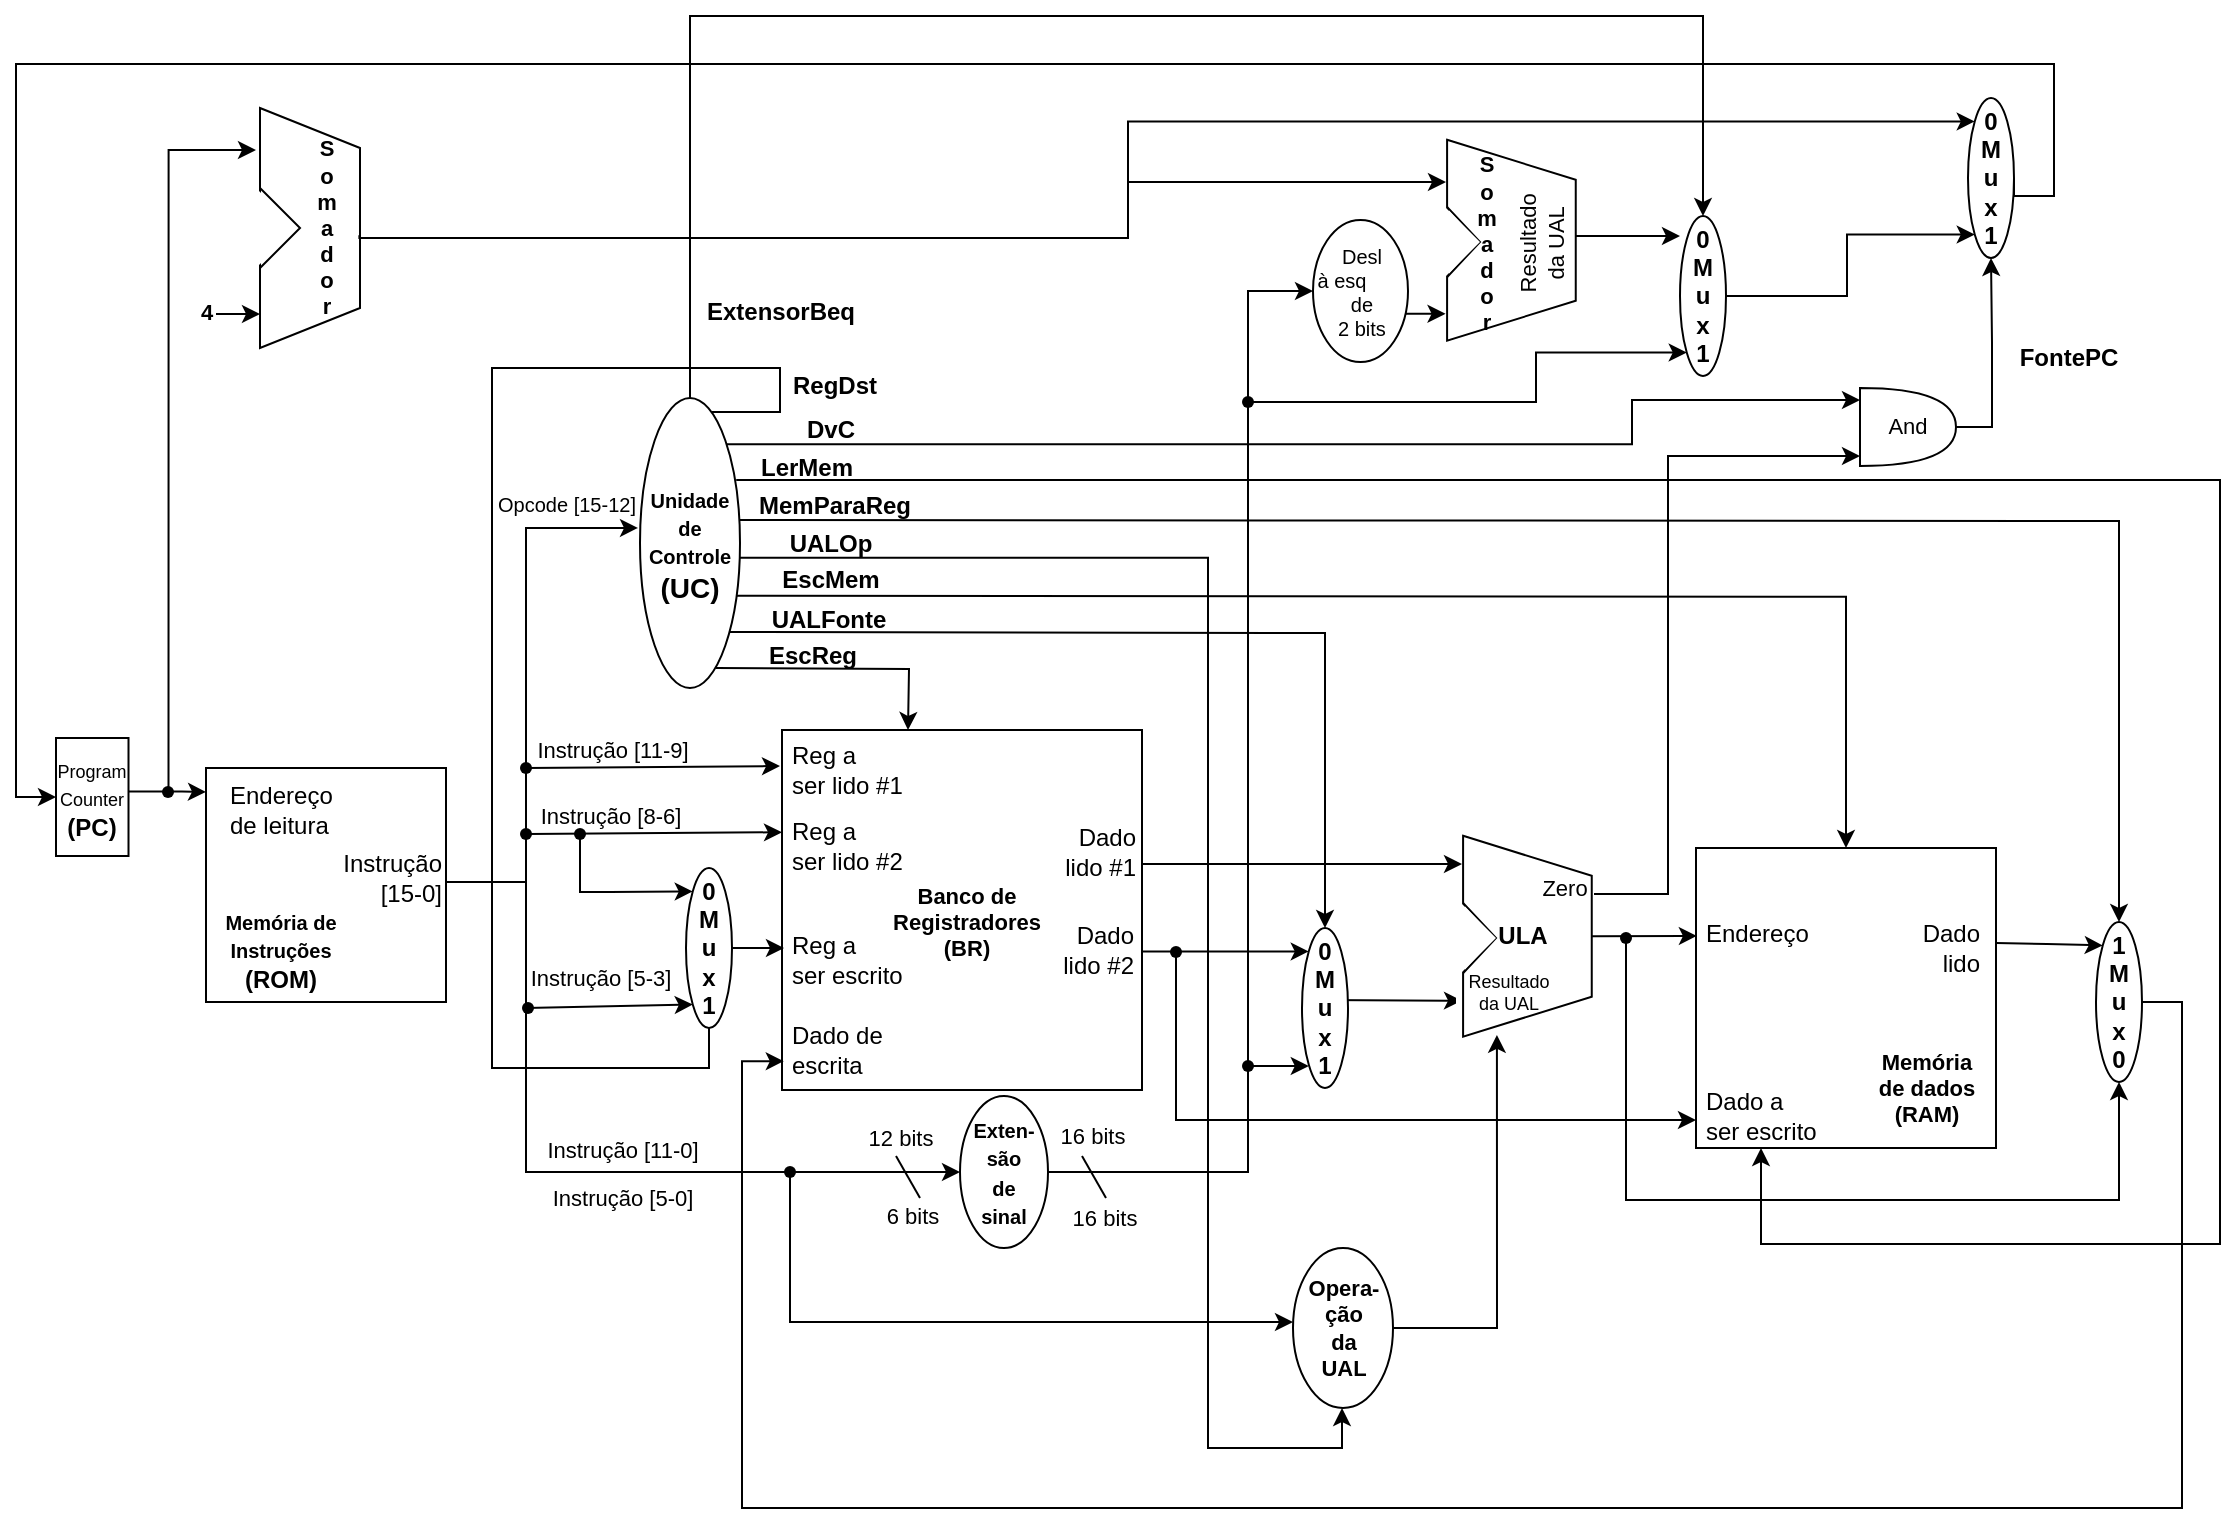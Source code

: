 <mxfile version="22.1.5" type="device" pages="5">
  <diagram name="Datapath_prolag" id="t4umYL1zAluHwJHVCsRI">
    <mxGraphModel dx="1453" dy="652" grid="1" gridSize="6" guides="1" tooltips="1" connect="1" arrows="1" fold="1" page="1" pageScale="1" pageWidth="1169" pageHeight="827" background="none" math="0" shadow="0">
      <root>
        <mxCell id="v8RWSi5i5Q9pEc--c1Z7-0" />
        <mxCell id="v8RWSi5i5Q9pEc--c1Z7-1" parent="v8RWSi5i5Q9pEc--c1Z7-0" />
        <mxCell id="v8RWSi5i5Q9pEc--c1Z7-2" value="Instrução [5-3]" style="text;html=1;align=center;verticalAlign=middle;resizable=0;points=[];autosize=1;strokeColor=none;fillColor=none;fontSize=11;fontFamily=Helvetica;fontColor=default;" parent="v8RWSi5i5Q9pEc--c1Z7-1" vertex="1">
          <mxGeometry x="267" y="490" width="90" height="30" as="geometry" />
        </mxCell>
        <mxCell id="v8RWSi5i5Q9pEc--c1Z7-3" value="" style="endArrow=none;html=1;rounded=0;strokeWidth=1;strokeColor=#000000;" parent="v8RWSi5i5Q9pEc--c1Z7-1" edge="1">
          <mxGeometry width="50" height="50" relative="1" as="geometry">
            <mxPoint x="258" y="456.99" as="sourcePoint" />
            <mxPoint x="275" y="457" as="targetPoint" />
          </mxGeometry>
        </mxCell>
        <mxCell id="v8RWSi5i5Q9pEc--c1Z7-4" style="edgeStyle=orthogonalEdgeStyle;rounded=0;orthogonalLoop=1;jettySize=auto;html=1;exitX=1;exitY=0;exitDx=0;exitDy=0;" parent="v8RWSi5i5Q9pEc--c1Z7-1" edge="1">
          <mxGeometry relative="1" as="geometry">
            <mxPoint x="942" y="216" as="targetPoint" />
            <mxPoint x="374.678" y="238.109" as="sourcePoint" />
            <Array as="points">
              <mxPoint x="828" y="238" />
              <mxPoint x="828" y="216" />
            </Array>
          </mxGeometry>
        </mxCell>
        <mxCell id="v8RWSi5i5Q9pEc--c1Z7-5" value="DvC" style="edgeLabel;html=1;align=center;verticalAlign=middle;resizable=0;points=[];fontStyle=1;labelBackgroundColor=none;fontSize=12;" parent="v8RWSi5i5Q9pEc--c1Z7-4" vertex="1" connectable="0">
          <mxGeometry x="-0.638" relative="1" as="geometry">
            <mxPoint x="-54" y="-7" as="offset" />
          </mxGeometry>
        </mxCell>
        <mxCell id="v8RWSi5i5Q9pEc--c1Z7-6" style="edgeStyle=orthogonalEdgeStyle;rounded=0;orthogonalLoop=1;jettySize=auto;html=1;entryX=0.25;entryY=1;entryDx=0;entryDy=0;exitX=0.962;exitY=0.283;exitDx=0;exitDy=0;exitPerimeter=0;" parent="v8RWSi5i5Q9pEc--c1Z7-1" source="v8RWSi5i5Q9pEc--c1Z7-11" edge="1">
          <mxGeometry relative="1" as="geometry">
            <mxPoint x="892.5" y="590" as="targetPoint" />
            <mxPoint x="380" y="252" as="sourcePoint" />
            <Array as="points">
              <mxPoint x="1122" y="256" />
              <mxPoint x="1122" y="638" />
              <mxPoint x="893" y="638" />
            </Array>
          </mxGeometry>
        </mxCell>
        <mxCell id="v8RWSi5i5Q9pEc--c1Z7-7" style="edgeStyle=orthogonalEdgeStyle;rounded=0;orthogonalLoop=1;jettySize=auto;html=1;exitX=1;exitY=0.5;exitDx=0;exitDy=0;entryX=0.5;entryY=0;entryDx=0;entryDy=0;" parent="v8RWSi5i5Q9pEc--c1Z7-1" target="v8RWSi5i5Q9pEc--c1Z7-60" edge="1">
          <mxGeometry relative="1" as="geometry">
            <mxPoint x="512" y="276" as="targetPoint" />
            <mxPoint x="382" y="276" as="sourcePoint" />
          </mxGeometry>
        </mxCell>
        <mxCell id="v8RWSi5i5Q9pEc--c1Z7-8" style="edgeStyle=orthogonalEdgeStyle;rounded=0;orthogonalLoop=1;jettySize=auto;html=1;exitX=1;exitY=1;exitDx=0;exitDy=0;entryX=0.5;entryY=1;entryDx=0;entryDy=0;strokeWidth=1;strokeColor=#000000;" parent="v8RWSi5i5Q9pEc--c1Z7-1" target="v8RWSi5i5Q9pEc--c1Z7-46" edge="1">
          <mxGeometry relative="1" as="geometry">
            <mxPoint x="610" y="740" as="targetPoint" />
            <mxPoint x="378.678" y="294.891" as="sourcePoint" />
            <Array as="points">
              <mxPoint x="616" y="295" />
              <mxPoint x="616" y="740" />
              <mxPoint x="683" y="740" />
              <mxPoint x="683" y="720" />
            </Array>
          </mxGeometry>
        </mxCell>
        <mxCell id="v8RWSi5i5Q9pEc--c1Z7-9" style="edgeStyle=orthogonalEdgeStyle;rounded=0;orthogonalLoop=1;jettySize=auto;html=1;exitX=1;exitY=1;exitDx=0;exitDy=0;entryX=0.5;entryY=0;entryDx=0;entryDy=0;" parent="v8RWSi5i5Q9pEc--c1Z7-1" target="v8RWSi5i5Q9pEc--c1Z7-31" edge="1">
          <mxGeometry relative="1" as="geometry">
            <mxPoint x="512" y="314" as="targetPoint" />
            <mxPoint x="374.678" y="313.891" as="sourcePoint" />
          </mxGeometry>
        </mxCell>
        <mxCell id="v8RWSi5i5Q9pEc--c1Z7-10" style="edgeStyle=orthogonalEdgeStyle;rounded=0;orthogonalLoop=1;jettySize=auto;html=1;exitX=1;exitY=1;exitDx=0;exitDy=0;entryX=0.5;entryY=0;entryDx=0;entryDy=0;" parent="v8RWSi5i5Q9pEc--c1Z7-1" target="v8RWSi5i5Q9pEc--c1Z7-55" edge="1">
          <mxGeometry relative="1" as="geometry">
            <mxPoint x="509" y="332" as="targetPoint" />
            <mxPoint x="371.678" y="331.962" as="sourcePoint" />
          </mxGeometry>
        </mxCell>
        <mxCell id="Gb9eeaBWqkKnyA--3hH8-5" style="edgeStyle=orthogonalEdgeStyle;rounded=0;orthogonalLoop=1;jettySize=auto;html=1;exitX=0.5;exitY=0;exitDx=0;exitDy=0;entryX=0.5;entryY=0;entryDx=0;entryDy=0;" parent="v8RWSi5i5Q9pEc--c1Z7-1" source="v8RWSi5i5Q9pEc--c1Z7-11" target="Gb9eeaBWqkKnyA--3hH8-0" edge="1">
          <mxGeometry relative="1" as="geometry">
            <Array as="points">
              <mxPoint x="357" y="24" />
              <mxPoint x="864" y="24" />
            </Array>
          </mxGeometry>
        </mxCell>
        <mxCell id="v8RWSi5i5Q9pEc--c1Z7-11" value="&lt;b style=&quot;&quot;&gt;&lt;font style=&quot;&quot;&gt;&lt;span style=&quot;font-size: 10px;&quot;&gt;Unidade&lt;/span&gt;&lt;br&gt;&lt;span style=&quot;font-size: 10px;&quot;&gt;de&lt;/span&gt;&lt;br&gt;&lt;span style=&quot;font-size: 10px;&quot;&gt;Controle&lt;/span&gt;&lt;br&gt;&lt;font style=&quot;font-size: 14px;&quot;&gt;(UC)&lt;/font&gt;&lt;br&gt;&lt;/font&gt;&lt;/b&gt;" style="ellipse;whiteSpace=wrap;html=1;fillColor=#FFFFFF;" parent="v8RWSi5i5Q9pEc--c1Z7-1" vertex="1">
          <mxGeometry x="332" y="215" width="50" height="145" as="geometry" />
        </mxCell>
        <mxCell id="v8RWSi5i5Q9pEc--c1Z7-12" value="&lt;font style=&quot;font-size: 9px;&quot;&gt;Program&lt;br&gt;Counter&lt;br&gt;&lt;/font&gt;&lt;b&gt;(PC)&lt;/b&gt;" style="rounded=0;whiteSpace=wrap;html=1;rotation=0;fillColor=#FFFFFF;" parent="v8RWSi5i5Q9pEc--c1Z7-1" vertex="1">
          <mxGeometry x="40" y="385" width="36.25" height="59" as="geometry" />
        </mxCell>
        <mxCell id="v8RWSi5i5Q9pEc--c1Z7-13" style="rounded=0;orthogonalLoop=1;jettySize=auto;html=1;exitX=1.001;exitY=0.454;exitDx=0;exitDy=0;exitPerimeter=0;edgeStyle=orthogonalEdgeStyle;strokeColor=#000000;" parent="v8RWSi5i5Q9pEc--c1Z7-1" source="v8RWSi5i5Q9pEc--c1Z7-12" edge="1">
          <mxGeometry relative="1" as="geometry">
            <mxPoint x="83.649" y="411.668" as="sourcePoint" />
            <Array as="points">
              <mxPoint x="103" y="412" />
            </Array>
            <mxPoint x="115" y="412" as="targetPoint" />
          </mxGeometry>
        </mxCell>
        <mxCell id="v8RWSi5i5Q9pEc--c1Z7-14" value="" style="endArrow=classic;html=1;rounded=0;edgeStyle=orthogonalEdgeStyle;" parent="v8RWSi5i5Q9pEc--c1Z7-1" edge="1">
          <mxGeometry width="50" height="50" relative="1" as="geometry">
            <mxPoint x="96.25" y="412" as="sourcePoint" />
            <mxPoint x="140" y="91" as="targetPoint" />
            <Array as="points">
              <mxPoint x="96" y="91" />
            </Array>
          </mxGeometry>
        </mxCell>
        <mxCell id="v8RWSi5i5Q9pEc--c1Z7-15" value="LerMem" style="text;html=1;align=center;verticalAlign=middle;resizable=0;points=[];autosize=1;strokeColor=none;fillColor=none;fontStyle=1" parent="v8RWSi5i5Q9pEc--c1Z7-1" vertex="1">
          <mxGeometry x="380" y="235" width="70" height="30" as="geometry" />
        </mxCell>
        <mxCell id="v8RWSi5i5Q9pEc--c1Z7-16" value="MemParaReg" style="text;html=1;align=center;verticalAlign=middle;resizable=0;points=[];autosize=1;strokeColor=none;fillColor=none;fontStyle=1" parent="v8RWSi5i5Q9pEc--c1Z7-1" vertex="1">
          <mxGeometry x="379" y="254" width="100" height="30" as="geometry" />
        </mxCell>
        <mxCell id="v8RWSi5i5Q9pEc--c1Z7-17" value="UALOp" style="text;html=1;align=center;verticalAlign=middle;resizable=0;points=[];autosize=1;strokeColor=none;fillColor=none;fontStyle=1" parent="v8RWSi5i5Q9pEc--c1Z7-1" vertex="1">
          <mxGeometry x="397" y="273" width="60" height="30" as="geometry" />
        </mxCell>
        <mxCell id="v8RWSi5i5Q9pEc--c1Z7-18" value="EscMem" style="text;html=1;align=center;verticalAlign=middle;resizable=0;points=[];autosize=1;strokeColor=none;fillColor=none;fontStyle=1" parent="v8RWSi5i5Q9pEc--c1Z7-1" vertex="1">
          <mxGeometry x="392" y="291" width="70" height="30" as="geometry" />
        </mxCell>
        <mxCell id="v8RWSi5i5Q9pEc--c1Z7-19" value="UALFonte" style="text;html=1;align=center;verticalAlign=middle;resizable=0;points=[];autosize=1;strokeColor=none;fillColor=none;fontStyle=1" parent="v8RWSi5i5Q9pEc--c1Z7-1" vertex="1">
          <mxGeometry x="386" y="311" width="80" height="30" as="geometry" />
        </mxCell>
        <mxCell id="v8RWSi5i5Q9pEc--c1Z7-20" value="" style="group;" parent="v8RWSi5i5Q9pEc--c1Z7-1" vertex="1" connectable="0">
          <mxGeometry x="403" y="381" width="180" height="180" as="geometry" />
        </mxCell>
        <mxCell id="v8RWSi5i5Q9pEc--c1Z7-21" value="" style="whiteSpace=wrap;html=1;aspect=fixed;" parent="v8RWSi5i5Q9pEc--c1Z7-20" vertex="1">
          <mxGeometry width="180" height="180" as="geometry" />
        </mxCell>
        <mxCell id="v8RWSi5i5Q9pEc--c1Z7-22" value="Reg a&lt;br&gt;&lt;div style=&quot;&quot;&gt;&lt;span style=&quot;background-color: initial;&quot;&gt;ser lido #1&lt;/span&gt;&lt;/div&gt;" style="text;html=1;align=left;verticalAlign=middle;resizable=0;points=[];autosize=1;" parent="v8RWSi5i5Q9pEc--c1Z7-20" vertex="1">
          <mxGeometry x="3" width="80" height="40" as="geometry" />
        </mxCell>
        <mxCell id="v8RWSi5i5Q9pEc--c1Z7-23" value="Reg a&lt;br&gt;&lt;div style=&quot;&quot;&gt;&lt;span style=&quot;background-color: initial;&quot;&gt;ser lido #2&lt;/span&gt;&lt;/div&gt;" style="text;html=1;align=left;verticalAlign=middle;resizable=0;points=[];autosize=1;" parent="v8RWSi5i5Q9pEc--c1Z7-20" vertex="1">
          <mxGeometry x="3" y="38" width="80" height="40" as="geometry" />
        </mxCell>
        <mxCell id="v8RWSi5i5Q9pEc--c1Z7-24" value="Reg a&lt;br&gt;&lt;div style=&quot;&quot;&gt;&lt;span style=&quot;background-color: initial;&quot;&gt;ser escrito&lt;/span&gt;&lt;/div&gt;" style="text;html=1;align=left;verticalAlign=middle;resizable=0;points=[];autosize=1;" parent="v8RWSi5i5Q9pEc--c1Z7-20" vertex="1">
          <mxGeometry x="3" y="95" width="80" height="40" as="geometry" />
        </mxCell>
        <mxCell id="v8RWSi5i5Q9pEc--c1Z7-25" value="Dado de&lt;br&gt;escrita" style="text;html=1;align=left;verticalAlign=middle;resizable=0;points=[];autosize=1;" parent="v8RWSi5i5Q9pEc--c1Z7-20" vertex="1">
          <mxGeometry x="3" y="140" width="70" height="40" as="geometry" />
        </mxCell>
        <mxCell id="v8RWSi5i5Q9pEc--c1Z7-26" value="Banco de&lt;br style=&quot;font-size: 11px;&quot;&gt;Registradores&lt;br style=&quot;font-size: 11px;&quot;&gt;(BR)" style="text;html=1;align=center;verticalAlign=middle;resizable=0;points=[];autosize=1;fontStyle=1;fontSize=11;" parent="v8RWSi5i5Q9pEc--c1Z7-20" vertex="1">
          <mxGeometry x="42" y="71" width="100" height="50" as="geometry" />
        </mxCell>
        <mxCell id="v8RWSi5i5Q9pEc--c1Z7-27" value="&lt;div style=&quot;&quot;&gt;&lt;span style=&quot;background-color: initial;&quot;&gt;Dado&lt;/span&gt;&lt;/div&gt;&lt;span style=&quot;background-color: initial;&quot;&gt;lido #1&lt;/span&gt;" style="text;html=1;align=right;verticalAlign=middle;resizable=0;points=[];autosize=1;" parent="v8RWSi5i5Q9pEc--c1Z7-20" vertex="1">
          <mxGeometry x="118" y="41" width="60" height="40" as="geometry" />
        </mxCell>
        <mxCell id="v8RWSi5i5Q9pEc--c1Z7-28" value="&lt;div style=&quot;&quot;&gt;&lt;span style=&quot;background-color: initial;&quot;&gt;Dado&lt;/span&gt;&lt;/div&gt;&lt;span style=&quot;background-color: initial;&quot;&gt;lido #2&lt;/span&gt;" style="text;html=1;align=right;verticalAlign=middle;resizable=0;points=[];autosize=1;" parent="v8RWSi5i5Q9pEc--c1Z7-20" vertex="1">
          <mxGeometry x="117" y="90" width="60" height="40" as="geometry" />
        </mxCell>
        <mxCell id="v8RWSi5i5Q9pEc--c1Z7-29" value="" style="group" parent="v8RWSi5i5Q9pEc--c1Z7-1" vertex="1" connectable="0">
          <mxGeometry x="860" y="440" width="150" height="180" as="geometry" />
        </mxCell>
        <mxCell id="v8RWSi5i5Q9pEc--c1Z7-30" style="edgeStyle=orthogonalEdgeStyle;shape=connector;rounded=0;orthogonalLoop=1;jettySize=auto;html=1;exitX=1;exitY=0.25;exitDx=0;exitDy=0;labelBackgroundColor=default;strokeColor=default;align=center;verticalAlign=middle;fontFamily=Helvetica;fontSize=11;fontColor=default;endArrow=classic;entryX=0;entryY=0;entryDx=0;entryDy=0;" parent="v8RWSi5i5Q9pEc--c1Z7-29" target="v8RWSi5i5Q9pEc--c1Z7-60" edge="1">
          <mxGeometry relative="1" as="geometry">
            <mxPoint x="190" y="48" as="targetPoint" />
            <mxPoint x="150" y="47.5" as="sourcePoint" />
          </mxGeometry>
        </mxCell>
        <mxCell id="v8RWSi5i5Q9pEc--c1Z7-31" value="" style="whiteSpace=wrap;html=1;aspect=fixed;" parent="v8RWSi5i5Q9pEc--c1Z7-29" vertex="1">
          <mxGeometry width="150" height="150" as="geometry" />
        </mxCell>
        <mxCell id="v8RWSi5i5Q9pEc--c1Z7-32" value="Endereço" style="text;html=1;align=left;verticalAlign=middle;resizable=0;points=[];autosize=1;strokeColor=none;fillColor=none;" parent="v8RWSi5i5Q9pEc--c1Z7-29" vertex="1">
          <mxGeometry x="2.5" y="28" width="80" height="30" as="geometry" />
        </mxCell>
        <mxCell id="v8RWSi5i5Q9pEc--c1Z7-33" value="Dado a&lt;br&gt;&lt;div style=&quot;&quot;&gt;&lt;span style=&quot;background-color: initial;&quot;&gt;ser escrito&lt;/span&gt;&lt;/div&gt;" style="text;html=1;align=left;verticalAlign=middle;resizable=0;points=[];autosize=1;strokeColor=none;fillColor=none;" parent="v8RWSi5i5Q9pEc--c1Z7-29" vertex="1">
          <mxGeometry x="2.5" y="114" width="80" height="40" as="geometry" />
        </mxCell>
        <mxCell id="v8RWSi5i5Q9pEc--c1Z7-34" value="Memória&lt;br&gt;de dados&lt;br&gt;(RAM)" style="text;html=1;align=center;verticalAlign=middle;resizable=0;points=[];autosize=1;strokeColor=none;fillColor=none;fontStyle=1;fontSize=11;" parent="v8RWSi5i5Q9pEc--c1Z7-29" vertex="1">
          <mxGeometry x="80.003" y="95" width="70" height="50" as="geometry" />
        </mxCell>
        <mxCell id="v8RWSi5i5Q9pEc--c1Z7-35" value="&lt;div style=&quot;&quot;&gt;&lt;span style=&quot;background-color: initial;&quot;&gt;Dado&lt;/span&gt;&lt;/div&gt;&lt;span style=&quot;background-color: initial;&quot;&gt;lido&lt;/span&gt;" style="text;html=1;align=right;verticalAlign=middle;resizable=0;points=[];autosize=1;strokeColor=none;fillColor=none;" parent="v8RWSi5i5Q9pEc--c1Z7-29" vertex="1">
          <mxGeometry x="93.333" y="30" width="50" height="40" as="geometry" />
        </mxCell>
        <mxCell id="v8RWSi5i5Q9pEc--c1Z7-36" style="edgeStyle=orthogonalEdgeStyle;shape=connector;rounded=0;orthogonalLoop=1;jettySize=auto;html=1;exitX=1;exitY=0.5;exitDx=0;exitDy=0;labelBackgroundColor=default;strokeColor=default;align=center;verticalAlign=middle;fontFamily=Helvetica;fontSize=11;fontColor=default;endArrow=classic;entryX=0;entryY=0.5;entryDx=0;entryDy=0;" parent="v8RWSi5i5Q9pEc--c1Z7-1" source="v8RWSi5i5Q9pEc--c1Z7-37" target="v8RWSi5i5Q9pEc--c1Z7-89" edge="1">
          <mxGeometry relative="1" as="geometry">
            <mxPoint x="660" y="179" as="targetPoint" />
            <Array as="points">
              <mxPoint x="636" y="602" />
              <mxPoint x="636" y="162" />
            </Array>
            <mxPoint x="536" y="589" as="sourcePoint" />
          </mxGeometry>
        </mxCell>
        <mxCell id="v8RWSi5i5Q9pEc--c1Z7-37" value="&lt;b style=&quot;&quot;&gt;&lt;font style=&quot;&quot;&gt;&lt;span style=&quot;font-size: 10px;&quot;&gt;Exten-&lt;br&gt;são&lt;br&gt;de&lt;br&gt;sinal&lt;/span&gt;&lt;br&gt;&lt;/font&gt;&lt;/b&gt;" style="ellipse;whiteSpace=wrap;html=1;align=center;verticalAlign=middle;" parent="v8RWSi5i5Q9pEc--c1Z7-1" vertex="1">
          <mxGeometry x="492" y="564" width="44" height="76" as="geometry" />
        </mxCell>
        <mxCell id="v8RWSi5i5Q9pEc--c1Z7-38" value="" style="endArrow=classic;html=1;rounded=0;labelBackgroundColor=default;strokeColor=#000000;align=center;verticalAlign=middle;fontFamily=Helvetica;fontSize=11;fontColor=default;shape=connector;edgeStyle=orthogonalEdgeStyle;entryX=-0.02;entryY=0.448;entryDx=0;entryDy=0;entryPerimeter=0;strokeWidth=1;" parent="v8RWSi5i5Q9pEc--c1Z7-1" target="v8RWSi5i5Q9pEc--c1Z7-11" edge="1">
          <mxGeometry width="50" height="50" relative="1" as="geometry">
            <mxPoint x="275" y="457" as="sourcePoint" />
            <mxPoint x="305" y="280" as="targetPoint" />
            <Array as="points">
              <mxPoint x="275" y="280" />
            </Array>
          </mxGeometry>
        </mxCell>
        <mxCell id="v8RWSi5i5Q9pEc--c1Z7-39" style="edgeStyle=orthogonalEdgeStyle;rounded=0;orthogonalLoop=1;jettySize=auto;html=1;entryX=0.5;entryY=0;entryDx=0;entryDy=0;" parent="v8RWSi5i5Q9pEc--c1Z7-1" edge="1">
          <mxGeometry relative="1" as="geometry">
            <mxPoint x="466" y="381" as="targetPoint" />
            <mxPoint x="370" y="350" as="sourcePoint" />
          </mxGeometry>
        </mxCell>
        <mxCell id="v8RWSi5i5Q9pEc--c1Z7-40" value="EscReg" style="text;html=1;align=center;verticalAlign=middle;resizable=0;points=[];autosize=1;strokeColor=none;fillColor=none;fontStyle=1" parent="v8RWSi5i5Q9pEc--c1Z7-1" vertex="1">
          <mxGeometry x="383" y="329" width="70" height="30" as="geometry" />
        </mxCell>
        <mxCell id="v8RWSi5i5Q9pEc--c1Z7-41" value="" style="group" parent="v8RWSi5i5Q9pEc--c1Z7-1" vertex="1" connectable="0">
          <mxGeometry x="140" y="70" width="87" height="120" as="geometry" />
        </mxCell>
        <mxCell id="v8RWSi5i5Q9pEc--c1Z7-42" value="" style="shape=trapezoid;perimeter=trapezoidPerimeter;whiteSpace=wrap;html=1;fixedSize=1;fontFamily=Helvetica;fontSize=11;fontColor=default;rotation=90;" parent="v8RWSi5i5Q9pEc--c1Z7-41" vertex="1">
          <mxGeometry x="-33" y="35" width="120" height="50" as="geometry" />
        </mxCell>
        <mxCell id="v8RWSi5i5Q9pEc--c1Z7-43" value="" style="triangle;whiteSpace=wrap;html=1;fontFamily=Helvetica;fontSize=11;fillColor=none;perimeterSpacing=0;" parent="v8RWSi5i5Q9pEc--c1Z7-41" vertex="1">
          <mxGeometry x="2" y="40" width="20" height="40" as="geometry" />
        </mxCell>
        <mxCell id="v8RWSi5i5Q9pEc--c1Z7-44" value="" style="triangle;whiteSpace=wrap;html=1;fontFamily=Helvetica;fontSize=11;perimeterSpacing=0;strokeColor=none;" parent="v8RWSi5i5Q9pEc--c1Z7-41" vertex="1">
          <mxGeometry y="40" width="20" height="40" as="geometry" />
        </mxCell>
        <mxCell id="v8RWSi5i5Q9pEc--c1Z7-45" value="S&lt;br&gt;o&lt;br&gt;m&lt;br&gt;a&lt;br&gt;d&lt;br&gt;o&lt;br&gt;r" style="text;html=1;align=center;verticalAlign=middle;resizable=0;points=[];autosize=1;strokeColor=none;fillColor=none;fontSize=11;fontFamily=Helvetica;fontColor=default;fontStyle=1" parent="v8RWSi5i5Q9pEc--c1Z7-41" vertex="1">
          <mxGeometry x="20" y="5" width="30" height="110" as="geometry" />
        </mxCell>
        <mxCell id="v8RWSi5i5Q9pEc--c1Z7-46" value="&lt;span style=&quot;font-size: 11px;&quot;&gt;&lt;font style=&quot;font-size: 11px;&quot;&gt;&lt;b style=&quot;font-size: 11px;&quot;&gt;&lt;span style=&quot;font-size: 11px;&quot;&gt;Opera-&lt;br style=&quot;font-size: 11px;&quot;&gt;&lt;/span&gt;ção&lt;br style=&quot;font-size: 11px;&quot;&gt;da&lt;br style=&quot;font-size: 11px;&quot;&gt;UAL&lt;/b&gt;&lt;br style=&quot;font-size: 11px;&quot;&gt;&lt;/font&gt;&lt;/span&gt;" style="ellipse;whiteSpace=wrap;html=1;align=center;verticalAlign=middle;fontSize=11;fillColor=#FFFFFF;" parent="v8RWSi5i5Q9pEc--c1Z7-1" vertex="1">
          <mxGeometry x="658.5" y="640" width="50" height="80" as="geometry" />
        </mxCell>
        <mxCell id="v8RWSi5i5Q9pEc--c1Z7-47" value="" style="group;fillColor=#FFFFFF;perimeterSpacing=0;strokeColor=default;" parent="v8RWSi5i5Q9pEc--c1Z7-1" vertex="1" connectable="0">
          <mxGeometry x="115" y="400" width="120" height="117" as="geometry" />
        </mxCell>
        <mxCell id="v8RWSi5i5Q9pEc--c1Z7-48" value="Endereço&lt;br style=&quot;border-color: var(--border-color); text-align: right;&quot;&gt;&lt;span style=&quot;text-align: right;&quot;&gt;de leitura&lt;/span&gt;" style="text;html=1;align=left;verticalAlign=middle;resizable=0;points=[];autosize=1;strokeColor=none;fillColor=none;" parent="v8RWSi5i5Q9pEc--c1Z7-47" vertex="1">
          <mxGeometry x="10" y="1" width="80" height="40" as="geometry" />
        </mxCell>
        <mxCell id="v8RWSi5i5Q9pEc--c1Z7-49" value="Instrução&lt;br&gt;[15-0]" style="text;html=1;align=right;verticalAlign=middle;resizable=0;points=[];autosize=1;strokeColor=none;fillColor=none;" parent="v8RWSi5i5Q9pEc--c1Z7-47" vertex="1">
          <mxGeometry x="49" y="35" width="70" height="40" as="geometry" />
        </mxCell>
        <mxCell id="v8RWSi5i5Q9pEc--c1Z7-50" value="&lt;span style=&quot;font-size: 10px;&quot;&gt;Memória de&lt;br&gt;Instruções &lt;br&gt;&lt;div style=&quot;&quot;&gt;&lt;span style=&quot;background-color: initial; font-size: 12px;&quot;&gt;(ROM)&lt;/span&gt;&lt;/div&gt;&lt;/span&gt;" style="text;html=1;align=center;verticalAlign=middle;resizable=0;points=[];autosize=1;fillColor=none;fontStyle=1;strokeWidth=0;" parent="v8RWSi5i5Q9pEc--c1Z7-47" vertex="1">
          <mxGeometry x="-3" y="61" width="80" height="60" as="geometry" />
        </mxCell>
        <mxCell id="v8RWSi5i5Q9pEc--c1Z7-51" value="&lt;b style=&quot;&quot;&gt;&lt;font style=&quot;&quot;&gt;0&lt;br&gt;M&lt;br&gt;u&lt;br&gt;x&lt;br&gt;1&lt;br&gt;&lt;/font&gt;&lt;/b&gt;" style="ellipse;whiteSpace=wrap;html=1;align=center;verticalAlign=middle;" parent="v8RWSi5i5Q9pEc--c1Z7-1" vertex="1">
          <mxGeometry x="355" y="450" width="23" height="80" as="geometry" />
        </mxCell>
        <mxCell id="v8RWSi5i5Q9pEc--c1Z7-52" style="edgeStyle=orthogonalEdgeStyle;shape=connector;curved=1;rounded=0;orthogonalLoop=1;jettySize=auto;html=1;exitX=1;exitY=0.5;exitDx=0;exitDy=0;entryX=-0.025;entryY=0.35;entryDx=0;entryDy=0;entryPerimeter=0;labelBackgroundColor=default;align=center;verticalAlign=middle;fontFamily=Helvetica;fontSize=11;fontColor=default;endArrow=classic;strokeWidth=1;" parent="v8RWSi5i5Q9pEc--c1Z7-1" source="v8RWSi5i5Q9pEc--c1Z7-51" target="v8RWSi5i5Q9pEc--c1Z7-24" edge="1">
          <mxGeometry relative="1" as="geometry" />
        </mxCell>
        <mxCell id="v8RWSi5i5Q9pEc--c1Z7-53" value="" style="endArrow=classic;html=1;rounded=0;entryX=0;entryY=0.5;entryDx=0;entryDy=0;edgeStyle=orthogonalEdgeStyle;strokeWidth=1;targetPerimeterSpacing=0;strokeColor=#000000;" parent="v8RWSi5i5Q9pEc--c1Z7-1" target="v8RWSi5i5Q9pEc--c1Z7-37" edge="1">
          <mxGeometry width="50" height="50" relative="1" as="geometry">
            <mxPoint x="275" y="456" as="sourcePoint" />
            <mxPoint x="376" y="590" as="targetPoint" />
            <Array as="points">
              <mxPoint x="275" y="500" />
              <mxPoint x="275" y="605" />
            </Array>
          </mxGeometry>
        </mxCell>
        <mxCell id="v8RWSi5i5Q9pEc--c1Z7-54" style="shape=connector;rounded=0;orthogonalLoop=1;jettySize=auto;html=1;exitX=1;exitY=0.5;exitDx=0;exitDy=0;labelBackgroundColor=default;strokeColor=default;align=center;verticalAlign=middle;fontFamily=Helvetica;fontSize=11;fontColor=default;endArrow=classic;entryX=0.247;entryY=0.703;entryDx=0;entryDy=0;entryPerimeter=0;" parent="v8RWSi5i5Q9pEc--c1Z7-1" edge="1">
          <mxGeometry relative="1" as="geometry">
            <mxPoint x="743" y="516.36" as="targetPoint" />
            <mxPoint x="672.0" y="516" as="sourcePoint" />
          </mxGeometry>
        </mxCell>
        <mxCell id="v8RWSi5i5Q9pEc--c1Z7-55" value="&lt;b style=&quot;&quot;&gt;&lt;font style=&quot;&quot;&gt;0&lt;br&gt;M&lt;br&gt;u&lt;br&gt;x&lt;br&gt;1&lt;br&gt;&lt;/font&gt;&lt;/b&gt;" style="ellipse;whiteSpace=wrap;html=1;align=center;verticalAlign=middle;" parent="v8RWSi5i5Q9pEc--c1Z7-1" vertex="1">
          <mxGeometry x="663" y="480" width="23" height="80" as="geometry" />
        </mxCell>
        <mxCell id="v8RWSi5i5Q9pEc--c1Z7-56" value="" style="endArrow=classic;html=1;rounded=0;labelBackgroundColor=default;strokeColor=default;align=center;verticalAlign=middle;fontFamily=Helvetica;fontSize=11;fontColor=default;shape=connector;edgeStyle=orthogonalEdgeStyle;strokeWidth=1;entryX=0;entryY=0;entryDx=0;entryDy=0;" parent="v8RWSi5i5Q9pEc--c1Z7-1" target="v8RWSi5i5Q9pEc--c1Z7-51" edge="1">
          <mxGeometry width="50" height="50" relative="1" as="geometry">
            <mxPoint x="302" y="433" as="sourcePoint" />
            <mxPoint x="317" y="453" as="targetPoint" />
            <Array as="points">
              <mxPoint x="302" y="462" />
              <mxPoint x="317" y="462" />
              <mxPoint x="317" y="461" />
            </Array>
          </mxGeometry>
        </mxCell>
        <mxCell id="v8RWSi5i5Q9pEc--c1Z7-57" style="rounded=0;orthogonalLoop=1;jettySize=auto;html=1;entryX=0;entryY=1;entryDx=0;entryDy=0;strokeWidth=1;strokeColor=#000000;" parent="v8RWSi5i5Q9pEc--c1Z7-1" target="v8RWSi5i5Q9pEc--c1Z7-51" edge="1">
          <mxGeometry relative="1" as="geometry">
            <mxPoint x="332.408" y="519.421" as="targetPoint" />
            <mxPoint x="275" y="520" as="sourcePoint" />
          </mxGeometry>
        </mxCell>
        <mxCell id="v8RWSi5i5Q9pEc--c1Z7-58" value="" style="endArrow=none;html=1;rounded=0;labelBackgroundColor=default;strokeColor=#000000;align=center;verticalAlign=middle;fontFamily=Helvetica;fontSize=11;fontColor=default;shape=connector;edgeStyle=orthogonalEdgeStyle;entryX=0.5;entryY=1;entryDx=0;entryDy=0;strokeWidth=1;" parent="v8RWSi5i5Q9pEc--c1Z7-1" target="v8RWSi5i5Q9pEc--c1Z7-51" edge="1">
          <mxGeometry width="50" height="50" relative="1" as="geometry">
            <mxPoint x="368" y="222" as="sourcePoint" />
            <mxPoint x="320" y="520" as="targetPoint" />
            <Array as="points">
              <mxPoint x="402" y="222" />
              <mxPoint x="402" y="200" />
              <mxPoint x="258" y="200" />
              <mxPoint x="258" y="550" />
              <mxPoint x="367" y="550" />
            </Array>
          </mxGeometry>
        </mxCell>
        <mxCell id="v8RWSi5i5Q9pEc--c1Z7-59" value="RegDst" style="text;html=1;align=center;verticalAlign=middle;resizable=0;points=[];autosize=1;strokeColor=none;fillColor=none;fontStyle=1" parent="v8RWSi5i5Q9pEc--c1Z7-1" vertex="1">
          <mxGeometry x="393" y="197" width="72" height="24" as="geometry" />
        </mxCell>
        <mxCell id="v8RWSi5i5Q9pEc--c1Z7-60" value="&lt;b style=&quot;&quot;&gt;&lt;font style=&quot;&quot;&gt;1&lt;br&gt;M&lt;br&gt;u&lt;br&gt;x&lt;br&gt;0&lt;br&gt;&lt;/font&gt;&lt;/b&gt;" style="ellipse;whiteSpace=wrap;html=1;align=center;verticalAlign=middle;" parent="v8RWSi5i5Q9pEc--c1Z7-1" vertex="1">
          <mxGeometry x="1060" y="477" width="23" height="80" as="geometry" />
        </mxCell>
        <mxCell id="v8RWSi5i5Q9pEc--c1Z7-61" value="" style="group;fillColor=default;" parent="v8RWSi5i5Q9pEc--c1Z7-1" vertex="1" connectable="0">
          <mxGeometry x="740" y="437" width="79" height="94.24" as="geometry" />
        </mxCell>
        <mxCell id="v8RWSi5i5Q9pEc--c1Z7-62" value="" style="shape=trapezoid;perimeter=trapezoidPerimeter;whiteSpace=wrap;html=1;fixedSize=1;fontFamily=Helvetica;fontSize=11;fontColor=default;rotation=90;container=0;fillColor=default;" parent="v8RWSi5i5Q9pEc--c1Z7-61" vertex="1">
          <mxGeometry x="-14.519" y="14.956" width="100.462" height="64.328" as="geometry" />
        </mxCell>
        <mxCell id="v8RWSi5i5Q9pEc--c1Z7-63" value="" style="triangle;whiteSpace=wrap;html=1;fontFamily=Helvetica;fontSize=11;fillColor=default;perimeterSpacing=0;container=0;" parent="v8RWSi5i5Q9pEc--c1Z7-61" vertex="1">
          <mxGeometry x="4" y="30.92" width="16" height="34.14" as="geometry" />
        </mxCell>
        <mxCell id="v8RWSi5i5Q9pEc--c1Z7-64" value="" style="triangle;whiteSpace=wrap;html=1;fontFamily=Helvetica;fontSize=11;perimeterSpacing=0;strokeColor=none;container=0;fillColor=default;" parent="v8RWSi5i5Q9pEc--c1Z7-61" vertex="1">
          <mxGeometry y="27.99" width="20" height="40" as="geometry" />
        </mxCell>
        <mxCell id="v8RWSi5i5Q9pEc--c1Z7-65" value="Zero" style="text;html=1;align=center;verticalAlign=middle;resizable=0;points=[];autosize=1;strokeColor=none;fillColor=none;fontSize=11;fontFamily=Helvetica;fontColor=default;" parent="v8RWSi5i5Q9pEc--c1Z7-61" vertex="1">
          <mxGeometry x="29" y="8" width="50" height="30" as="geometry" />
        </mxCell>
        <mxCell id="v8RWSi5i5Q9pEc--c1Z7-66" value="ULA" style="text;html=1;align=center;verticalAlign=middle;resizable=0;points=[];autosize=1;strokeColor=none;fillColor=none;fontSize=12;fontFamily=Helvetica;fontColor=default;fontStyle=1" parent="v8RWSi5i5Q9pEc--c1Z7-61" vertex="1">
          <mxGeometry x="7.71" y="31.99" width="50" height="30" as="geometry" />
        </mxCell>
        <mxCell id="v8RWSi5i5Q9pEc--c1Z7-67" value="Resultado&lt;br style=&quot;font-size: 9px;&quot;&gt;da UAL" style="text;html=1;align=center;verticalAlign=middle;resizable=0;points=[];autosize=1;strokeColor=none;fillColor=none;fontSize=9;fontFamily=Helvetica;fontColor=default;" parent="v8RWSi5i5Q9pEc--c1Z7-61" vertex="1">
          <mxGeometry x="-9.29" y="55.24" width="70" height="40" as="geometry" />
        </mxCell>
        <mxCell id="v8RWSi5i5Q9pEc--c1Z7-68" style="edgeStyle=orthogonalEdgeStyle;shape=connector;curved=1;rounded=0;orthogonalLoop=1;jettySize=auto;html=1;exitX=0.5;exitY=0;exitDx=0;exitDy=0;entryX=0.003;entryY=0.293;entryDx=0;entryDy=0;entryPerimeter=0;labelBackgroundColor=default;strokeColor=default;align=center;verticalAlign=middle;fontFamily=Helvetica;fontSize=11;fontColor=default;endArrow=classic;" parent="v8RWSi5i5Q9pEc--c1Z7-1" source="v8RWSi5i5Q9pEc--c1Z7-62" target="v8RWSi5i5Q9pEc--c1Z7-31" edge="1">
          <mxGeometry relative="1" as="geometry" />
        </mxCell>
        <mxCell id="v8RWSi5i5Q9pEc--c1Z7-69" style="shape=connector;rounded=0;orthogonalLoop=1;jettySize=auto;html=1;entryX=0;entryY=0;entryDx=0;entryDy=0;labelBackgroundColor=default;strokeColor=default;align=center;verticalAlign=middle;fontFamily=Helvetica;fontSize=11;fontColor=default;endArrow=classic;exitX=0.998;exitY=0.615;exitDx=0;exitDy=0;exitPerimeter=0;" parent="v8RWSi5i5Q9pEc--c1Z7-1" source="v8RWSi5i5Q9pEc--c1Z7-21" target="v8RWSi5i5Q9pEc--c1Z7-55" edge="1">
          <mxGeometry relative="1" as="geometry">
            <mxPoint x="560" y="492" as="sourcePoint" />
          </mxGeometry>
        </mxCell>
        <mxCell id="v8RWSi5i5Q9pEc--c1Z7-70" style="shape=connector;rounded=0;orthogonalLoop=1;jettySize=auto;html=1;entryX=-0.05;entryY=0.45;entryDx=0;entryDy=0;labelBackgroundColor=default;strokeColor=#000000;align=center;verticalAlign=middle;fontFamily=Helvetica;fontSize=11;fontColor=default;endArrow=classic;exitX=0.998;exitY=0.615;exitDx=0;exitDy=0;exitPerimeter=0;entryPerimeter=0;strokeWidth=1;" parent="v8RWSi5i5Q9pEc--c1Z7-1" target="v8RWSi5i5Q9pEc--c1Z7-22" edge="1">
          <mxGeometry relative="1" as="geometry">
            <mxPoint x="275" y="400" as="sourcePoint" />
            <mxPoint x="363" y="399" as="targetPoint" />
          </mxGeometry>
        </mxCell>
        <mxCell id="v8RWSi5i5Q9pEc--c1Z7-71" style="shape=connector;rounded=0;orthogonalLoop=1;jettySize=auto;html=1;labelBackgroundColor=default;strokeColor=#000000;align=center;verticalAlign=middle;fontFamily=Helvetica;fontSize=11;fontColor=default;endArrow=classic;exitX=0.998;exitY=0.615;exitDx=0;exitDy=0;exitPerimeter=0;entryX=0;entryY=0.284;entryDx=0;entryDy=0;entryPerimeter=0;strokeWidth=1;" parent="v8RWSi5i5Q9pEc--c1Z7-1" target="v8RWSi5i5Q9pEc--c1Z7-21" edge="1">
          <mxGeometry relative="1" as="geometry">
            <mxPoint x="276" y="433" as="sourcePoint" />
            <mxPoint x="390" y="433" as="targetPoint" />
          </mxGeometry>
        </mxCell>
        <mxCell id="v8RWSi5i5Q9pEc--c1Z7-72" style="edgeStyle=orthogonalEdgeStyle;shape=connector;curved=1;rounded=0;orthogonalLoop=1;jettySize=auto;html=1;entryX=-0.025;entryY=0.35;entryDx=0;entryDy=0;entryPerimeter=0;labelBackgroundColor=default;strokeColor=default;align=center;verticalAlign=middle;fontFamily=Helvetica;fontSize=11;fontColor=default;endArrow=classic;" parent="v8RWSi5i5Q9pEc--c1Z7-1" edge="1">
          <mxGeometry relative="1" as="geometry">
            <mxPoint x="120" y="173" as="sourcePoint" />
            <mxPoint x="142" y="173" as="targetPoint" />
          </mxGeometry>
        </mxCell>
        <mxCell id="v8RWSi5i5Q9pEc--c1Z7-73" value="4" style="text;html=1;align=center;verticalAlign=middle;resizable=0;points=[];autosize=1;strokeColor=none;fillColor=none;fontSize=11;fontFamily=Helvetica;fontColor=default;fontStyle=1" parent="v8RWSi5i5Q9pEc--c1Z7-1" vertex="1">
          <mxGeometry x="100" y="157" width="30" height="30" as="geometry" />
        </mxCell>
        <mxCell id="v8RWSi5i5Q9pEc--c1Z7-74" value="Instrução [11-9]" style="text;html=1;align=center;verticalAlign=middle;resizable=0;points=[];autosize=1;strokeColor=none;fillColor=none;fontSize=11;fontFamily=Helvetica;fontColor=default;" parent="v8RWSi5i5Q9pEc--c1Z7-1" vertex="1">
          <mxGeometry x="268" y="376" width="100" height="30" as="geometry" />
        </mxCell>
        <mxCell id="v8RWSi5i5Q9pEc--c1Z7-75" value="Instrução [8-6]" style="text;html=1;align=center;verticalAlign=middle;resizable=0;points=[];autosize=1;strokeColor=none;fillColor=none;fontSize=11;fontFamily=Helvetica;fontColor=default;" parent="v8RWSi5i5Q9pEc--c1Z7-1" vertex="1">
          <mxGeometry x="272" y="409" width="90" height="30" as="geometry" />
        </mxCell>
        <mxCell id="v8RWSi5i5Q9pEc--c1Z7-76" style="edgeStyle=orthogonalEdgeStyle;shape=connector;rounded=0;orthogonalLoop=1;jettySize=auto;html=1;exitX=1;exitY=0.5;exitDx=0;exitDy=0;entryX=0.005;entryY=0.92;entryDx=0;entryDy=0;entryPerimeter=0;labelBackgroundColor=default;strokeColor=#000000;align=center;verticalAlign=middle;fontFamily=Helvetica;fontSize=11;fontColor=default;endArrow=classic;strokeWidth=1;" parent="v8RWSi5i5Q9pEc--c1Z7-1" source="v8RWSi5i5Q9pEc--c1Z7-60" target="v8RWSi5i5Q9pEc--c1Z7-21" edge="1">
          <mxGeometry relative="1" as="geometry">
            <Array as="points">
              <mxPoint x="1103" y="517" />
              <mxPoint x="1103" y="770" />
              <mxPoint x="383" y="770" />
              <mxPoint x="383" y="547" />
            </Array>
          </mxGeometry>
        </mxCell>
        <mxCell id="v8RWSi5i5Q9pEc--c1Z7-77" style="edgeStyle=orthogonalEdgeStyle;shape=connector;rounded=0;orthogonalLoop=1;jettySize=auto;html=1;exitX=1;exitY=0.5;exitDx=0;exitDy=0;entryX=0.425;entryY=1.03;entryDx=0;entryDy=0;entryPerimeter=0;labelBackgroundColor=default;strokeColor=#000000;align=center;verticalAlign=middle;fontFamily=Helvetica;fontSize=11;fontColor=default;endArrow=classic;strokeWidth=1;" parent="v8RWSi5i5Q9pEc--c1Z7-1" source="v8RWSi5i5Q9pEc--c1Z7-46" target="v8RWSi5i5Q9pEc--c1Z7-67" edge="1">
          <mxGeometry relative="1" as="geometry" />
        </mxCell>
        <mxCell id="v8RWSi5i5Q9pEc--c1Z7-78" value="" style="endArrow=classic;html=1;rounded=0;labelBackgroundColor=default;strokeColor=default;align=center;verticalAlign=middle;fontFamily=Helvetica;fontSize=11;fontColor=default;shape=connector;edgeStyle=orthogonalEdgeStyle;" parent="v8RWSi5i5Q9pEc--c1Z7-1" edge="1">
          <mxGeometry width="50" height="50" relative="1" as="geometry">
            <mxPoint x="407" y="609" as="sourcePoint" />
            <mxPoint x="658.5" y="677" as="targetPoint" />
            <Array as="points">
              <mxPoint x="407" y="602" />
              <mxPoint x="407" y="677" />
            </Array>
          </mxGeometry>
        </mxCell>
        <mxCell id="v8RWSi5i5Q9pEc--c1Z7-79" style="edgeStyle=orthogonalEdgeStyle;shape=connector;rounded=0;orthogonalLoop=1;jettySize=auto;html=1;entryX=0.5;entryY=1;entryDx=0;entryDy=0;labelBackgroundColor=default;strokeColor=#000000;align=center;verticalAlign=middle;fontFamily=Helvetica;fontSize=11;fontColor=default;endArrow=classic;fillColor=#ffff88;strokeWidth=1;" parent="v8RWSi5i5Q9pEc--c1Z7-1" target="v8RWSi5i5Q9pEc--c1Z7-60" edge="1">
          <mxGeometry relative="1" as="geometry">
            <mxPoint x="825" y="484" as="sourcePoint" />
            <mxPoint x="871" y="495" as="targetPoint" />
            <Array as="points">
              <mxPoint x="825" y="616" />
              <mxPoint x="1071" y="616" />
            </Array>
          </mxGeometry>
        </mxCell>
        <mxCell id="v8RWSi5i5Q9pEc--c1Z7-80" value="" style="endArrow=none;html=1;rounded=0;labelBackgroundColor=default;strokeColor=default;align=center;verticalAlign=middle;fontFamily=Helvetica;fontSize=11;fontColor=default;shape=connector;curved=1;" parent="v8RWSi5i5Q9pEc--c1Z7-1" edge="1">
          <mxGeometry width="50" height="50" relative="1" as="geometry">
            <mxPoint x="472" y="615" as="sourcePoint" />
            <mxPoint x="460" y="594" as="targetPoint" />
          </mxGeometry>
        </mxCell>
        <mxCell id="v8RWSi5i5Q9pEc--c1Z7-81" value="" style="endArrow=none;html=1;rounded=0;labelBackgroundColor=default;strokeColor=default;align=center;verticalAlign=middle;fontFamily=Helvetica;fontSize=11;fontColor=default;shape=connector;curved=1;" parent="v8RWSi5i5Q9pEc--c1Z7-1" edge="1">
          <mxGeometry width="50" height="50" relative="1" as="geometry">
            <mxPoint x="565" y="615" as="sourcePoint" />
            <mxPoint x="553" y="594" as="targetPoint" />
          </mxGeometry>
        </mxCell>
        <mxCell id="v8RWSi5i5Q9pEc--c1Z7-82" style="shape=connector;rounded=0;orthogonalLoop=1;jettySize=auto;html=1;labelBackgroundColor=default;strokeColor=default;align=center;verticalAlign=middle;fontFamily=Helvetica;fontSize=11;fontColor=default;endArrow=classic;" parent="v8RWSi5i5Q9pEc--c1Z7-1" edge="1">
          <mxGeometry relative="1" as="geometry">
            <mxPoint x="583" y="448" as="sourcePoint" />
            <mxPoint x="743" y="448" as="targetPoint" />
          </mxGeometry>
        </mxCell>
        <mxCell id="v8RWSi5i5Q9pEc--c1Z7-83" style="shape=connector;rounded=0;orthogonalLoop=1;jettySize=auto;html=1;labelBackgroundColor=default;strokeColor=default;align=center;verticalAlign=middle;fontFamily=Helvetica;fontSize=11;fontColor=default;endArrow=classic;entryX=0;entryY=1;entryDx=0;entryDy=0;edgeStyle=orthogonalEdgeStyle;" parent="v8RWSi5i5Q9pEc--c1Z7-1" target="v8RWSi5i5Q9pEc--c1Z7-55" edge="1">
          <mxGeometry relative="1" as="geometry">
            <mxPoint x="636" y="549" as="sourcePoint" />
            <mxPoint x="660" y="550" as="targetPoint" />
          </mxGeometry>
        </mxCell>
        <mxCell id="v8RWSi5i5Q9pEc--c1Z7-84" style="shape=connector;rounded=0;orthogonalLoop=1;jettySize=auto;html=1;labelBackgroundColor=default;strokeColor=default;align=center;verticalAlign=middle;fontFamily=Helvetica;fontSize=11;fontColor=default;endArrow=classic;edgeStyle=orthogonalEdgeStyle;" parent="v8RWSi5i5Q9pEc--c1Z7-1" edge="1">
          <mxGeometry relative="1" as="geometry">
            <mxPoint x="600" y="492" as="sourcePoint" />
            <mxPoint x="860" y="576" as="targetPoint" />
            <Array as="points">
              <mxPoint x="600" y="492" />
              <mxPoint x="600" y="576" />
            </Array>
          </mxGeometry>
        </mxCell>
        <mxCell id="v8RWSi5i5Q9pEc--c1Z7-85" value="" style="shape=waypoint;sketch=0;fillStyle=solid;size=6;pointerEvents=1;points=[];fillColor=none;resizable=0;rotatable=0;perimeter=centerPerimeter;snapToPoint=1;fontFamily=Helvetica;fontSize=11;fontColor=default;" parent="v8RWSi5i5Q9pEc--c1Z7-1" vertex="1">
          <mxGeometry x="590" y="482" width="20" height="20" as="geometry" />
        </mxCell>
        <mxCell id="v8RWSi5i5Q9pEc--c1Z7-86" value="" style="shape=waypoint;sketch=0;fillStyle=solid;size=6;pointerEvents=1;points=[];fillColor=none;resizable=0;rotatable=0;perimeter=centerPerimeter;snapToPoint=1;fontFamily=Helvetica;fontSize=11;fontColor=default;strokeWidth=1;" parent="v8RWSi5i5Q9pEc--c1Z7-1" vertex="1">
          <mxGeometry x="397" y="592" width="20" height="20" as="geometry" />
        </mxCell>
        <mxCell id="v8RWSi5i5Q9pEc--c1Z7-87" value="" style="shape=waypoint;sketch=0;fillStyle=solid;size=6;pointerEvents=1;points=[];fillColor=default;resizable=0;rotatable=0;perimeter=centerPerimeter;snapToPoint=1;fontFamily=Helvetica;fontSize=11;fontColor=default;" parent="v8RWSi5i5Q9pEc--c1Z7-1" vertex="1">
          <mxGeometry x="815" y="475" width="20" height="20" as="geometry" />
        </mxCell>
        <mxCell id="v8RWSi5i5Q9pEc--c1Z7-88" style="shape=connector;rounded=0;orthogonalLoop=1;jettySize=auto;html=1;exitX=0.936;exitY=0.661;exitDx=0;exitDy=0;labelBackgroundColor=default;strokeColor=default;align=center;verticalAlign=middle;fontFamily=Helvetica;fontSize=11;fontColor=default;endArrow=classic;entryX=0.866;entryY=1.012;entryDx=0;entryDy=0;entryPerimeter=0;exitPerimeter=0;" parent="v8RWSi5i5Q9pEc--c1Z7-1" source="v8RWSi5i5Q9pEc--c1Z7-89" target="v8RWSi5i5Q9pEc--c1Z7-91" edge="1">
          <mxGeometry relative="1" as="geometry" />
        </mxCell>
        <mxCell id="v8RWSi5i5Q9pEc--c1Z7-89" value="&lt;span style=&quot;font-size: 10px;&quot;&gt;&lt;font style=&quot;font-size: 10px;&quot;&gt;&lt;span style=&quot;font-size: 10px;&quot;&gt;Desl&lt;br style=&quot;font-size: 10px;&quot;&gt;&lt;/span&gt;à esq&lt;span style=&quot;white-space: pre; font-size: 10px;&quot;&gt;&#x9;&lt;/span&gt;&lt;br style=&quot;font-size: 10px;&quot;&gt;de&lt;br style=&quot;font-size: 10px;&quot;&gt;2 bits&lt;br style=&quot;font-size: 10px;&quot;&gt;&lt;/font&gt;&lt;/span&gt;" style="ellipse;whiteSpace=wrap;html=1;align=center;verticalAlign=middle;fontSize=10;fontStyle=0" parent="v8RWSi5i5Q9pEc--c1Z7-1" vertex="1">
          <mxGeometry x="668.5" y="126" width="47.5" height="71" as="geometry" />
        </mxCell>
        <mxCell id="v8RWSi5i5Q9pEc--c1Z7-90" value="" style="group" parent="v8RWSi5i5Q9pEc--c1Z7-1" vertex="1" connectable="0">
          <mxGeometry x="732" y="89" width="86.94" height="101.99" as="geometry" />
        </mxCell>
        <mxCell id="v8RWSi5i5Q9pEc--c1Z7-91" value="" style="shape=trapezoid;perimeter=trapezoidPerimeter;whiteSpace=wrap;html=1;fixedSize=1;fontFamily=Helvetica;fontSize=11;fontColor=default;rotation=90;container=0;" parent="v8RWSi5i5Q9pEc--c1Z7-90" vertex="1">
          <mxGeometry x="-14.519" y="14.956" width="100.462" height="64.328" as="geometry" />
        </mxCell>
        <mxCell id="v8RWSi5i5Q9pEc--c1Z7-92" value="" style="triangle;whiteSpace=wrap;html=1;fontFamily=Helvetica;fontSize=11;fillColor=none;perimeterSpacing=0;container=0;" parent="v8RWSi5i5Q9pEc--c1Z7-90" vertex="1">
          <mxGeometry x="4" y="30.92" width="16" height="34.14" as="geometry" />
        </mxCell>
        <mxCell id="v8RWSi5i5Q9pEc--c1Z7-93" value="" style="triangle;whiteSpace=wrap;html=1;fontFamily=Helvetica;fontSize=11;perimeterSpacing=0;strokeColor=none;container=0;" parent="v8RWSi5i5Q9pEc--c1Z7-90" vertex="1">
          <mxGeometry y="27.99" width="20" height="40" as="geometry" />
        </mxCell>
        <mxCell id="v8RWSi5i5Q9pEc--c1Z7-94" value="S&lt;br style=&quot;font-size: 11px;&quot;&gt;o&lt;br style=&quot;font-size: 11px;&quot;&gt;m&lt;br style=&quot;font-size: 11px;&quot;&gt;a&lt;br style=&quot;font-size: 11px;&quot;&gt;d&lt;br style=&quot;font-size: 11px;&quot;&gt;o&lt;br style=&quot;font-size: 11px;&quot;&gt;r" style="text;html=1;align=center;verticalAlign=middle;resizable=0;points=[];autosize=1;strokeColor=none;fillColor=none;fontSize=11;fontFamily=Helvetica;fontColor=default;fontStyle=1" parent="v8RWSi5i5Q9pEc--c1Z7-90" vertex="1">
          <mxGeometry x="4.71" y="-5.01" width="36" height="108" as="geometry" />
        </mxCell>
        <mxCell id="v8RWSi5i5Q9pEc--c1Z7-95" value="Resultado&lt;br style=&quot;font-size: 11px;&quot;&gt;da UAL" style="text;html=1;align=center;verticalAlign=middle;resizable=0;points=[];autosize=1;strokeColor=none;fillColor=none;fontSize=11;fontFamily=Helvetica;fontColor=default;rotation=-90;" parent="v8RWSi5i5Q9pEc--c1Z7-90" vertex="1">
          <mxGeometry x="14.94" y="30.99" width="72" height="36" as="geometry" />
        </mxCell>
        <mxCell id="v8RWSi5i5Q9pEc--c1Z7-96" style="edgeStyle=orthogonalEdgeStyle;shape=connector;rounded=0;orthogonalLoop=1;jettySize=auto;html=1;exitX=1;exitY=0.5;exitDx=0;exitDy=0;labelBackgroundColor=default;strokeColor=default;align=center;verticalAlign=middle;fontFamily=Helvetica;fontSize=11;fontColor=default;endArrow=classic;entryX=0;entryY=0.5;entryDx=0;entryDy=0;" parent="v8RWSi5i5Q9pEc--c1Z7-1" source="v8RWSi5i5Q9pEc--c1Z7-97" target="v8RWSi5i5Q9pEc--c1Z7-12" edge="1">
          <mxGeometry relative="1" as="geometry">
            <mxPoint x="12" y="408" as="targetPoint" />
            <Array as="points">
              <mxPoint x="1039" y="114" />
              <mxPoint x="1039" y="48" />
              <mxPoint x="20" y="48" />
              <mxPoint x="20" y="415" />
            </Array>
          </mxGeometry>
        </mxCell>
        <mxCell id="v8RWSi5i5Q9pEc--c1Z7-97" value="&lt;b style=&quot;&quot;&gt;&lt;font style=&quot;&quot;&gt;0&lt;br&gt;M&lt;br&gt;u&lt;br&gt;x&lt;br&gt;1&lt;br&gt;&lt;/font&gt;&lt;/b&gt;" style="ellipse;whiteSpace=wrap;html=1;align=center;verticalAlign=middle;" parent="v8RWSi5i5Q9pEc--c1Z7-1" vertex="1">
          <mxGeometry x="996" y="65" width="23" height="80" as="geometry" />
        </mxCell>
        <mxCell id="v8RWSi5i5Q9pEc--c1Z7-98" style="shape=connector;rounded=0;orthogonalLoop=1;jettySize=auto;html=1;labelBackgroundColor=default;strokeColor=default;align=center;verticalAlign=middle;fontFamily=Helvetica;fontSize=11;fontColor=default;endArrow=classic;" parent="v8RWSi5i5Q9pEc--c1Z7-1" edge="1">
          <mxGeometry relative="1" as="geometry">
            <mxPoint x="800" y="134" as="sourcePoint" />
            <mxPoint x="852" y="134" as="targetPoint" />
          </mxGeometry>
        </mxCell>
        <mxCell id="v8RWSi5i5Q9pEc--c1Z7-99" style="edgeStyle=orthogonalEdgeStyle;shape=connector;rounded=0;orthogonalLoop=1;jettySize=auto;html=1;exitX=1;exitY=0.5;exitDx=0;exitDy=0;exitPerimeter=0;entryX=0.5;entryY=1;entryDx=0;entryDy=0;labelBackgroundColor=default;strokeColor=default;align=center;verticalAlign=middle;fontFamily=Helvetica;fontSize=11;fontColor=default;endArrow=classic;" parent="v8RWSi5i5Q9pEc--c1Z7-1" source="Gb9eeaBWqkKnyA--3hH8-1" target="v8RWSi5i5Q9pEc--c1Z7-97" edge="1">
          <mxGeometry relative="1" as="geometry">
            <mxPoint x="1019" y="229.495" as="sourcePoint" />
            <Array as="points">
              <mxPoint x="1008" y="230" />
              <mxPoint x="1008" y="187" />
            </Array>
          </mxGeometry>
        </mxCell>
        <mxCell id="v8RWSi5i5Q9pEc--c1Z7-101" style="shape=connector;rounded=0;orthogonalLoop=1;jettySize=auto;html=1;labelBackgroundColor=default;strokeColor=default;align=center;verticalAlign=middle;fontFamily=Helvetica;fontSize=11;fontColor=default;endArrow=classic;edgeStyle=orthogonalEdgeStyle;" parent="v8RWSi5i5Q9pEc--c1Z7-1" edge="1">
          <mxGeometry relative="1" as="geometry">
            <mxPoint x="809" y="463" as="sourcePoint" />
            <mxPoint x="942" y="244" as="targetPoint" />
            <Array as="points">
              <mxPoint x="846" y="463" />
              <mxPoint x="846" y="244" />
            </Array>
          </mxGeometry>
        </mxCell>
        <mxCell id="v8RWSi5i5Q9pEc--c1Z7-102" style="shape=connector;rounded=0;orthogonalLoop=1;jettySize=auto;html=1;labelBackgroundColor=default;strokeColor=default;align=center;verticalAlign=middle;fontFamily=Helvetica;fontSize=11;fontColor=default;endArrow=classic;edgeStyle=orthogonalEdgeStyle;entryX=0;entryY=0;entryDx=0;entryDy=0;exitX=1.056;exitY=0.615;exitDx=0;exitDy=0;exitPerimeter=0;" parent="v8RWSi5i5Q9pEc--c1Z7-1" target="v8RWSi5i5Q9pEc--c1Z7-97" edge="1">
          <mxGeometry relative="1" as="geometry">
            <mxPoint x="191.68" y="133.65" as="sourcePoint" />
            <mxPoint x="660" y="63" as="targetPoint" />
            <Array as="points">
              <mxPoint x="192" y="135" />
              <mxPoint x="576" y="135" />
              <mxPoint x="576" y="76" />
            </Array>
          </mxGeometry>
        </mxCell>
        <mxCell id="v8RWSi5i5Q9pEc--c1Z7-103" style="shape=connector;rounded=0;orthogonalLoop=1;jettySize=auto;html=1;labelBackgroundColor=default;strokeColor=default;align=center;verticalAlign=middle;fontFamily=Helvetica;fontSize=11;fontColor=default;endArrow=classic;" parent="v8RWSi5i5Q9pEc--c1Z7-1" edge="1">
          <mxGeometry relative="1" as="geometry">
            <mxPoint x="576" y="107" as="sourcePoint" />
            <mxPoint x="735" y="107" as="targetPoint" />
          </mxGeometry>
        </mxCell>
        <mxCell id="v8RWSi5i5Q9pEc--c1Z7-104" value="" style="endArrow=none;html=1;rounded=0;strokeWidth=1;strokeColor=#000000;" parent="v8RWSi5i5Q9pEc--c1Z7-1" edge="1">
          <mxGeometry width="50" height="50" relative="1" as="geometry">
            <mxPoint x="235" y="457" as="sourcePoint" />
            <mxPoint x="258" y="456.99" as="targetPoint" />
          </mxGeometry>
        </mxCell>
        <mxCell id="v8RWSi5i5Q9pEc--c1Z7-105" value="" style="shape=waypoint;sketch=0;fillStyle=solid;size=6;pointerEvents=1;points=[];fillColor=none;resizable=0;rotatable=0;perimeter=centerPerimeter;snapToPoint=1;fontFamily=Helvetica;fontSize=11;fontColor=default;" parent="v8RWSi5i5Q9pEc--c1Z7-1" vertex="1">
          <mxGeometry x="626" y="539" width="20" height="20" as="geometry" />
        </mxCell>
        <mxCell id="v8RWSi5i5Q9pEc--c1Z7-106" value="" style="shape=waypoint;sketch=0;fillStyle=solid;size=6;pointerEvents=1;points=[];fillColor=none;resizable=0;rotatable=0;perimeter=centerPerimeter;snapToPoint=1;fontFamily=Helvetica;fontSize=11;fontColor=default;" parent="v8RWSi5i5Q9pEc--c1Z7-1" vertex="1">
          <mxGeometry x="292" y="423" width="20" height="20" as="geometry" />
        </mxCell>
        <mxCell id="v8RWSi5i5Q9pEc--c1Z7-107" value="" style="shape=waypoint;sketch=0;fillStyle=solid;size=6;pointerEvents=1;points=[];fillColor=none;resizable=0;rotatable=0;perimeter=centerPerimeter;snapToPoint=1;fontFamily=Helvetica;fontSize=11;fontColor=default;" parent="v8RWSi5i5Q9pEc--c1Z7-1" vertex="1">
          <mxGeometry x="265" y="423" width="20" height="20" as="geometry" />
        </mxCell>
        <mxCell id="v8RWSi5i5Q9pEc--c1Z7-108" value="" style="shape=waypoint;sketch=0;fillStyle=solid;size=6;pointerEvents=1;points=[];fillColor=none;resizable=0;rotatable=0;perimeter=centerPerimeter;snapToPoint=1;fontFamily=Helvetica;fontSize=11;fontColor=default;" parent="v8RWSi5i5Q9pEc--c1Z7-1" vertex="1">
          <mxGeometry x="265" y="390" width="20" height="20" as="geometry" />
        </mxCell>
        <mxCell id="v8RWSi5i5Q9pEc--c1Z7-109" value="" style="shape=waypoint;sketch=0;fillStyle=solid;size=6;pointerEvents=1;points=[];fillColor=none;resizable=0;rotatable=0;perimeter=centerPerimeter;snapToPoint=1;fontFamily=Helvetica;fontSize=11;fontColor=default;" parent="v8RWSi5i5Q9pEc--c1Z7-1" vertex="1">
          <mxGeometry x="266" y="510" width="20" height="20" as="geometry" />
        </mxCell>
        <mxCell id="v8RWSi5i5Q9pEc--c1Z7-110" value="" style="shape=waypoint;sketch=0;fillStyle=solid;size=6;pointerEvents=1;points=[];fillColor=none;resizable=0;rotatable=0;perimeter=centerPerimeter;snapToPoint=1;fontFamily=Helvetica;fontSize=11;fontColor=default;" parent="v8RWSi5i5Q9pEc--c1Z7-1" vertex="1">
          <mxGeometry x="86" y="402" width="20" height="20" as="geometry" />
        </mxCell>
        <mxCell id="v8RWSi5i5Q9pEc--c1Z7-111" value="Opcode [15-12]" style="text;html=1;align=center;verticalAlign=middle;resizable=0;points=[];autosize=1;strokeColor=none;fillColor=none;fontSize=10;fontFamily=Helvetica;fontColor=default;" parent="v8RWSi5i5Q9pEc--c1Z7-1" vertex="1">
          <mxGeometry x="247" y="256" width="96" height="24" as="geometry" />
        </mxCell>
        <mxCell id="9SqTscSCE5NleJ5IlxEZ-0" style="edgeStyle=orthogonalEdgeStyle;rounded=0;orthogonalLoop=1;jettySize=auto;html=1;exitX=1;exitY=0.5;exitDx=0;exitDy=0;entryX=0;entryY=1;entryDx=0;entryDy=0;" edge="1" parent="v8RWSi5i5Q9pEc--c1Z7-1" source="Gb9eeaBWqkKnyA--3hH8-0" target="v8RWSi5i5Q9pEc--c1Z7-97">
          <mxGeometry relative="1" as="geometry" />
        </mxCell>
        <mxCell id="Gb9eeaBWqkKnyA--3hH8-0" value="&lt;b style=&quot;&quot;&gt;&lt;font style=&quot;&quot;&gt;0&lt;br&gt;M&lt;br&gt;u&lt;br&gt;x&lt;br&gt;1&lt;br&gt;&lt;/font&gt;&lt;/b&gt;" style="ellipse;whiteSpace=wrap;html=1;align=center;verticalAlign=middle;" parent="v8RWSi5i5Q9pEc--c1Z7-1" vertex="1">
          <mxGeometry x="852" y="124" width="23" height="80" as="geometry" />
        </mxCell>
        <mxCell id="Gb9eeaBWqkKnyA--3hH8-1" value="And" style="shape=or;whiteSpace=wrap;html=1;fontFamily=Helvetica;fontSize=11;fontColor=default;" parent="v8RWSi5i5Q9pEc--c1Z7-1" vertex="1">
          <mxGeometry x="942" y="210" width="48" height="38.99" as="geometry" />
        </mxCell>
        <mxCell id="Gb9eeaBWqkKnyA--3hH8-2" value="" style="endArrow=classic;html=1;rounded=0;edgeStyle=orthogonalEdgeStyle;entryX=0;entryY=1;entryDx=0;entryDy=0;" parent="v8RWSi5i5Q9pEc--c1Z7-1" target="Gb9eeaBWqkKnyA--3hH8-0" edge="1">
          <mxGeometry width="50" height="50" relative="1" as="geometry">
            <mxPoint x="636" y="216" as="sourcePoint" />
            <mxPoint x="815" y="185" as="targetPoint" />
            <Array as="points">
              <mxPoint x="636" y="217" />
              <mxPoint x="780" y="217" />
              <mxPoint x="780" y="193" />
            </Array>
          </mxGeometry>
        </mxCell>
        <mxCell id="Gb9eeaBWqkKnyA--3hH8-3" value="" style="shape=waypoint;sketch=0;fillStyle=solid;size=6;pointerEvents=1;points=[];fillColor=none;resizable=0;rotatable=0;perimeter=centerPerimeter;snapToPoint=1;fontFamily=Helvetica;fontSize=11;fontColor=default;" parent="v8RWSi5i5Q9pEc--c1Z7-1" vertex="1">
          <mxGeometry x="626" y="206.99" width="20" height="20" as="geometry" />
        </mxCell>
        <mxCell id="Gb9eeaBWqkKnyA--3hH8-6" value="ExtensorBeq" style="text;html=1;align=center;verticalAlign=middle;resizable=0;points=[];autosize=1;strokeColor=none;fillColor=none;fontStyle=1" parent="v8RWSi5i5Q9pEc--c1Z7-1" vertex="1">
          <mxGeometry x="351" y="157" width="102" height="30" as="geometry" />
        </mxCell>
        <mxCell id="Gb9eeaBWqkKnyA--3hH8-7" value="FontePC" style="text;html=1;align=center;verticalAlign=middle;resizable=0;points=[];autosize=1;strokeColor=none;fillColor=none;fontStyle=1;rotation=0;" parent="v8RWSi5i5Q9pEc--c1Z7-1" vertex="1">
          <mxGeometry x="1010" y="180" width="72" height="30" as="geometry" />
        </mxCell>
        <mxCell id="I15JxT3LfN8pXjObsj86-0" value="Instrução [11-0]" style="text;html=1;align=center;verticalAlign=middle;resizable=0;points=[];autosize=1;strokeColor=none;fillColor=none;fontSize=11;fontFamily=Helvetica;fontColor=default;" parent="v8RWSi5i5Q9pEc--c1Z7-1" vertex="1">
          <mxGeometry x="272" y="576" width="102" height="30" as="geometry" />
        </mxCell>
        <mxCell id="I15JxT3LfN8pXjObsj86-1" value="Instrução [5-0]" style="text;html=1;align=center;verticalAlign=middle;resizable=0;points=[];autosize=1;strokeColor=none;fillColor=none;fontSize=11;fontFamily=Helvetica;fontColor=default;" parent="v8RWSi5i5Q9pEc--c1Z7-1" vertex="1">
          <mxGeometry x="275" y="600" width="96" height="30" as="geometry" />
        </mxCell>
        <mxCell id="I15JxT3LfN8pXjObsj86-2" value="6 bits" style="text;html=1;align=center;verticalAlign=middle;resizable=0;points=[];autosize=1;strokeColor=none;fillColor=none;fontSize=11;fontFamily=Helvetica;fontColor=default;" parent="v8RWSi5i5Q9pEc--c1Z7-1" vertex="1">
          <mxGeometry x="441" y="609" width="54" height="30" as="geometry" />
        </mxCell>
        <mxCell id="I15JxT3LfN8pXjObsj86-3" value="16 bits" style="text;html=1;align=center;verticalAlign=middle;resizable=0;points=[];autosize=1;strokeColor=none;fillColor=none;fontSize=11;fontFamily=Helvetica;fontColor=default;" parent="v8RWSi5i5Q9pEc--c1Z7-1" vertex="1">
          <mxGeometry x="534" y="610" width="60" height="30" as="geometry" />
        </mxCell>
        <mxCell id="I15JxT3LfN8pXjObsj86-4" value="16 bits" style="text;html=1;align=center;verticalAlign=middle;resizable=0;points=[];autosize=1;strokeColor=none;fillColor=none;fontSize=11;fontFamily=Helvetica;fontColor=default;" parent="v8RWSi5i5Q9pEc--c1Z7-1" vertex="1">
          <mxGeometry x="528" y="569" width="60" height="30" as="geometry" />
        </mxCell>
        <mxCell id="I15JxT3LfN8pXjObsj86-5" value="12 bits" style="text;html=1;align=center;verticalAlign=middle;resizable=0;points=[];autosize=1;strokeColor=none;fillColor=none;fontSize=11;fontFamily=Helvetica;fontColor=default;" parent="v8RWSi5i5Q9pEc--c1Z7-1" vertex="1">
          <mxGeometry x="432" y="570" width="60" height="30" as="geometry" />
        </mxCell>
      </root>
    </mxGraphModel>
  </diagram>
  <diagram name="Instrução R" id="A1wViXtDOWia14glR42c">
    <mxGraphModel dx="1029" dy="462" grid="1" gridSize="12" guides="1" tooltips="1" connect="1" arrows="1" fold="1" page="1" pageScale="1" pageWidth="1169" pageHeight="827" background="none" math="0" shadow="0">
      <root>
        <mxCell id="kGB-e4xjc2NwqEIviD3j-0" />
        <mxCell id="kGB-e4xjc2NwqEIviD3j-1" parent="kGB-e4xjc2NwqEIviD3j-0" />
        <mxCell id="kGB-e4xjc2NwqEIviD3j-2" value="Instrução [5-3]" style="text;html=1;align=center;verticalAlign=middle;resizable=0;points=[];autosize=1;strokeColor=none;fillColor=none;fontSize=11;fontFamily=Helvetica;fontColor=#000000;" parent="kGB-e4xjc2NwqEIviD3j-1" vertex="1">
          <mxGeometry x="267" y="492" width="90" height="30" as="geometry" />
        </mxCell>
        <mxCell id="kGB-e4xjc2NwqEIviD3j-3" value="" style="endArrow=none;html=1;rounded=0;strokeWidth=1;strokeColor=#000000;" parent="kGB-e4xjc2NwqEIviD3j-1" edge="1">
          <mxGeometry width="50" height="50" relative="1" as="geometry">
            <mxPoint x="258" y="456.99" as="sourcePoint" />
            <mxPoint x="275" y="457" as="targetPoint" />
          </mxGeometry>
        </mxCell>
        <mxCell id="kGB-e4xjc2NwqEIviD3j-4" style="edgeStyle=orthogonalEdgeStyle;rounded=0;orthogonalLoop=1;jettySize=auto;html=1;exitX=1;exitY=0;exitDx=0;exitDy=0;entryX=0;entryY=0.154;entryDx=0;entryDy=0;entryPerimeter=0;" parent="kGB-e4xjc2NwqEIviD3j-1" target="kGB-e4xjc2NwqEIviD3j-101" edge="1">
          <mxGeometry relative="1" as="geometry">
            <mxPoint x="864" y="210" as="targetPoint" />
            <mxPoint x="374.678" y="238.109" as="sourcePoint" />
            <Array as="points">
              <mxPoint x="816" y="238" />
              <mxPoint x="816" y="210" />
            </Array>
          </mxGeometry>
        </mxCell>
        <mxCell id="kGB-e4xjc2NwqEIviD3j-5" value="DvC" style="edgeLabel;html=1;align=center;verticalAlign=middle;resizable=0;points=[];fontStyle=1;labelBackgroundColor=none;" parent="kGB-e4xjc2NwqEIviD3j-4" vertex="1" connectable="0">
          <mxGeometry x="-0.638" relative="1" as="geometry">
            <mxPoint x="-54" y="-7" as="offset" />
          </mxGeometry>
        </mxCell>
        <mxCell id="kGB-e4xjc2NwqEIviD3j-6" style="edgeStyle=orthogonalEdgeStyle;rounded=0;orthogonalLoop=1;jettySize=auto;html=1;entryX=0.25;entryY=1;entryDx=0;entryDy=0;exitX=0.962;exitY=0.283;exitDx=0;exitDy=0;exitPerimeter=0;" parent="kGB-e4xjc2NwqEIviD3j-1" source="kGB-e4xjc2NwqEIviD3j-11" edge="1">
          <mxGeometry relative="1" as="geometry">
            <mxPoint x="892.5" y="590" as="targetPoint" />
            <mxPoint x="380" y="252" as="sourcePoint" />
            <Array as="points">
              <mxPoint x="1122" y="256" />
              <mxPoint x="1122" y="638" />
              <mxPoint x="893" y="638" />
            </Array>
          </mxGeometry>
        </mxCell>
        <mxCell id="kGB-e4xjc2NwqEIviD3j-7" style="edgeStyle=orthogonalEdgeStyle;rounded=0;orthogonalLoop=1;jettySize=auto;html=1;exitX=1;exitY=0.5;exitDx=0;exitDy=0;entryX=0.5;entryY=0;entryDx=0;entryDy=0;" parent="kGB-e4xjc2NwqEIviD3j-1" target="kGB-e4xjc2NwqEIviD3j-61" edge="1">
          <mxGeometry relative="1" as="geometry">
            <mxPoint x="512" y="276" as="targetPoint" />
            <mxPoint x="382" y="276" as="sourcePoint" />
          </mxGeometry>
        </mxCell>
        <mxCell id="kGB-e4xjc2NwqEIviD3j-8" style="edgeStyle=orthogonalEdgeStyle;rounded=0;orthogonalLoop=1;jettySize=auto;html=1;exitX=1;exitY=1;exitDx=0;exitDy=0;entryX=0.5;entryY=1;entryDx=0;entryDy=0;strokeWidth=1;strokeColor=#000000;fontColor=#000000;" parent="kGB-e4xjc2NwqEIviD3j-1" target="kGB-e4xjc2NwqEIviD3j-46" edge="1">
          <mxGeometry relative="1" as="geometry">
            <mxPoint x="610" y="740" as="targetPoint" />
            <mxPoint x="378.678" y="294.891" as="sourcePoint" />
            <Array as="points">
              <mxPoint x="616" y="295" />
              <mxPoint x="616" y="740" />
              <mxPoint x="683" y="740" />
              <mxPoint x="683" y="720" />
            </Array>
          </mxGeometry>
        </mxCell>
        <mxCell id="kGB-e4xjc2NwqEIviD3j-9" style="edgeStyle=orthogonalEdgeStyle;rounded=0;orthogonalLoop=1;jettySize=auto;html=1;exitX=1;exitY=1;exitDx=0;exitDy=0;entryX=0.5;entryY=0;entryDx=0;entryDy=0;" parent="kGB-e4xjc2NwqEIviD3j-1" target="kGB-e4xjc2NwqEIviD3j-31" edge="1">
          <mxGeometry relative="1" as="geometry">
            <mxPoint x="512" y="314" as="targetPoint" />
            <mxPoint x="374.678" y="313.891" as="sourcePoint" />
          </mxGeometry>
        </mxCell>
        <mxCell id="kGB-e4xjc2NwqEIviD3j-10" style="edgeStyle=orthogonalEdgeStyle;rounded=0;orthogonalLoop=1;jettySize=auto;html=1;exitX=1;exitY=1;exitDx=0;exitDy=0;entryX=0.5;entryY=0;entryDx=0;entryDy=0;" parent="kGB-e4xjc2NwqEIviD3j-1" target="kGB-e4xjc2NwqEIviD3j-56" edge="1">
          <mxGeometry relative="1" as="geometry">
            <mxPoint x="509" y="332" as="targetPoint" />
            <mxPoint x="371.678" y="331.962" as="sourcePoint" />
          </mxGeometry>
        </mxCell>
        <mxCell id="kGB-e4xjc2NwqEIviD3j-11" value="&lt;b style=&quot;&quot;&gt;&lt;font style=&quot;&quot;&gt;&lt;span style=&quot;font-size: 10px;&quot;&gt;Unidade&lt;/span&gt;&lt;br&gt;&lt;span style=&quot;font-size: 10px;&quot;&gt;de&lt;/span&gt;&lt;br&gt;&lt;span style=&quot;font-size: 10px;&quot;&gt;Controle&lt;/span&gt;&lt;br&gt;&lt;font style=&quot;font-size: 14px;&quot;&gt;(UC)&lt;/font&gt;&lt;br&gt;&lt;/font&gt;&lt;/b&gt;" style="ellipse;whiteSpace=wrap;html=1;fillColor=#99FF99;" parent="kGB-e4xjc2NwqEIviD3j-1" vertex="1">
          <mxGeometry x="332" y="215" width="50" height="145" as="geometry" />
        </mxCell>
        <mxCell id="kGB-e4xjc2NwqEIviD3j-12" value="&lt;font style=&quot;font-size: 9px;&quot;&gt;Program&lt;br&gt;Counter&lt;br&gt;&lt;/font&gt;&lt;b&gt;(PC)&lt;/b&gt;" style="rounded=0;whiteSpace=wrap;html=1;rotation=0;fillColor=#99FF99;" parent="kGB-e4xjc2NwqEIviD3j-1" vertex="1">
          <mxGeometry x="40" y="385" width="36.25" height="59" as="geometry" />
        </mxCell>
        <mxCell id="kGB-e4xjc2NwqEIviD3j-13" style="rounded=0;orthogonalLoop=1;jettySize=auto;html=1;exitX=1.001;exitY=0.454;exitDx=0;exitDy=0;exitPerimeter=0;edgeStyle=orthogonalEdgeStyle;strokeColor=#000000;" parent="kGB-e4xjc2NwqEIviD3j-1" source="kGB-e4xjc2NwqEIviD3j-12" edge="1">
          <mxGeometry relative="1" as="geometry">
            <mxPoint x="83.649" y="411.668" as="sourcePoint" />
            <Array as="points">
              <mxPoint x="103" y="412" />
            </Array>
            <mxPoint x="115" y="412" as="targetPoint" />
          </mxGeometry>
        </mxCell>
        <mxCell id="kGB-e4xjc2NwqEIviD3j-14" value="" style="endArrow=classic;html=1;rounded=0;edgeStyle=orthogonalEdgeStyle;" parent="kGB-e4xjc2NwqEIviD3j-1" edge="1">
          <mxGeometry width="50" height="50" relative="1" as="geometry">
            <mxPoint x="96.25" y="412" as="sourcePoint" />
            <mxPoint x="140" y="91" as="targetPoint" />
            <Array as="points">
              <mxPoint x="96" y="91" />
            </Array>
          </mxGeometry>
        </mxCell>
        <mxCell id="kGB-e4xjc2NwqEIviD3j-15" value="LerMem" style="text;html=1;align=center;verticalAlign=middle;resizable=0;points=[];autosize=1;strokeColor=none;fillColor=none;fontStyle=1" parent="kGB-e4xjc2NwqEIviD3j-1" vertex="1">
          <mxGeometry x="380" y="235" width="70" height="30" as="geometry" />
        </mxCell>
        <mxCell id="kGB-e4xjc2NwqEIviD3j-16" value="MemParaReg" style="text;html=1;align=center;verticalAlign=middle;resizable=0;points=[];autosize=1;strokeColor=none;fillColor=none;fontStyle=1" parent="kGB-e4xjc2NwqEIviD3j-1" vertex="1">
          <mxGeometry x="379" y="254" width="100" height="30" as="geometry" />
        </mxCell>
        <mxCell id="kGB-e4xjc2NwqEIviD3j-17" value="UALOp" style="text;html=1;align=center;verticalAlign=middle;resizable=0;points=[];autosize=1;strokeColor=none;fillColor=none;fontStyle=1" parent="kGB-e4xjc2NwqEIviD3j-1" vertex="1">
          <mxGeometry x="397" y="273" width="60" height="30" as="geometry" />
        </mxCell>
        <mxCell id="kGB-e4xjc2NwqEIviD3j-18" value="EscMem" style="text;html=1;align=center;verticalAlign=middle;resizable=0;points=[];autosize=1;strokeColor=none;fillColor=none;fontStyle=1" parent="kGB-e4xjc2NwqEIviD3j-1" vertex="1">
          <mxGeometry x="392" y="291" width="70" height="30" as="geometry" />
        </mxCell>
        <mxCell id="kGB-e4xjc2NwqEIviD3j-19" value="UALFonte" style="text;html=1;align=center;verticalAlign=middle;resizable=0;points=[];autosize=1;strokeColor=none;fillColor=none;fontStyle=1" parent="kGB-e4xjc2NwqEIviD3j-1" vertex="1">
          <mxGeometry x="386" y="311" width="80" height="30" as="geometry" />
        </mxCell>
        <mxCell id="kGB-e4xjc2NwqEIviD3j-20" value="" style="group" parent="kGB-e4xjc2NwqEIviD3j-1" vertex="1" connectable="0">
          <mxGeometry x="403" y="381" width="180" height="180" as="geometry" />
        </mxCell>
        <mxCell id="kGB-e4xjc2NwqEIviD3j-21" value="" style="whiteSpace=wrap;html=1;aspect=fixed;fillColor=#99FF99;" parent="kGB-e4xjc2NwqEIviD3j-20" vertex="1">
          <mxGeometry width="180" height="180" as="geometry" />
        </mxCell>
        <mxCell id="kGB-e4xjc2NwqEIviD3j-22" value="Reg a&lt;br&gt;&lt;div style=&quot;&quot;&gt;&lt;span style=&quot;background-color: initial;&quot;&gt;ser lido #1&lt;/span&gt;&lt;/div&gt;" style="text;html=1;align=left;verticalAlign=middle;resizable=0;points=[];autosize=1;strokeColor=none;fillColor=none;" parent="kGB-e4xjc2NwqEIviD3j-20" vertex="1">
          <mxGeometry x="3" width="80" height="40" as="geometry" />
        </mxCell>
        <mxCell id="kGB-e4xjc2NwqEIviD3j-23" value="Reg a&lt;br&gt;&lt;div style=&quot;&quot;&gt;&lt;span style=&quot;background-color: initial;&quot;&gt;ser lido #2&lt;/span&gt;&lt;/div&gt;" style="text;html=1;align=left;verticalAlign=middle;resizable=0;points=[];autosize=1;strokeColor=none;fillColor=none;" parent="kGB-e4xjc2NwqEIviD3j-20" vertex="1">
          <mxGeometry x="3" y="38" width="80" height="40" as="geometry" />
        </mxCell>
        <mxCell id="kGB-e4xjc2NwqEIviD3j-24" value="Reg a&lt;br&gt;&lt;div style=&quot;&quot;&gt;&lt;span style=&quot;background-color: initial;&quot;&gt;ser escrito&lt;/span&gt;&lt;/div&gt;" style="text;html=1;align=left;verticalAlign=middle;resizable=0;points=[];autosize=1;strokeColor=none;fillColor=none;" parent="kGB-e4xjc2NwqEIviD3j-20" vertex="1">
          <mxGeometry x="3" y="95" width="80" height="40" as="geometry" />
        </mxCell>
        <mxCell id="kGB-e4xjc2NwqEIviD3j-25" value="Dado de&lt;br&gt;escrita" style="text;html=1;align=left;verticalAlign=middle;resizable=0;points=[];autosize=1;strokeColor=none;fillColor=none;" parent="kGB-e4xjc2NwqEIviD3j-20" vertex="1">
          <mxGeometry x="3" y="140" width="70" height="40" as="geometry" />
        </mxCell>
        <mxCell id="kGB-e4xjc2NwqEIviD3j-26" value="Banco de&lt;br style=&quot;font-size: 11px;&quot;&gt;Registradores&lt;br style=&quot;font-size: 11px;&quot;&gt;(BR)" style="text;html=1;align=center;verticalAlign=middle;resizable=0;points=[];autosize=1;strokeColor=none;fillColor=none;fontStyle=1;fontSize=11;" parent="kGB-e4xjc2NwqEIviD3j-20" vertex="1">
          <mxGeometry x="42" y="71" width="100" height="50" as="geometry" />
        </mxCell>
        <mxCell id="kGB-e4xjc2NwqEIviD3j-27" value="&lt;div style=&quot;&quot;&gt;&lt;span style=&quot;background-color: initial;&quot;&gt;Dado&lt;/span&gt;&lt;/div&gt;&lt;span style=&quot;background-color: initial;&quot;&gt;lido #1&lt;/span&gt;" style="text;html=1;align=right;verticalAlign=middle;resizable=0;points=[];autosize=1;strokeColor=none;fillColor=none;" parent="kGB-e4xjc2NwqEIviD3j-20" vertex="1">
          <mxGeometry x="118" y="41" width="60" height="40" as="geometry" />
        </mxCell>
        <mxCell id="kGB-e4xjc2NwqEIviD3j-28" value="&lt;div style=&quot;&quot;&gt;&lt;span style=&quot;background-color: initial;&quot;&gt;Dado&lt;/span&gt;&lt;/div&gt;&lt;span style=&quot;background-color: initial;&quot;&gt;lido #2&lt;/span&gt;" style="text;html=1;align=right;verticalAlign=middle;resizable=0;points=[];autosize=1;strokeColor=none;fillColor=none;" parent="kGB-e4xjc2NwqEIviD3j-20" vertex="1">
          <mxGeometry x="117" y="90" width="60" height="40" as="geometry" />
        </mxCell>
        <mxCell id="kGB-e4xjc2NwqEIviD3j-29" value="" style="group" parent="kGB-e4xjc2NwqEIviD3j-1" vertex="1" connectable="0">
          <mxGeometry x="860" y="440" width="150" height="180" as="geometry" />
        </mxCell>
        <mxCell id="kGB-e4xjc2NwqEIviD3j-30" style="edgeStyle=orthogonalEdgeStyle;shape=connector;rounded=0;orthogonalLoop=1;jettySize=auto;html=1;exitX=1;exitY=0.25;exitDx=0;exitDy=0;labelBackgroundColor=default;strokeColor=default;align=center;verticalAlign=middle;fontFamily=Helvetica;fontSize=11;fontColor=default;endArrow=classic;entryX=0;entryY=0;entryDx=0;entryDy=0;" parent="kGB-e4xjc2NwqEIviD3j-29" target="kGB-e4xjc2NwqEIviD3j-61" edge="1">
          <mxGeometry relative="1" as="geometry">
            <mxPoint x="190" y="48" as="targetPoint" />
            <mxPoint x="150" y="47.5" as="sourcePoint" />
          </mxGeometry>
        </mxCell>
        <mxCell id="kGB-e4xjc2NwqEIviD3j-31" value="" style="whiteSpace=wrap;html=1;aspect=fixed;" parent="kGB-e4xjc2NwqEIviD3j-29" vertex="1">
          <mxGeometry width="150" height="150" as="geometry" />
        </mxCell>
        <mxCell id="kGB-e4xjc2NwqEIviD3j-32" value="Endereço" style="text;html=1;align=left;verticalAlign=middle;resizable=0;points=[];autosize=1;strokeColor=none;fillColor=none;" parent="kGB-e4xjc2NwqEIviD3j-29" vertex="1">
          <mxGeometry x="2.5" y="28" width="80" height="30" as="geometry" />
        </mxCell>
        <mxCell id="kGB-e4xjc2NwqEIviD3j-33" value="Dado a&lt;br&gt;&lt;div style=&quot;&quot;&gt;&lt;span style=&quot;background-color: initial;&quot;&gt;ser escrito&lt;/span&gt;&lt;/div&gt;" style="text;html=1;align=left;verticalAlign=middle;resizable=0;points=[];autosize=1;strokeColor=none;fillColor=none;" parent="kGB-e4xjc2NwqEIviD3j-29" vertex="1">
          <mxGeometry x="2.5" y="114" width="80" height="40" as="geometry" />
        </mxCell>
        <mxCell id="kGB-e4xjc2NwqEIviD3j-34" value="Memória&lt;br&gt;de dados&lt;br&gt;(RAM)" style="text;html=1;align=center;verticalAlign=middle;resizable=0;points=[];autosize=1;strokeColor=none;fillColor=none;fontStyle=1;fontSize=11;" parent="kGB-e4xjc2NwqEIviD3j-29" vertex="1">
          <mxGeometry x="80.003" y="95" width="70" height="50" as="geometry" />
        </mxCell>
        <mxCell id="kGB-e4xjc2NwqEIviD3j-35" value="&lt;div style=&quot;&quot;&gt;&lt;span style=&quot;background-color: initial;&quot;&gt;Dado&lt;/span&gt;&lt;/div&gt;&lt;span style=&quot;background-color: initial;&quot;&gt;lido&lt;/span&gt;" style="text;html=1;align=right;verticalAlign=middle;resizable=0;points=[];autosize=1;strokeColor=none;fillColor=none;" parent="kGB-e4xjc2NwqEIviD3j-29" vertex="1">
          <mxGeometry x="93.333" y="30" width="50" height="40" as="geometry" />
        </mxCell>
        <mxCell id="kGB-e4xjc2NwqEIviD3j-36" style="edgeStyle=orthogonalEdgeStyle;shape=connector;rounded=0;orthogonalLoop=1;jettySize=auto;html=1;exitX=1;exitY=0.5;exitDx=0;exitDy=0;labelBackgroundColor=default;strokeColor=default;align=center;verticalAlign=middle;fontFamily=Helvetica;fontSize=11;fontColor=default;endArrow=classic;" parent="kGB-e4xjc2NwqEIviD3j-1" source="kGB-e4xjc2NwqEIviD3j-37" edge="1">
          <mxGeometry relative="1" as="geometry">
            <mxPoint x="660" y="192" as="targetPoint" />
            <Array as="points">
              <mxPoint x="636" y="602" />
              <mxPoint x="636" y="192" />
              <mxPoint x="660" y="192" />
            </Array>
          </mxGeometry>
        </mxCell>
        <mxCell id="kGB-e4xjc2NwqEIviD3j-37" value="&lt;b style=&quot;&quot;&gt;&lt;font style=&quot;&quot;&gt;&lt;span style=&quot;font-size: 10px;&quot;&gt;Exten-&lt;br&gt;são&lt;br&gt;de&lt;br&gt;sinal&lt;/span&gt;&lt;br&gt;&lt;/font&gt;&lt;/b&gt;" style="ellipse;whiteSpace=wrap;html=1;align=center;verticalAlign=middle;" parent="kGB-e4xjc2NwqEIviD3j-1" vertex="1">
          <mxGeometry x="492" y="564" width="44" height="76" as="geometry" />
        </mxCell>
        <mxCell id="kGB-e4xjc2NwqEIviD3j-38" value="" style="endArrow=classic;html=1;rounded=0;labelBackgroundColor=default;strokeColor=#000000;align=center;verticalAlign=middle;fontFamily=Helvetica;fontSize=11;fontColor=#000000;shape=connector;edgeStyle=orthogonalEdgeStyle;entryX=-0.02;entryY=0.448;entryDx=0;entryDy=0;entryPerimeter=0;strokeWidth=1;" parent="kGB-e4xjc2NwqEIviD3j-1" target="kGB-e4xjc2NwqEIviD3j-11" edge="1">
          <mxGeometry width="50" height="50" relative="1" as="geometry">
            <mxPoint x="275" y="457" as="sourcePoint" />
            <mxPoint x="305" y="280" as="targetPoint" />
            <Array as="points">
              <mxPoint x="275" y="280" />
            </Array>
          </mxGeometry>
        </mxCell>
        <mxCell id="kGB-e4xjc2NwqEIviD3j-39" style="edgeStyle=orthogonalEdgeStyle;rounded=0;orthogonalLoop=1;jettySize=auto;html=1;entryX=0.5;entryY=0;entryDx=0;entryDy=0;" parent="kGB-e4xjc2NwqEIviD3j-1" edge="1">
          <mxGeometry relative="1" as="geometry">
            <mxPoint x="466" y="381" as="targetPoint" />
            <mxPoint x="370" y="350" as="sourcePoint" />
          </mxGeometry>
        </mxCell>
        <mxCell id="kGB-e4xjc2NwqEIviD3j-40" value="EscReg" style="text;html=1;align=center;verticalAlign=middle;resizable=0;points=[];autosize=1;strokeColor=none;fillColor=none;fontStyle=1" parent="kGB-e4xjc2NwqEIviD3j-1" vertex="1">
          <mxGeometry x="383" y="329" width="70" height="30" as="geometry" />
        </mxCell>
        <mxCell id="kGB-e4xjc2NwqEIviD3j-41" value="" style="group" parent="kGB-e4xjc2NwqEIviD3j-1" vertex="1" connectable="0">
          <mxGeometry x="140" y="70" width="87" height="120" as="geometry" />
        </mxCell>
        <mxCell id="kGB-e4xjc2NwqEIviD3j-42" value="" style="shape=trapezoid;perimeter=trapezoidPerimeter;whiteSpace=wrap;html=1;fixedSize=1;fontFamily=Helvetica;fontSize=11;fontColor=default;rotation=90;" parent="kGB-e4xjc2NwqEIviD3j-41" vertex="1">
          <mxGeometry x="-33" y="35" width="120" height="50" as="geometry" />
        </mxCell>
        <mxCell id="kGB-e4xjc2NwqEIviD3j-43" value="" style="triangle;whiteSpace=wrap;html=1;fontFamily=Helvetica;fontSize=11;fillColor=none;perimeterSpacing=0;" parent="kGB-e4xjc2NwqEIviD3j-41" vertex="1">
          <mxGeometry x="2" y="40" width="20" height="40" as="geometry" />
        </mxCell>
        <mxCell id="kGB-e4xjc2NwqEIviD3j-44" value="" style="triangle;whiteSpace=wrap;html=1;fontFamily=Helvetica;fontSize=11;perimeterSpacing=0;strokeColor=none;" parent="kGB-e4xjc2NwqEIviD3j-41" vertex="1">
          <mxGeometry y="40" width="20" height="40" as="geometry" />
        </mxCell>
        <mxCell id="kGB-e4xjc2NwqEIviD3j-45" value="S&lt;br&gt;o&lt;br&gt;m&lt;br&gt;a&lt;br&gt;d&lt;br&gt;o&lt;br&gt;r" style="text;html=1;align=center;verticalAlign=middle;resizable=0;points=[];autosize=1;strokeColor=none;fillColor=none;fontSize=11;fontFamily=Helvetica;fontColor=default;fontStyle=1" parent="kGB-e4xjc2NwqEIviD3j-41" vertex="1">
          <mxGeometry x="20" y="5" width="30" height="110" as="geometry" />
        </mxCell>
        <mxCell id="kGB-e4xjc2NwqEIviD3j-46" value="&lt;span style=&quot;font-size: 11px;&quot;&gt;&lt;font style=&quot;font-size: 11px;&quot;&gt;&lt;b style=&quot;font-size: 11px;&quot;&gt;&lt;span style=&quot;font-size: 11px;&quot;&gt;Opera-&lt;br style=&quot;font-size: 11px;&quot;&gt;&lt;/span&gt;ção&lt;br style=&quot;font-size: 11px;&quot;&gt;da&lt;br style=&quot;font-size: 11px;&quot;&gt;UAL&lt;/b&gt;&lt;br style=&quot;font-size: 11px;&quot;&gt;&lt;/font&gt;&lt;/span&gt;" style="ellipse;whiteSpace=wrap;html=1;align=center;verticalAlign=middle;fontSize=11;fillColor=#99FF99;" parent="kGB-e4xjc2NwqEIviD3j-1" vertex="1">
          <mxGeometry x="658.5" y="640" width="50" height="80" as="geometry" />
        </mxCell>
        <mxCell id="kGB-e4xjc2NwqEIviD3j-47" value="" style="group;fillColor=#99FF99;perimeterSpacing=0;strokeColor=default;" parent="kGB-e4xjc2NwqEIviD3j-1" vertex="1" connectable="0">
          <mxGeometry x="115" y="400" width="120" height="117" as="geometry" />
        </mxCell>
        <mxCell id="kGB-e4xjc2NwqEIviD3j-49" value="Endereço&lt;br style=&quot;border-color: var(--border-color); text-align: right;&quot;&gt;&lt;span style=&quot;text-align: right;&quot;&gt;de leitura&lt;/span&gt;" style="text;html=1;align=left;verticalAlign=middle;resizable=0;points=[];autosize=1;strokeColor=none;fillColor=#99FF99;" parent="kGB-e4xjc2NwqEIviD3j-47" vertex="1">
          <mxGeometry x="10" y="1" width="80" height="40" as="geometry" />
        </mxCell>
        <mxCell id="kGB-e4xjc2NwqEIviD3j-50" value="Instrução&lt;br&gt;[15-0]" style="text;html=1;align=right;verticalAlign=middle;resizable=0;points=[];autosize=1;strokeColor=none;fillColor=#99FF99;" parent="kGB-e4xjc2NwqEIviD3j-47" vertex="1">
          <mxGeometry x="49" y="35" width="70" height="40" as="geometry" />
        </mxCell>
        <mxCell id="kGB-e4xjc2NwqEIviD3j-51" value="&lt;span style=&quot;font-size: 10px;&quot;&gt;Memória de&lt;br&gt;Instruções &lt;br&gt;&lt;div style=&quot;&quot;&gt;&lt;span style=&quot;background-color: initial; font-size: 12px;&quot;&gt;(ROM)&lt;/span&gt;&lt;/div&gt;&lt;/span&gt;" style="text;html=1;align=center;verticalAlign=middle;resizable=0;points=[];autosize=1;fillColor=none;fontStyle=1;strokeWidth=0;" parent="kGB-e4xjc2NwqEIviD3j-47" vertex="1">
          <mxGeometry x="-3" y="61" width="80" height="60" as="geometry" />
        </mxCell>
        <mxCell id="kGB-e4xjc2NwqEIviD3j-52" value="&lt;b style=&quot;&quot;&gt;&lt;font style=&quot;&quot;&gt;0&lt;br&gt;M&lt;br&gt;u&lt;br&gt;x&lt;br&gt;1&lt;br&gt;&lt;/font&gt;&lt;/b&gt;" style="ellipse;whiteSpace=wrap;html=1;align=center;verticalAlign=middle;" parent="kGB-e4xjc2NwqEIviD3j-1" vertex="1">
          <mxGeometry x="355" y="450" width="23" height="80" as="geometry" />
        </mxCell>
        <mxCell id="kGB-e4xjc2NwqEIviD3j-53" style="edgeStyle=orthogonalEdgeStyle;shape=connector;curved=1;rounded=0;orthogonalLoop=1;jettySize=auto;html=1;exitX=1;exitY=0.5;exitDx=0;exitDy=0;entryX=-0.025;entryY=0.35;entryDx=0;entryDy=0;entryPerimeter=0;labelBackgroundColor=default;strokeColor=#000000;align=center;verticalAlign=middle;fontFamily=Helvetica;fontSize=11;fontColor=#000000;endArrow=classic;strokeWidth=2;" parent="kGB-e4xjc2NwqEIviD3j-1" source="kGB-e4xjc2NwqEIviD3j-52" target="kGB-e4xjc2NwqEIviD3j-24" edge="1">
          <mxGeometry relative="1" as="geometry" />
        </mxCell>
        <mxCell id="kGB-e4xjc2NwqEIviD3j-54" value="" style="endArrow=classic;html=1;rounded=0;entryX=0;entryY=0.5;entryDx=0;entryDy=0;edgeStyle=orthogonalEdgeStyle;strokeWidth=1;targetPerimeterSpacing=0;strokeColor=#000000;" parent="kGB-e4xjc2NwqEIviD3j-1" target="kGB-e4xjc2NwqEIviD3j-37" edge="1">
          <mxGeometry width="50" height="50" relative="1" as="geometry">
            <mxPoint x="275" y="456" as="sourcePoint" />
            <mxPoint x="376" y="590" as="targetPoint" />
            <Array as="points">
              <mxPoint x="275" y="500" />
              <mxPoint x="275" y="605" />
            </Array>
          </mxGeometry>
        </mxCell>
        <mxCell id="kGB-e4xjc2NwqEIviD3j-55" style="shape=connector;rounded=0;orthogonalLoop=1;jettySize=auto;html=1;exitX=1;exitY=0.5;exitDx=0;exitDy=0;labelBackgroundColor=default;strokeColor=default;align=center;verticalAlign=middle;fontFamily=Helvetica;fontSize=11;fontColor=default;endArrow=classic;entryX=0.247;entryY=0.703;entryDx=0;entryDy=0;entryPerimeter=0;" parent="kGB-e4xjc2NwqEIviD3j-1" edge="1">
          <mxGeometry relative="1" as="geometry">
            <mxPoint x="743" y="516.36" as="targetPoint" />
            <mxPoint x="672.0" y="516" as="sourcePoint" />
          </mxGeometry>
        </mxCell>
        <mxCell id="kGB-e4xjc2NwqEIviD3j-56" value="&lt;b style=&quot;&quot;&gt;&lt;font style=&quot;&quot;&gt;0&lt;br&gt;M&lt;br&gt;u&lt;br&gt;x&lt;br&gt;1&lt;br&gt;&lt;/font&gt;&lt;/b&gt;" style="ellipse;whiteSpace=wrap;html=1;align=center;verticalAlign=middle;" parent="kGB-e4xjc2NwqEIviD3j-1" vertex="1">
          <mxGeometry x="663" y="480" width="23" height="80" as="geometry" />
        </mxCell>
        <mxCell id="kGB-e4xjc2NwqEIviD3j-57" value="" style="endArrow=classic;html=1;rounded=0;labelBackgroundColor=default;strokeColor=default;align=center;verticalAlign=middle;fontFamily=Helvetica;fontSize=11;fontColor=default;shape=connector;edgeStyle=orthogonalEdgeStyle;strokeWidth=1;entryX=0;entryY=0;entryDx=0;entryDy=0;" parent="kGB-e4xjc2NwqEIviD3j-1" target="kGB-e4xjc2NwqEIviD3j-52" edge="1">
          <mxGeometry width="50" height="50" relative="1" as="geometry">
            <mxPoint x="302" y="433" as="sourcePoint" />
            <mxPoint x="317" y="453" as="targetPoint" />
            <Array as="points">
              <mxPoint x="302" y="462" />
              <mxPoint x="317" y="462" />
              <mxPoint x="317" y="461" />
            </Array>
          </mxGeometry>
        </mxCell>
        <mxCell id="kGB-e4xjc2NwqEIviD3j-58" style="rounded=0;orthogonalLoop=1;jettySize=auto;html=1;entryX=0;entryY=1;entryDx=0;entryDy=0;strokeWidth=2;strokeColor=#000000;" parent="kGB-e4xjc2NwqEIviD3j-1" target="kGB-e4xjc2NwqEIviD3j-52" edge="1">
          <mxGeometry relative="1" as="geometry">
            <mxPoint x="332.408" y="519.421" as="targetPoint" />
            <mxPoint x="275" y="520" as="sourcePoint" />
          </mxGeometry>
        </mxCell>
        <mxCell id="kGB-e4xjc2NwqEIviD3j-59" value="" style="endArrow=none;html=1;rounded=0;labelBackgroundColor=default;strokeColor=#000000;align=center;verticalAlign=middle;fontFamily=Helvetica;fontSize=11;fontColor=#000000;shape=connector;edgeStyle=orthogonalEdgeStyle;entryX=0.5;entryY=1;entryDx=0;entryDy=0;strokeWidth=1;" parent="kGB-e4xjc2NwqEIviD3j-1" target="kGB-e4xjc2NwqEIviD3j-52" edge="1">
          <mxGeometry width="50" height="50" relative="1" as="geometry">
            <mxPoint x="368" y="222" as="sourcePoint" />
            <mxPoint x="320" y="520" as="targetPoint" />
            <Array as="points">
              <mxPoint x="428" y="222" />
              <mxPoint x="428" y="200" />
              <mxPoint x="258" y="200" />
              <mxPoint x="258" y="550" />
              <mxPoint x="367" y="550" />
              <mxPoint x="367" y="530" />
            </Array>
          </mxGeometry>
        </mxCell>
        <mxCell id="kGB-e4xjc2NwqEIviD3j-60" value="RegDst" style="text;html=1;align=center;verticalAlign=middle;resizable=0;points=[];autosize=1;strokeColor=none;fillColor=none;fontStyle=1" parent="kGB-e4xjc2NwqEIviD3j-1" vertex="1">
          <mxGeometry x="420" y="200" width="72" height="24" as="geometry" />
        </mxCell>
        <mxCell id="kGB-e4xjc2NwqEIviD3j-61" value="&lt;b style=&quot;&quot;&gt;&lt;font style=&quot;&quot;&gt;1&lt;br&gt;M&lt;br&gt;u&lt;br&gt;x&lt;br&gt;0&lt;br&gt;&lt;/font&gt;&lt;/b&gt;" style="ellipse;whiteSpace=wrap;html=1;align=center;verticalAlign=middle;" parent="kGB-e4xjc2NwqEIviD3j-1" vertex="1">
          <mxGeometry x="1060" y="477" width="23" height="80" as="geometry" />
        </mxCell>
        <mxCell id="kGB-e4xjc2NwqEIviD3j-62" value="" style="group" parent="kGB-e4xjc2NwqEIviD3j-1" vertex="1" connectable="0">
          <mxGeometry x="740" y="437" width="79" height="94.24" as="geometry" />
        </mxCell>
        <mxCell id="kGB-e4xjc2NwqEIviD3j-63" value="" style="shape=trapezoid;perimeter=trapezoidPerimeter;whiteSpace=wrap;html=1;fixedSize=1;fontFamily=Helvetica;fontSize=11;fontColor=default;rotation=90;container=0;fillColor=#99FF99;" parent="kGB-e4xjc2NwqEIviD3j-62" vertex="1">
          <mxGeometry x="-14.519" y="14.956" width="100.462" height="64.328" as="geometry" />
        </mxCell>
        <mxCell id="kGB-e4xjc2NwqEIviD3j-64" value="" style="triangle;whiteSpace=wrap;html=1;fontFamily=Helvetica;fontSize=11;fillColor=#99FF99;perimeterSpacing=0;container=0;" parent="kGB-e4xjc2NwqEIviD3j-62" vertex="1">
          <mxGeometry x="4" y="30.92" width="16" height="34.14" as="geometry" />
        </mxCell>
        <mxCell id="kGB-e4xjc2NwqEIviD3j-65" value="" style="triangle;whiteSpace=wrap;html=1;fontFamily=Helvetica;fontSize=11;perimeterSpacing=0;strokeColor=none;container=0;fillColor=default;" parent="kGB-e4xjc2NwqEIviD3j-62" vertex="1">
          <mxGeometry y="27.99" width="20" height="40" as="geometry" />
        </mxCell>
        <mxCell id="kGB-e4xjc2NwqEIviD3j-66" value="Zero" style="text;html=1;align=center;verticalAlign=middle;resizable=0;points=[];autosize=1;strokeColor=none;fillColor=none;fontSize=11;fontFamily=Helvetica;fontColor=default;" parent="kGB-e4xjc2NwqEIviD3j-62" vertex="1">
          <mxGeometry x="29" y="8" width="50" height="30" as="geometry" />
        </mxCell>
        <mxCell id="kGB-e4xjc2NwqEIviD3j-67" value="ULA" style="text;html=1;align=center;verticalAlign=middle;resizable=0;points=[];autosize=1;strokeColor=none;fillColor=none;fontSize=12;fontFamily=Helvetica;fontColor=default;fontStyle=1" parent="kGB-e4xjc2NwqEIviD3j-62" vertex="1">
          <mxGeometry x="7.71" y="31.99" width="50" height="30" as="geometry" />
        </mxCell>
        <mxCell id="kGB-e4xjc2NwqEIviD3j-68" value="Resultado&lt;br style=&quot;font-size: 9px;&quot;&gt;da UAL" style="text;html=1;align=center;verticalAlign=middle;resizable=0;points=[];autosize=1;strokeColor=none;fillColor=none;fontSize=9;fontFamily=Helvetica;fontColor=default;" parent="kGB-e4xjc2NwqEIviD3j-62" vertex="1">
          <mxGeometry x="-9.29" y="55.24" width="70" height="40" as="geometry" />
        </mxCell>
        <mxCell id="kGB-e4xjc2NwqEIviD3j-69" style="edgeStyle=orthogonalEdgeStyle;shape=connector;curved=1;rounded=0;orthogonalLoop=1;jettySize=auto;html=1;exitX=0.5;exitY=0;exitDx=0;exitDy=0;entryX=0.003;entryY=0.293;entryDx=0;entryDy=0;entryPerimeter=0;labelBackgroundColor=default;strokeColor=default;align=center;verticalAlign=middle;fontFamily=Helvetica;fontSize=11;fontColor=default;endArrow=classic;" parent="kGB-e4xjc2NwqEIviD3j-1" source="kGB-e4xjc2NwqEIviD3j-63" target="kGB-e4xjc2NwqEIviD3j-31" edge="1">
          <mxGeometry relative="1" as="geometry" />
        </mxCell>
        <mxCell id="kGB-e4xjc2NwqEIviD3j-70" style="shape=connector;rounded=0;orthogonalLoop=1;jettySize=auto;html=1;entryX=0;entryY=0;entryDx=0;entryDy=0;labelBackgroundColor=default;strokeColor=default;align=center;verticalAlign=middle;fontFamily=Helvetica;fontSize=11;fontColor=default;endArrow=classic;exitX=0.998;exitY=0.615;exitDx=0;exitDy=0;exitPerimeter=0;" parent="kGB-e4xjc2NwqEIviD3j-1" source="kGB-e4xjc2NwqEIviD3j-21" target="kGB-e4xjc2NwqEIviD3j-56" edge="1">
          <mxGeometry relative="1" as="geometry">
            <mxPoint x="560" y="492" as="sourcePoint" />
          </mxGeometry>
        </mxCell>
        <mxCell id="kGB-e4xjc2NwqEIviD3j-71" style="shape=connector;rounded=0;orthogonalLoop=1;jettySize=auto;html=1;entryX=-0.05;entryY=0.45;entryDx=0;entryDy=0;labelBackgroundColor=default;strokeColor=#000000;align=center;verticalAlign=middle;fontFamily=Helvetica;fontSize=11;fontColor=#000000;endArrow=classic;exitX=0.998;exitY=0.615;exitDx=0;exitDy=0;exitPerimeter=0;entryPerimeter=0;strokeWidth=2;" parent="kGB-e4xjc2NwqEIviD3j-1" target="kGB-e4xjc2NwqEIviD3j-22" edge="1">
          <mxGeometry relative="1" as="geometry">
            <mxPoint x="275" y="400" as="sourcePoint" />
            <mxPoint x="363" y="399" as="targetPoint" />
          </mxGeometry>
        </mxCell>
        <mxCell id="kGB-e4xjc2NwqEIviD3j-72" style="shape=connector;rounded=0;orthogonalLoop=1;jettySize=auto;html=1;labelBackgroundColor=default;strokeColor=#000000;align=center;verticalAlign=middle;fontFamily=Helvetica;fontSize=11;fontColor=#000000;endArrow=classic;exitX=0.998;exitY=0.615;exitDx=0;exitDy=0;exitPerimeter=0;entryX=0;entryY=0.284;entryDx=0;entryDy=0;entryPerimeter=0;strokeWidth=2;" parent="kGB-e4xjc2NwqEIviD3j-1" target="kGB-e4xjc2NwqEIviD3j-21" edge="1">
          <mxGeometry relative="1" as="geometry">
            <mxPoint x="276" y="433" as="sourcePoint" />
            <mxPoint x="390" y="433" as="targetPoint" />
          </mxGeometry>
        </mxCell>
        <mxCell id="kGB-e4xjc2NwqEIviD3j-73" style="edgeStyle=orthogonalEdgeStyle;shape=connector;curved=1;rounded=0;orthogonalLoop=1;jettySize=auto;html=1;entryX=-0.025;entryY=0.35;entryDx=0;entryDy=0;entryPerimeter=0;labelBackgroundColor=default;strokeColor=default;align=center;verticalAlign=middle;fontFamily=Helvetica;fontSize=11;fontColor=default;endArrow=classic;" parent="kGB-e4xjc2NwqEIviD3j-1" edge="1">
          <mxGeometry relative="1" as="geometry">
            <mxPoint x="120" y="173" as="sourcePoint" />
            <mxPoint x="142" y="173" as="targetPoint" />
          </mxGeometry>
        </mxCell>
        <mxCell id="kGB-e4xjc2NwqEIviD3j-74" value="4" style="text;html=1;align=center;verticalAlign=middle;resizable=0;points=[];autosize=1;strokeColor=none;fillColor=none;fontSize=11;fontFamily=Helvetica;fontColor=default;fontStyle=1" parent="kGB-e4xjc2NwqEIviD3j-1" vertex="1">
          <mxGeometry x="100" y="157" width="30" height="30" as="geometry" />
        </mxCell>
        <mxCell id="kGB-e4xjc2NwqEIviD3j-75" value="Instrução [11-9]" style="text;html=1;align=center;verticalAlign=middle;resizable=0;points=[];autosize=1;strokeColor=none;fillColor=none;fontSize=11;fontFamily=Helvetica;fontColor=default;" parent="kGB-e4xjc2NwqEIviD3j-1" vertex="1">
          <mxGeometry x="268" y="376" width="100" height="30" as="geometry" />
        </mxCell>
        <mxCell id="kGB-e4xjc2NwqEIviD3j-76" value="Instrução [8-6]" style="text;html=1;align=center;verticalAlign=middle;resizable=0;points=[];autosize=1;strokeColor=none;fillColor=none;fontSize=11;fontFamily=Helvetica;fontColor=default;" parent="kGB-e4xjc2NwqEIviD3j-1" vertex="1">
          <mxGeometry x="272" y="409" width="90" height="30" as="geometry" />
        </mxCell>
        <mxCell id="kGB-e4xjc2NwqEIviD3j-77" style="edgeStyle=orthogonalEdgeStyle;shape=connector;rounded=0;orthogonalLoop=1;jettySize=auto;html=1;exitX=1;exitY=0.5;exitDx=0;exitDy=0;entryX=0.005;entryY=0.92;entryDx=0;entryDy=0;entryPerimeter=0;labelBackgroundColor=default;strokeColor=#000000;align=center;verticalAlign=middle;fontFamily=Helvetica;fontSize=11;fontColor=#000000;endArrow=classic;strokeWidth=1;" parent="kGB-e4xjc2NwqEIviD3j-1" source="kGB-e4xjc2NwqEIviD3j-61" target="kGB-e4xjc2NwqEIviD3j-21" edge="1">
          <mxGeometry relative="1" as="geometry">
            <Array as="points">
              <mxPoint x="1103" y="517" />
              <mxPoint x="1103" y="770" />
              <mxPoint x="383" y="770" />
              <mxPoint x="383" y="547" />
            </Array>
          </mxGeometry>
        </mxCell>
        <mxCell id="kGB-e4xjc2NwqEIviD3j-78" style="edgeStyle=orthogonalEdgeStyle;shape=connector;rounded=0;orthogonalLoop=1;jettySize=auto;html=1;exitX=1;exitY=0.5;exitDx=0;exitDy=0;labelBackgroundColor=default;strokeColor=#000000;align=center;verticalAlign=middle;fontFamily=Helvetica;fontSize=11;fontColor=default;endArrow=classic;strokeWidth=1;" parent="kGB-e4xjc2NwqEIviD3j-1" source="kGB-e4xjc2NwqEIviD3j-46" edge="1">
          <mxGeometry relative="1" as="geometry">
            <mxPoint x="761" y="528" as="targetPoint" />
          </mxGeometry>
        </mxCell>
        <mxCell id="kGB-e4xjc2NwqEIviD3j-79" value="" style="endArrow=classic;html=1;rounded=0;labelBackgroundColor=default;strokeColor=default;align=center;verticalAlign=middle;fontFamily=Helvetica;fontSize=11;fontColor=default;shape=connector;edgeStyle=orthogonalEdgeStyle;" parent="kGB-e4xjc2NwqEIviD3j-1" edge="1">
          <mxGeometry width="50" height="50" relative="1" as="geometry">
            <mxPoint x="407" y="609" as="sourcePoint" />
            <mxPoint x="658.5" y="677" as="targetPoint" />
            <Array as="points">
              <mxPoint x="407" y="602" />
              <mxPoint x="407" y="677" />
            </Array>
          </mxGeometry>
        </mxCell>
        <mxCell id="kGB-e4xjc2NwqEIviD3j-80" style="edgeStyle=orthogonalEdgeStyle;shape=connector;rounded=0;orthogonalLoop=1;jettySize=auto;html=1;entryX=0.5;entryY=1;entryDx=0;entryDy=0;labelBackgroundColor=default;strokeColor=#000000;align=center;verticalAlign=middle;fontFamily=Helvetica;fontSize=11;fontColor=default;endArrow=classic;fillColor=#ffff88;strokeWidth=1;" parent="kGB-e4xjc2NwqEIviD3j-1" target="kGB-e4xjc2NwqEIviD3j-61" edge="1">
          <mxGeometry relative="1" as="geometry">
            <mxPoint x="825" y="484" as="sourcePoint" />
            <mxPoint x="871" y="495" as="targetPoint" />
            <Array as="points">
              <mxPoint x="825" y="616" />
              <mxPoint x="1071" y="616" />
            </Array>
          </mxGeometry>
        </mxCell>
        <mxCell id="kGB-e4xjc2NwqEIviD3j-81" value="" style="endArrow=none;html=1;rounded=0;labelBackgroundColor=default;strokeColor=default;align=center;verticalAlign=middle;fontFamily=Helvetica;fontSize=11;fontColor=default;shape=connector;curved=1;" parent="kGB-e4xjc2NwqEIviD3j-1" edge="1">
          <mxGeometry width="50" height="50" relative="1" as="geometry">
            <mxPoint x="472" y="615" as="sourcePoint" />
            <mxPoint x="460" y="594" as="targetPoint" />
          </mxGeometry>
        </mxCell>
        <mxCell id="kGB-e4xjc2NwqEIviD3j-82" value="" style="endArrow=none;html=1;rounded=0;labelBackgroundColor=default;strokeColor=default;align=center;verticalAlign=middle;fontFamily=Helvetica;fontSize=11;fontColor=default;shape=connector;curved=1;" parent="kGB-e4xjc2NwqEIviD3j-1" edge="1">
          <mxGeometry width="50" height="50" relative="1" as="geometry">
            <mxPoint x="565" y="615" as="sourcePoint" />
            <mxPoint x="553" y="594" as="targetPoint" />
          </mxGeometry>
        </mxCell>
        <mxCell id="kGB-e4xjc2NwqEIviD3j-83" style="shape=connector;rounded=0;orthogonalLoop=1;jettySize=auto;html=1;labelBackgroundColor=default;strokeColor=default;align=center;verticalAlign=middle;fontFamily=Helvetica;fontSize=11;fontColor=default;endArrow=classic;" parent="kGB-e4xjc2NwqEIviD3j-1" edge="1">
          <mxGeometry relative="1" as="geometry">
            <mxPoint x="583" y="448" as="sourcePoint" />
            <mxPoint x="743" y="448" as="targetPoint" />
          </mxGeometry>
        </mxCell>
        <mxCell id="kGB-e4xjc2NwqEIviD3j-84" style="shape=connector;rounded=0;orthogonalLoop=1;jettySize=auto;html=1;labelBackgroundColor=default;strokeColor=default;align=center;verticalAlign=middle;fontFamily=Helvetica;fontSize=11;fontColor=default;endArrow=classic;entryX=0;entryY=1;entryDx=0;entryDy=0;edgeStyle=orthogonalEdgeStyle;" parent="kGB-e4xjc2NwqEIviD3j-1" target="kGB-e4xjc2NwqEIviD3j-56" edge="1">
          <mxGeometry relative="1" as="geometry">
            <mxPoint x="636" y="549" as="sourcePoint" />
            <mxPoint x="660" y="550" as="targetPoint" />
          </mxGeometry>
        </mxCell>
        <mxCell id="kGB-e4xjc2NwqEIviD3j-85" style="shape=connector;rounded=0;orthogonalLoop=1;jettySize=auto;html=1;labelBackgroundColor=default;strokeColor=default;align=center;verticalAlign=middle;fontFamily=Helvetica;fontSize=11;fontColor=default;endArrow=classic;edgeStyle=orthogonalEdgeStyle;" parent="kGB-e4xjc2NwqEIviD3j-1" edge="1">
          <mxGeometry relative="1" as="geometry">
            <mxPoint x="600" y="492" as="sourcePoint" />
            <mxPoint x="860" y="576" as="targetPoint" />
            <Array as="points">
              <mxPoint x="600" y="492" />
              <mxPoint x="600" y="576" />
            </Array>
          </mxGeometry>
        </mxCell>
        <mxCell id="kGB-e4xjc2NwqEIviD3j-86" value="" style="shape=waypoint;sketch=0;fillStyle=solid;size=6;pointerEvents=1;points=[];fillColor=none;resizable=0;rotatable=0;perimeter=centerPerimeter;snapToPoint=1;fontFamily=Helvetica;fontSize=11;fontColor=default;" parent="kGB-e4xjc2NwqEIviD3j-1" vertex="1">
          <mxGeometry x="590" y="482" width="20" height="20" as="geometry" />
        </mxCell>
        <mxCell id="kGB-e4xjc2NwqEIviD3j-87" value="" style="shape=waypoint;sketch=0;fillStyle=solid;size=6;pointerEvents=1;points=[];fillColor=none;resizable=0;rotatable=0;perimeter=centerPerimeter;snapToPoint=1;fontFamily=Helvetica;fontSize=11;fontColor=default;strokeWidth=1;" parent="kGB-e4xjc2NwqEIviD3j-1" vertex="1">
          <mxGeometry x="397" y="592" width="20" height="20" as="geometry" />
        </mxCell>
        <mxCell id="kGB-e4xjc2NwqEIviD3j-88" value="" style="shape=waypoint;sketch=0;fillStyle=solid;size=6;pointerEvents=1;points=[];fillColor=none;resizable=0;rotatable=0;perimeter=centerPerimeter;snapToPoint=1;fontFamily=Helvetica;fontSize=11;fontColor=default;" parent="kGB-e4xjc2NwqEIviD3j-1" vertex="1">
          <mxGeometry x="815" y="475" width="20" height="20" as="geometry" />
        </mxCell>
        <mxCell id="kGB-e4xjc2NwqEIviD3j-89" style="shape=connector;rounded=0;orthogonalLoop=1;jettySize=auto;html=1;exitX=1;exitY=0.5;exitDx=0;exitDy=0;labelBackgroundColor=default;strokeColor=default;align=center;verticalAlign=middle;fontFamily=Helvetica;fontSize=11;fontColor=default;endArrow=classic;entryX=0.866;entryY=1.012;entryDx=0;entryDy=0;entryPerimeter=0;" parent="kGB-e4xjc2NwqEIviD3j-1" source="kGB-e4xjc2NwqEIviD3j-90" target="kGB-e4xjc2NwqEIviD3j-92" edge="1">
          <mxGeometry relative="1" as="geometry" />
        </mxCell>
        <mxCell id="kGB-e4xjc2NwqEIviD3j-90" value="&lt;span style=&quot;font-size: 10px;&quot;&gt;&lt;font style=&quot;font-size: 10px;&quot;&gt;&lt;span style=&quot;font-size: 10px;&quot;&gt;Desl&lt;br style=&quot;font-size: 10px;&quot;&gt;&lt;/span&gt;à esq&lt;span style=&quot;white-space: pre; font-size: 10px;&quot;&gt;&#x9;&lt;/span&gt;&lt;br style=&quot;font-size: 10px;&quot;&gt;de&lt;br style=&quot;font-size: 10px;&quot;&gt;2 bits&lt;br style=&quot;font-size: 10px;&quot;&gt;&lt;/font&gt;&lt;/span&gt;" style="ellipse;whiteSpace=wrap;html=1;align=center;verticalAlign=middle;fontSize=10;fontStyle=0" parent="kGB-e4xjc2NwqEIviD3j-1" vertex="1">
          <mxGeometry x="660.5" y="157" width="47.5" height="71" as="geometry" />
        </mxCell>
        <mxCell id="kGB-e4xjc2NwqEIviD3j-91" value="" style="group" parent="kGB-e4xjc2NwqEIviD3j-1" vertex="1" connectable="0">
          <mxGeometry x="732" y="108" width="86.94" height="101.99" as="geometry" />
        </mxCell>
        <mxCell id="kGB-e4xjc2NwqEIviD3j-92" value="" style="shape=trapezoid;perimeter=trapezoidPerimeter;whiteSpace=wrap;html=1;fixedSize=1;fontFamily=Helvetica;fontSize=11;fontColor=default;rotation=90;container=0;" parent="kGB-e4xjc2NwqEIviD3j-91" vertex="1">
          <mxGeometry x="-14.519" y="14.956" width="100.462" height="64.328" as="geometry" />
        </mxCell>
        <mxCell id="kGB-e4xjc2NwqEIviD3j-93" value="" style="triangle;whiteSpace=wrap;html=1;fontFamily=Helvetica;fontSize=11;fillColor=none;perimeterSpacing=0;container=0;" parent="kGB-e4xjc2NwqEIviD3j-91" vertex="1">
          <mxGeometry x="4" y="30.92" width="16" height="34.14" as="geometry" />
        </mxCell>
        <mxCell id="kGB-e4xjc2NwqEIviD3j-94" value="" style="triangle;whiteSpace=wrap;html=1;fontFamily=Helvetica;fontSize=11;perimeterSpacing=0;strokeColor=none;container=0;" parent="kGB-e4xjc2NwqEIviD3j-91" vertex="1">
          <mxGeometry y="27.99" width="20" height="40" as="geometry" />
        </mxCell>
        <mxCell id="kGB-e4xjc2NwqEIviD3j-95" value="S&lt;br style=&quot;font-size: 11px;&quot;&gt;o&lt;br style=&quot;font-size: 11px;&quot;&gt;m&lt;br style=&quot;font-size: 11px;&quot;&gt;a&lt;br style=&quot;font-size: 11px;&quot;&gt;d&lt;br style=&quot;font-size: 11px;&quot;&gt;o&lt;br style=&quot;font-size: 11px;&quot;&gt;r" style="text;html=1;align=center;verticalAlign=middle;resizable=0;points=[];autosize=1;strokeColor=none;fillColor=none;fontSize=11;fontFamily=Helvetica;fontColor=default;fontStyle=1" parent="kGB-e4xjc2NwqEIviD3j-91" vertex="1">
          <mxGeometry x="4.71" y="-5.01" width="36" height="108" as="geometry" />
        </mxCell>
        <mxCell id="kGB-e4xjc2NwqEIviD3j-96" value="Resultado&lt;br style=&quot;font-size: 11px;&quot;&gt;da UAL" style="text;html=1;align=center;verticalAlign=middle;resizable=0;points=[];autosize=1;strokeColor=none;fillColor=none;fontSize=11;fontFamily=Helvetica;fontColor=default;rotation=-90;" parent="kGB-e4xjc2NwqEIviD3j-91" vertex="1">
          <mxGeometry x="14.94" y="30.99" width="72" height="36" as="geometry" />
        </mxCell>
        <mxCell id="kGB-e4xjc2NwqEIviD3j-97" style="edgeStyle=orthogonalEdgeStyle;shape=connector;rounded=0;orthogonalLoop=1;jettySize=auto;html=1;exitX=1;exitY=0.5;exitDx=0;exitDy=0;labelBackgroundColor=default;strokeColor=default;align=center;verticalAlign=middle;fontFamily=Helvetica;fontSize=11;fontColor=default;endArrow=classic;entryX=0;entryY=0.5;entryDx=0;entryDy=0;" parent="kGB-e4xjc2NwqEIviD3j-1" source="kGB-e4xjc2NwqEIviD3j-98" target="kGB-e4xjc2NwqEIviD3j-12" edge="1">
          <mxGeometry relative="1" as="geometry">
            <mxPoint x="12" y="408" as="targetPoint" />
            <Array as="points">
              <mxPoint x="1039" y="114" />
              <mxPoint x="1039" y="48" />
              <mxPoint x="20" y="48" />
              <mxPoint x="20" y="415" />
            </Array>
          </mxGeometry>
        </mxCell>
        <mxCell id="kGB-e4xjc2NwqEIviD3j-98" value="&lt;b style=&quot;&quot;&gt;&lt;font style=&quot;&quot;&gt;0&lt;br&gt;M&lt;br&gt;u&lt;br&gt;x&lt;br&gt;1&lt;br&gt;&lt;/font&gt;&lt;/b&gt;" style="ellipse;whiteSpace=wrap;html=1;align=center;verticalAlign=middle;" parent="kGB-e4xjc2NwqEIviD3j-1" vertex="1">
          <mxGeometry x="996" y="74" width="23" height="80" as="geometry" />
        </mxCell>
        <mxCell id="kGB-e4xjc2NwqEIviD3j-99" style="shape=connector;rounded=0;orthogonalLoop=1;jettySize=auto;html=1;labelBackgroundColor=default;strokeColor=default;align=center;verticalAlign=middle;fontFamily=Helvetica;fontSize=11;fontColor=default;endArrow=classic;" parent="kGB-e4xjc2NwqEIviD3j-1" edge="1">
          <mxGeometry relative="1" as="geometry">
            <mxPoint x="800" y="142" as="sourcePoint" />
            <mxPoint x="997" y="142" as="targetPoint" />
          </mxGeometry>
        </mxCell>
        <mxCell id="kGB-e4xjc2NwqEIviD3j-100" style="edgeStyle=orthogonalEdgeStyle;shape=connector;rounded=0;orthogonalLoop=1;jettySize=auto;html=1;exitX=1;exitY=0.5;exitDx=0;exitDy=0;exitPerimeter=0;entryX=0.5;entryY=1;entryDx=0;entryDy=0;labelBackgroundColor=default;strokeColor=default;align=center;verticalAlign=middle;fontFamily=Helvetica;fontSize=11;fontColor=default;endArrow=classic;" parent="kGB-e4xjc2NwqEIviD3j-1" source="kGB-e4xjc2NwqEIviD3j-101" target="kGB-e4xjc2NwqEIviD3j-98" edge="1">
          <mxGeometry relative="1" as="geometry" />
        </mxCell>
        <mxCell id="kGB-e4xjc2NwqEIviD3j-101" value="And" style="shape=or;whiteSpace=wrap;html=1;fontFamily=Helvetica;fontSize=11;fontColor=default;" parent="kGB-e4xjc2NwqEIviD3j-1" vertex="1">
          <mxGeometry x="888" y="204" width="48" height="38.99" as="geometry" />
        </mxCell>
        <mxCell id="kGB-e4xjc2NwqEIviD3j-102" style="shape=connector;rounded=0;orthogonalLoop=1;jettySize=auto;html=1;labelBackgroundColor=default;strokeColor=default;align=center;verticalAlign=middle;fontFamily=Helvetica;fontSize=11;fontColor=default;endArrow=classic;edgeStyle=orthogonalEdgeStyle;entryX=0;entryY=0.75;entryDx=0;entryDy=0;entryPerimeter=0;" parent="kGB-e4xjc2NwqEIviD3j-1" target="kGB-e4xjc2NwqEIviD3j-101" edge="1">
          <mxGeometry relative="1" as="geometry">
            <mxPoint x="809" y="463" as="sourcePoint" />
            <mxPoint x="876" y="234" as="targetPoint" />
            <Array as="points">
              <mxPoint x="840" y="463" />
              <mxPoint x="840" y="233" />
            </Array>
          </mxGeometry>
        </mxCell>
        <mxCell id="kGB-e4xjc2NwqEIviD3j-103" style="shape=connector;rounded=0;orthogonalLoop=1;jettySize=auto;html=1;labelBackgroundColor=default;strokeColor=default;align=center;verticalAlign=middle;fontFamily=Helvetica;fontSize=11;fontColor=default;endArrow=classic;edgeStyle=orthogonalEdgeStyle;entryX=0;entryY=0;entryDx=0;entryDy=0;exitX=1.056;exitY=0.615;exitDx=0;exitDy=0;exitPerimeter=0;" parent="kGB-e4xjc2NwqEIviD3j-1" source="kGB-e4xjc2NwqEIviD3j-45" target="kGB-e4xjc2NwqEIviD3j-98" edge="1">
          <mxGeometry relative="1" as="geometry">
            <mxPoint x="264" y="132" as="sourcePoint" />
            <mxPoint x="660" y="72" as="targetPoint" />
            <Array as="points">
              <mxPoint x="192" y="144" />
              <mxPoint x="576" y="144" />
              <mxPoint x="576" y="85" />
            </Array>
          </mxGeometry>
        </mxCell>
        <mxCell id="kGB-e4xjc2NwqEIviD3j-104" style="shape=connector;rounded=0;orthogonalLoop=1;jettySize=auto;html=1;labelBackgroundColor=default;strokeColor=default;align=center;verticalAlign=middle;fontFamily=Helvetica;fontSize=11;fontColor=default;endArrow=classic;" parent="kGB-e4xjc2NwqEIviD3j-1" edge="1">
          <mxGeometry relative="1" as="geometry">
            <mxPoint x="576" y="120" as="sourcePoint" />
            <mxPoint x="735" y="120" as="targetPoint" />
          </mxGeometry>
        </mxCell>
        <mxCell id="kGB-e4xjc2NwqEIviD3j-105" value="" style="endArrow=none;html=1;rounded=0;strokeWidth=1;strokeColor=#000000;" parent="kGB-e4xjc2NwqEIviD3j-1" edge="1">
          <mxGeometry width="50" height="50" relative="1" as="geometry">
            <mxPoint x="235" y="457" as="sourcePoint" />
            <mxPoint x="258" y="456.99" as="targetPoint" />
          </mxGeometry>
        </mxCell>
        <mxCell id="kGB-e4xjc2NwqEIviD3j-107" value="" style="shape=waypoint;sketch=0;fillStyle=solid;size=6;pointerEvents=1;points=[];fillColor=none;resizable=0;rotatable=0;perimeter=centerPerimeter;snapToPoint=1;fontFamily=Helvetica;fontSize=11;fontColor=default;" parent="kGB-e4xjc2NwqEIviD3j-1" vertex="1">
          <mxGeometry x="626" y="539" width="20" height="20" as="geometry" />
        </mxCell>
        <mxCell id="kGB-e4xjc2NwqEIviD3j-108" value="" style="shape=waypoint;sketch=0;fillStyle=solid;size=6;pointerEvents=1;points=[];fillColor=none;resizable=0;rotatable=0;perimeter=centerPerimeter;snapToPoint=1;fontFamily=Helvetica;fontSize=11;fontColor=default;" parent="kGB-e4xjc2NwqEIviD3j-1" vertex="1">
          <mxGeometry x="292" y="424" width="20" height="20" as="geometry" />
        </mxCell>
        <mxCell id="kGB-e4xjc2NwqEIviD3j-109" value="" style="shape=waypoint;sketch=0;fillStyle=solid;size=6;pointerEvents=1;points=[];fillColor=none;resizable=0;rotatable=0;perimeter=centerPerimeter;snapToPoint=1;fontFamily=Helvetica;fontSize=11;fontColor=default;" parent="kGB-e4xjc2NwqEIviD3j-1" vertex="1">
          <mxGeometry x="265" y="423" width="20" height="20" as="geometry" />
        </mxCell>
        <mxCell id="kGB-e4xjc2NwqEIviD3j-110" value="" style="shape=waypoint;sketch=0;fillStyle=solid;size=6;pointerEvents=1;points=[];fillColor=none;resizable=0;rotatable=0;perimeter=centerPerimeter;snapToPoint=1;fontFamily=Helvetica;fontSize=11;fontColor=default;" parent="kGB-e4xjc2NwqEIviD3j-1" vertex="1">
          <mxGeometry x="265" y="390" width="20" height="20" as="geometry" />
        </mxCell>
        <mxCell id="kGB-e4xjc2NwqEIviD3j-111" value="" style="shape=waypoint;sketch=0;fillStyle=solid;size=6;pointerEvents=1;points=[];fillColor=none;resizable=0;rotatable=0;perimeter=centerPerimeter;snapToPoint=1;fontFamily=Helvetica;fontSize=11;fontColor=default;" parent="kGB-e4xjc2NwqEIviD3j-1" vertex="1">
          <mxGeometry x="266" y="510" width="20" height="20" as="geometry" />
        </mxCell>
        <mxCell id="kGB-e4xjc2NwqEIviD3j-112" value="" style="shape=waypoint;sketch=0;fillStyle=solid;size=6;pointerEvents=1;points=[];fillColor=none;resizable=0;rotatable=0;perimeter=centerPerimeter;snapToPoint=1;fontFamily=Helvetica;fontSize=11;fontColor=#000000;" parent="kGB-e4xjc2NwqEIviD3j-1" vertex="1">
          <mxGeometry x="86" y="402" width="20" height="20" as="geometry" />
        </mxCell>
        <mxCell id="eFcFG1-H4B2QES4M9Ls9-4" value="Opcode [15-12]" style="text;html=1;align=center;verticalAlign=middle;resizable=0;points=[];autosize=1;strokeColor=none;fillColor=none;fontSize=10;fontFamily=Helvetica;fontColor=default;" parent="kGB-e4xjc2NwqEIviD3j-1" vertex="1">
          <mxGeometry x="247" y="256" width="96" height="24" as="geometry" />
        </mxCell>
      </root>
    </mxGraphModel>
  </diagram>
  <diagram name="Instrução I (Sw)" id="XxuNaqn2Z-xPLT3_ufvw">
    <mxGraphModel dx="1475" dy="588" grid="1" gridSize="12" guides="1" tooltips="1" connect="1" arrows="1" fold="1" page="1" pageScale="1" pageWidth="1169" pageHeight="827" background="none" math="0" shadow="0">
      <root>
        <mxCell id="hIfJgYkFdexGSeezeM9e-0" />
        <mxCell id="hIfJgYkFdexGSeezeM9e-1" parent="hIfJgYkFdexGSeezeM9e-0" />
        <mxCell id="hIfJgYkFdexGSeezeM9e-2" value="Instrução [5-3]" style="text;html=1;align=center;verticalAlign=middle;resizable=0;points=[];autosize=1;strokeColor=none;fillColor=none;fontSize=11;fontFamily=Helvetica;fontColor=default;" parent="hIfJgYkFdexGSeezeM9e-1" vertex="1">
          <mxGeometry x="268" y="496" width="90" height="30" as="geometry" />
        </mxCell>
        <mxCell id="hIfJgYkFdexGSeezeM9e-3" value="" style="endArrow=none;html=1;rounded=0;strokeWidth=1;" parent="hIfJgYkFdexGSeezeM9e-1" source="hIfJgYkFdexGSeezeM9e-106" edge="1">
          <mxGeometry width="50" height="50" relative="1" as="geometry">
            <mxPoint x="235" y="457" as="sourcePoint" />
            <mxPoint x="275" y="457" as="targetPoint" />
          </mxGeometry>
        </mxCell>
        <mxCell id="hIfJgYkFdexGSeezeM9e-4" style="edgeStyle=orthogonalEdgeStyle;rounded=0;orthogonalLoop=1;jettySize=auto;html=1;exitX=1;exitY=0;exitDx=0;exitDy=0;entryX=0;entryY=0.154;entryDx=0;entryDy=0;entryPerimeter=0;" parent="hIfJgYkFdexGSeezeM9e-1" target="hIfJgYkFdexGSeezeM9e-101" edge="1">
          <mxGeometry relative="1" as="geometry">
            <mxPoint x="864" y="210" as="targetPoint" />
            <mxPoint x="374.678" y="238.109" as="sourcePoint" />
            <Array as="points">
              <mxPoint x="816" y="238" />
              <mxPoint x="816" y="210" />
            </Array>
          </mxGeometry>
        </mxCell>
        <mxCell id="hIfJgYkFdexGSeezeM9e-5" value="DvC" style="edgeLabel;html=1;align=center;verticalAlign=middle;resizable=0;points=[];fontStyle=1;labelBackgroundColor=none;" parent="hIfJgYkFdexGSeezeM9e-4" vertex="1" connectable="0">
          <mxGeometry x="-0.638" relative="1" as="geometry">
            <mxPoint x="-54" y="-7" as="offset" />
          </mxGeometry>
        </mxCell>
        <mxCell id="hIfJgYkFdexGSeezeM9e-6" style="edgeStyle=orthogonalEdgeStyle;rounded=0;orthogonalLoop=1;jettySize=auto;html=1;entryX=0.25;entryY=1;entryDx=0;entryDy=0;exitX=0.962;exitY=0.283;exitDx=0;exitDy=0;exitPerimeter=0;" parent="hIfJgYkFdexGSeezeM9e-1" source="hIfJgYkFdexGSeezeM9e-11" edge="1">
          <mxGeometry relative="1" as="geometry">
            <mxPoint x="892.5" y="590" as="targetPoint" />
            <mxPoint x="380" y="252" as="sourcePoint" />
            <Array as="points">
              <mxPoint x="1122" y="256" />
              <mxPoint x="1122" y="638" />
              <mxPoint x="893" y="638" />
            </Array>
          </mxGeometry>
        </mxCell>
        <mxCell id="hIfJgYkFdexGSeezeM9e-7" style="edgeStyle=orthogonalEdgeStyle;rounded=0;orthogonalLoop=1;jettySize=auto;html=1;exitX=1;exitY=0.5;exitDx=0;exitDy=0;entryX=0.5;entryY=0;entryDx=0;entryDy=0;" parent="hIfJgYkFdexGSeezeM9e-1" target="hIfJgYkFdexGSeezeM9e-61" edge="1">
          <mxGeometry relative="1" as="geometry">
            <mxPoint x="512" y="276" as="targetPoint" />
            <mxPoint x="382" y="276" as="sourcePoint" />
          </mxGeometry>
        </mxCell>
        <mxCell id="hIfJgYkFdexGSeezeM9e-8" style="edgeStyle=orthogonalEdgeStyle;rounded=0;orthogonalLoop=1;jettySize=auto;html=1;exitX=1;exitY=1;exitDx=0;exitDy=0;entryX=0.5;entryY=1;entryDx=0;entryDy=0;" parent="hIfJgYkFdexGSeezeM9e-1" target="hIfJgYkFdexGSeezeM9e-46" edge="1">
          <mxGeometry relative="1" as="geometry">
            <mxPoint x="610" y="740" as="targetPoint" />
            <mxPoint x="378.678" y="294.891" as="sourcePoint" />
            <Array as="points">
              <mxPoint x="616" y="295" />
              <mxPoint x="616" y="740" />
              <mxPoint x="683" y="740" />
              <mxPoint x="683" y="720" />
            </Array>
          </mxGeometry>
        </mxCell>
        <mxCell id="hIfJgYkFdexGSeezeM9e-9" style="edgeStyle=orthogonalEdgeStyle;rounded=0;orthogonalLoop=1;jettySize=auto;html=1;exitX=1;exitY=1;exitDx=0;exitDy=0;entryX=0.5;entryY=0;entryDx=0;entryDy=0;" parent="hIfJgYkFdexGSeezeM9e-1" target="hIfJgYkFdexGSeezeM9e-31" edge="1">
          <mxGeometry relative="1" as="geometry">
            <mxPoint x="512" y="314" as="targetPoint" />
            <mxPoint x="374.678" y="313.891" as="sourcePoint" />
          </mxGeometry>
        </mxCell>
        <mxCell id="hIfJgYkFdexGSeezeM9e-10" style="edgeStyle=orthogonalEdgeStyle;rounded=0;orthogonalLoop=1;jettySize=auto;html=1;exitX=1;exitY=1;exitDx=0;exitDy=0;entryX=0.5;entryY=0;entryDx=0;entryDy=0;" parent="hIfJgYkFdexGSeezeM9e-1" target="hIfJgYkFdexGSeezeM9e-56" edge="1">
          <mxGeometry relative="1" as="geometry">
            <mxPoint x="509" y="332" as="targetPoint" />
            <mxPoint x="371.678" y="331.962" as="sourcePoint" />
          </mxGeometry>
        </mxCell>
        <mxCell id="hIfJgYkFdexGSeezeM9e-11" value="&lt;b style=&quot;&quot;&gt;&lt;font style=&quot;&quot;&gt;&lt;span style=&quot;font-size: 10px;&quot;&gt;Unidade&lt;/span&gt;&lt;br&gt;&lt;span style=&quot;font-size: 10px;&quot;&gt;de&lt;/span&gt;&lt;br&gt;&lt;span style=&quot;font-size: 10px;&quot;&gt;Controle&lt;/span&gt;&lt;br&gt;&lt;font style=&quot;font-size: 14px;&quot;&gt;(UC)&lt;/font&gt;&lt;br&gt;&lt;/font&gt;&lt;/b&gt;" style="ellipse;whiteSpace=wrap;html=1;" parent="hIfJgYkFdexGSeezeM9e-1" vertex="1">
          <mxGeometry x="332" y="215" width="50" height="145" as="geometry" />
        </mxCell>
        <mxCell id="hIfJgYkFdexGSeezeM9e-12" value="&lt;font style=&quot;font-size: 9px;&quot;&gt;Program&lt;br&gt;Counter&lt;br&gt;&lt;/font&gt;&lt;b&gt;(PC)&lt;/b&gt;" style="rounded=0;whiteSpace=wrap;html=1;rotation=0;" parent="hIfJgYkFdexGSeezeM9e-1" vertex="1">
          <mxGeometry x="40" y="385" width="36.25" height="59" as="geometry" />
        </mxCell>
        <mxCell id="hIfJgYkFdexGSeezeM9e-13" style="rounded=0;orthogonalLoop=1;jettySize=auto;html=1;entryX=0;entryY=0.275;entryDx=0;entryDy=0;entryPerimeter=0;exitX=1.011;exitY=0.452;exitDx=0;exitDy=0;exitPerimeter=0;" parent="hIfJgYkFdexGSeezeM9e-1" source="hIfJgYkFdexGSeezeM9e-12" target="hIfJgYkFdexGSeezeM9e-49" edge="1">
          <mxGeometry relative="1" as="geometry">
            <mxPoint x="96" y="415" as="sourcePoint" />
            <Array as="points" />
          </mxGeometry>
        </mxCell>
        <mxCell id="hIfJgYkFdexGSeezeM9e-14" value="" style="endArrow=classic;html=1;rounded=0;edgeStyle=orthogonalEdgeStyle;" parent="hIfJgYkFdexGSeezeM9e-1" edge="1">
          <mxGeometry width="50" height="50" relative="1" as="geometry">
            <mxPoint x="96.25" y="412" as="sourcePoint" />
            <mxPoint x="140" y="91" as="targetPoint" />
            <Array as="points">
              <mxPoint x="96" y="91" />
            </Array>
          </mxGeometry>
        </mxCell>
        <mxCell id="hIfJgYkFdexGSeezeM9e-15" value="LerMem" style="text;html=1;align=center;verticalAlign=middle;resizable=0;points=[];autosize=1;strokeColor=none;fillColor=none;fontStyle=1" parent="hIfJgYkFdexGSeezeM9e-1" vertex="1">
          <mxGeometry x="380" y="235" width="70" height="30" as="geometry" />
        </mxCell>
        <mxCell id="hIfJgYkFdexGSeezeM9e-16" value="MemParaReg" style="text;html=1;align=center;verticalAlign=middle;resizable=0;points=[];autosize=1;strokeColor=none;fillColor=none;fontStyle=1" parent="hIfJgYkFdexGSeezeM9e-1" vertex="1">
          <mxGeometry x="379" y="254" width="100" height="30" as="geometry" />
        </mxCell>
        <mxCell id="hIfJgYkFdexGSeezeM9e-17" value="UALOp" style="text;html=1;align=center;verticalAlign=middle;resizable=0;points=[];autosize=1;strokeColor=none;fillColor=none;fontStyle=1" parent="hIfJgYkFdexGSeezeM9e-1" vertex="1">
          <mxGeometry x="397" y="273" width="60" height="30" as="geometry" />
        </mxCell>
        <mxCell id="hIfJgYkFdexGSeezeM9e-18" value="EscMem" style="text;html=1;align=center;verticalAlign=middle;resizable=0;points=[];autosize=1;strokeColor=none;fillColor=none;fontStyle=1" parent="hIfJgYkFdexGSeezeM9e-1" vertex="1">
          <mxGeometry x="392" y="291" width="70" height="30" as="geometry" />
        </mxCell>
        <mxCell id="hIfJgYkFdexGSeezeM9e-19" value="UALFonte" style="text;html=1;align=center;verticalAlign=middle;resizable=0;points=[];autosize=1;strokeColor=none;fillColor=none;fontStyle=1" parent="hIfJgYkFdexGSeezeM9e-1" vertex="1">
          <mxGeometry x="386" y="311" width="80" height="30" as="geometry" />
        </mxCell>
        <mxCell id="hIfJgYkFdexGSeezeM9e-20" value="" style="group" parent="hIfJgYkFdexGSeezeM9e-1" vertex="1" connectable="0">
          <mxGeometry x="403" y="381" width="180" height="180" as="geometry" />
        </mxCell>
        <mxCell id="hIfJgYkFdexGSeezeM9e-21" value="" style="whiteSpace=wrap;html=1;aspect=fixed;" parent="hIfJgYkFdexGSeezeM9e-20" vertex="1">
          <mxGeometry width="180" height="180" as="geometry" />
        </mxCell>
        <mxCell id="hIfJgYkFdexGSeezeM9e-22" value="Reg a&lt;br&gt;&lt;div style=&quot;&quot;&gt;&lt;span style=&quot;background-color: initial;&quot;&gt;ser lido #1&lt;/span&gt;&lt;/div&gt;" style="text;html=1;align=left;verticalAlign=middle;resizable=0;points=[];autosize=1;strokeColor=none;fillColor=none;" parent="hIfJgYkFdexGSeezeM9e-20" vertex="1">
          <mxGeometry x="3" width="80" height="40" as="geometry" />
        </mxCell>
        <mxCell id="hIfJgYkFdexGSeezeM9e-23" value="Reg a&lt;br&gt;&lt;div style=&quot;&quot;&gt;&lt;span style=&quot;background-color: initial;&quot;&gt;ser lido #2&lt;/span&gt;&lt;/div&gt;" style="text;html=1;align=left;verticalAlign=middle;resizable=0;points=[];autosize=1;strokeColor=none;fillColor=none;" parent="hIfJgYkFdexGSeezeM9e-20" vertex="1">
          <mxGeometry x="3" y="38" width="80" height="40" as="geometry" />
        </mxCell>
        <mxCell id="hIfJgYkFdexGSeezeM9e-24" value="Reg a&lt;br&gt;&lt;div style=&quot;&quot;&gt;&lt;span style=&quot;background-color: initial;&quot;&gt;ser escrito&lt;/span&gt;&lt;/div&gt;" style="text;html=1;align=left;verticalAlign=middle;resizable=0;points=[];autosize=1;strokeColor=none;fillColor=none;" parent="hIfJgYkFdexGSeezeM9e-20" vertex="1">
          <mxGeometry x="3" y="95" width="80" height="40" as="geometry" />
        </mxCell>
        <mxCell id="hIfJgYkFdexGSeezeM9e-25" value="Dado de&lt;br&gt;escrita" style="text;html=1;align=left;verticalAlign=middle;resizable=0;points=[];autosize=1;strokeColor=none;fillColor=none;" parent="hIfJgYkFdexGSeezeM9e-20" vertex="1">
          <mxGeometry x="3" y="140" width="70" height="40" as="geometry" />
        </mxCell>
        <mxCell id="hIfJgYkFdexGSeezeM9e-26" value="Banco de&lt;br style=&quot;font-size: 11px;&quot;&gt;Registradores&lt;br style=&quot;font-size: 11px;&quot;&gt;(BR)" style="text;html=1;align=center;verticalAlign=middle;resizable=0;points=[];autosize=1;strokeColor=none;fillColor=none;fontStyle=1;fontSize=11;" parent="hIfJgYkFdexGSeezeM9e-20" vertex="1">
          <mxGeometry x="42" y="71" width="100" height="50" as="geometry" />
        </mxCell>
        <mxCell id="hIfJgYkFdexGSeezeM9e-27" value="&lt;div style=&quot;&quot;&gt;&lt;span style=&quot;background-color: initial;&quot;&gt;Dado&lt;/span&gt;&lt;/div&gt;&lt;span style=&quot;background-color: initial;&quot;&gt;lido #1&lt;/span&gt;" style="text;html=1;align=right;verticalAlign=middle;resizable=0;points=[];autosize=1;strokeColor=none;fillColor=none;" parent="hIfJgYkFdexGSeezeM9e-20" vertex="1">
          <mxGeometry x="118" y="41" width="60" height="40" as="geometry" />
        </mxCell>
        <mxCell id="hIfJgYkFdexGSeezeM9e-28" value="&lt;div style=&quot;&quot;&gt;&lt;span style=&quot;background-color: initial;&quot;&gt;Dado&lt;/span&gt;&lt;/div&gt;&lt;span style=&quot;background-color: initial;&quot;&gt;lido #2&lt;/span&gt;" style="text;html=1;align=right;verticalAlign=middle;resizable=0;points=[];autosize=1;strokeColor=none;fillColor=none;" parent="hIfJgYkFdexGSeezeM9e-20" vertex="1">
          <mxGeometry x="117" y="90" width="60" height="40" as="geometry" />
        </mxCell>
        <mxCell id="hIfJgYkFdexGSeezeM9e-29" value="" style="group" parent="hIfJgYkFdexGSeezeM9e-1" vertex="1" connectable="0">
          <mxGeometry x="860" y="440" width="150" height="180" as="geometry" />
        </mxCell>
        <mxCell id="hIfJgYkFdexGSeezeM9e-30" style="edgeStyle=orthogonalEdgeStyle;shape=connector;rounded=0;orthogonalLoop=1;jettySize=auto;html=1;exitX=1;exitY=0.25;exitDx=0;exitDy=0;labelBackgroundColor=default;strokeColor=default;align=center;verticalAlign=middle;fontFamily=Helvetica;fontSize=11;fontColor=default;endArrow=classic;entryX=0;entryY=0;entryDx=0;entryDy=0;" parent="hIfJgYkFdexGSeezeM9e-29" target="hIfJgYkFdexGSeezeM9e-61" edge="1">
          <mxGeometry relative="1" as="geometry">
            <mxPoint x="190" y="48" as="targetPoint" />
            <mxPoint x="150" y="47.5" as="sourcePoint" />
          </mxGeometry>
        </mxCell>
        <mxCell id="hIfJgYkFdexGSeezeM9e-31" value="" style="whiteSpace=wrap;html=1;aspect=fixed;" parent="hIfJgYkFdexGSeezeM9e-29" vertex="1">
          <mxGeometry width="150" height="150" as="geometry" />
        </mxCell>
        <mxCell id="hIfJgYkFdexGSeezeM9e-32" value="Endereço" style="text;html=1;align=left;verticalAlign=middle;resizable=0;points=[];autosize=1;strokeColor=none;fillColor=none;" parent="hIfJgYkFdexGSeezeM9e-29" vertex="1">
          <mxGeometry x="2.5" y="28" width="80" height="30" as="geometry" />
        </mxCell>
        <mxCell id="hIfJgYkFdexGSeezeM9e-33" value="Dado a&lt;br&gt;&lt;div style=&quot;&quot;&gt;&lt;span style=&quot;background-color: initial;&quot;&gt;ser escrito&lt;/span&gt;&lt;/div&gt;" style="text;html=1;align=left;verticalAlign=middle;resizable=0;points=[];autosize=1;strokeColor=none;fillColor=none;" parent="hIfJgYkFdexGSeezeM9e-29" vertex="1">
          <mxGeometry x="2.5" y="114" width="80" height="40" as="geometry" />
        </mxCell>
        <mxCell id="hIfJgYkFdexGSeezeM9e-34" value="Memória&lt;br&gt;de dados&lt;br&gt;(RAM)" style="text;html=1;align=center;verticalAlign=middle;resizable=0;points=[];autosize=1;strokeColor=none;fillColor=none;fontStyle=1;fontSize=11;" parent="hIfJgYkFdexGSeezeM9e-29" vertex="1">
          <mxGeometry x="80.003" y="95" width="70" height="50" as="geometry" />
        </mxCell>
        <mxCell id="hIfJgYkFdexGSeezeM9e-35" value="&lt;div style=&quot;&quot;&gt;&lt;span style=&quot;background-color: initial;&quot;&gt;Dado&lt;/span&gt;&lt;/div&gt;&lt;span style=&quot;background-color: initial;&quot;&gt;lido&lt;/span&gt;" style="text;html=1;align=right;verticalAlign=middle;resizable=0;points=[];autosize=1;strokeColor=none;fillColor=none;" parent="hIfJgYkFdexGSeezeM9e-29" vertex="1">
          <mxGeometry x="93.333" y="30" width="50" height="40" as="geometry" />
        </mxCell>
        <mxCell id="hIfJgYkFdexGSeezeM9e-36" style="edgeStyle=orthogonalEdgeStyle;shape=connector;rounded=0;orthogonalLoop=1;jettySize=auto;html=1;exitX=1;exitY=0.5;exitDx=0;exitDy=0;labelBackgroundColor=default;strokeColor=default;align=center;verticalAlign=middle;fontFamily=Helvetica;fontSize=11;fontColor=default;endArrow=classic;" parent="hIfJgYkFdexGSeezeM9e-1" source="hIfJgYkFdexGSeezeM9e-37" edge="1">
          <mxGeometry relative="1" as="geometry">
            <mxPoint x="660" y="192" as="targetPoint" />
            <Array as="points">
              <mxPoint x="636" y="602" />
              <mxPoint x="636" y="192" />
              <mxPoint x="660" y="192" />
            </Array>
          </mxGeometry>
        </mxCell>
        <mxCell id="hIfJgYkFdexGSeezeM9e-37" value="&lt;b style=&quot;&quot;&gt;&lt;font style=&quot;&quot;&gt;&lt;span style=&quot;font-size: 10px;&quot;&gt;Exten-&lt;br&gt;são&lt;br&gt;de&lt;br&gt;sinal&lt;/span&gt;&lt;br&gt;&lt;/font&gt;&lt;/b&gt;" style="ellipse;whiteSpace=wrap;html=1;align=center;verticalAlign=middle;" parent="hIfJgYkFdexGSeezeM9e-1" vertex="1">
          <mxGeometry x="492" y="564" width="44" height="76" as="geometry" />
        </mxCell>
        <mxCell id="hIfJgYkFdexGSeezeM9e-38" value="" style="endArrow=classic;html=1;rounded=0;labelBackgroundColor=default;strokeColor=default;align=center;verticalAlign=middle;fontFamily=Helvetica;fontSize=11;fontColor=default;shape=connector;edgeStyle=orthogonalEdgeStyle;entryX=-0.02;entryY=0.448;entryDx=0;entryDy=0;entryPerimeter=0;strokeWidth=1;" parent="hIfJgYkFdexGSeezeM9e-1" target="hIfJgYkFdexGSeezeM9e-11" edge="1">
          <mxGeometry width="50" height="50" relative="1" as="geometry">
            <mxPoint x="275" y="457" as="sourcePoint" />
            <mxPoint x="305" y="280" as="targetPoint" />
            <Array as="points">
              <mxPoint x="275" y="280" />
            </Array>
          </mxGeometry>
        </mxCell>
        <mxCell id="hIfJgYkFdexGSeezeM9e-39" style="edgeStyle=orthogonalEdgeStyle;rounded=0;orthogonalLoop=1;jettySize=auto;html=1;entryX=0.5;entryY=0;entryDx=0;entryDy=0;" parent="hIfJgYkFdexGSeezeM9e-1" edge="1">
          <mxGeometry relative="1" as="geometry">
            <mxPoint x="466" y="381" as="targetPoint" />
            <mxPoint x="370" y="350" as="sourcePoint" />
          </mxGeometry>
        </mxCell>
        <mxCell id="hIfJgYkFdexGSeezeM9e-40" value="EscReg" style="text;html=1;align=center;verticalAlign=middle;resizable=0;points=[];autosize=1;strokeColor=none;fillColor=none;fontStyle=1" parent="hIfJgYkFdexGSeezeM9e-1" vertex="1">
          <mxGeometry x="383" y="329" width="70" height="30" as="geometry" />
        </mxCell>
        <mxCell id="hIfJgYkFdexGSeezeM9e-41" value="" style="group" parent="hIfJgYkFdexGSeezeM9e-1" vertex="1" connectable="0">
          <mxGeometry x="140" y="70" width="87" height="120" as="geometry" />
        </mxCell>
        <mxCell id="hIfJgYkFdexGSeezeM9e-42" value="" style="shape=trapezoid;perimeter=trapezoidPerimeter;whiteSpace=wrap;html=1;fixedSize=1;fontFamily=Helvetica;fontSize=11;fontColor=default;rotation=90;" parent="hIfJgYkFdexGSeezeM9e-41" vertex="1">
          <mxGeometry x="-33" y="35" width="120" height="50" as="geometry" />
        </mxCell>
        <mxCell id="hIfJgYkFdexGSeezeM9e-43" value="" style="triangle;whiteSpace=wrap;html=1;fontFamily=Helvetica;fontSize=11;fillColor=none;perimeterSpacing=0;" parent="hIfJgYkFdexGSeezeM9e-41" vertex="1">
          <mxGeometry x="2" y="40" width="20" height="40" as="geometry" />
        </mxCell>
        <mxCell id="hIfJgYkFdexGSeezeM9e-44" value="" style="triangle;whiteSpace=wrap;html=1;fontFamily=Helvetica;fontSize=11;perimeterSpacing=0;strokeColor=none;" parent="hIfJgYkFdexGSeezeM9e-41" vertex="1">
          <mxGeometry y="40" width="20" height="40" as="geometry" />
        </mxCell>
        <mxCell id="hIfJgYkFdexGSeezeM9e-45" value="S&lt;br&gt;o&lt;br&gt;m&lt;br&gt;a&lt;br&gt;d&lt;br&gt;o&lt;br&gt;r" style="text;html=1;align=center;verticalAlign=middle;resizable=0;points=[];autosize=1;strokeColor=none;fillColor=none;fontSize=11;fontFamily=Helvetica;fontColor=default;fontStyle=1" parent="hIfJgYkFdexGSeezeM9e-41" vertex="1">
          <mxGeometry x="20" y="5" width="30" height="110" as="geometry" />
        </mxCell>
        <mxCell id="hIfJgYkFdexGSeezeM9e-46" value="&lt;span style=&quot;font-size: 11px;&quot;&gt;&lt;font style=&quot;font-size: 11px;&quot;&gt;&lt;b style=&quot;font-size: 11px;&quot;&gt;&lt;span style=&quot;font-size: 11px;&quot;&gt;Opera-&lt;br style=&quot;font-size: 11px;&quot;&gt;&lt;/span&gt;ção&lt;br style=&quot;font-size: 11px;&quot;&gt;da&lt;br style=&quot;font-size: 11px;&quot;&gt;UAL&lt;/b&gt;&lt;br style=&quot;font-size: 11px;&quot;&gt;&lt;/font&gt;&lt;/span&gt;" style="ellipse;whiteSpace=wrap;html=1;align=center;verticalAlign=middle;fontSize=11;" parent="hIfJgYkFdexGSeezeM9e-1" vertex="1">
          <mxGeometry x="658.5" y="640" width="50" height="80" as="geometry" />
        </mxCell>
        <mxCell id="hIfJgYkFdexGSeezeM9e-47" value="" style="group" parent="hIfJgYkFdexGSeezeM9e-1" vertex="1" connectable="0">
          <mxGeometry x="115" y="400" width="120" height="117" as="geometry" />
        </mxCell>
        <mxCell id="hIfJgYkFdexGSeezeM9e-48" value="" style="whiteSpace=wrap;html=1;aspect=fixed;labelPosition=left;verticalLabelPosition=middle;align=right;verticalAlign=top;labelBorderColor=none;" parent="hIfJgYkFdexGSeezeM9e-47" vertex="1">
          <mxGeometry x="10" width="110" height="110" as="geometry" />
        </mxCell>
        <mxCell id="hIfJgYkFdexGSeezeM9e-49" value="Endereço&lt;br style=&quot;border-color: var(--border-color); text-align: right;&quot;&gt;&lt;span style=&quot;text-align: right;&quot;&gt;de leitura&lt;/span&gt;" style="text;html=1;align=left;verticalAlign=middle;resizable=0;points=[];autosize=1;strokeColor=none;fillColor=none;" parent="hIfJgYkFdexGSeezeM9e-47" vertex="1">
          <mxGeometry x="10" y="1" width="80" height="40" as="geometry" />
        </mxCell>
        <mxCell id="hIfJgYkFdexGSeezeM9e-50" value="Instrução&lt;br&gt;[15-0]" style="text;html=1;align=right;verticalAlign=middle;resizable=0;points=[];autosize=1;strokeColor=none;fillColor=none;" parent="hIfJgYkFdexGSeezeM9e-47" vertex="1">
          <mxGeometry x="49" y="35" width="70" height="40" as="geometry" />
        </mxCell>
        <mxCell id="hIfJgYkFdexGSeezeM9e-51" value="&lt;span style=&quot;font-size: 10px;&quot;&gt;Memória de&lt;br&gt;Instruções &lt;br&gt;&lt;div style=&quot;&quot;&gt;&lt;span style=&quot;background-color: initial; font-size: 12px;&quot;&gt;(ROM)&lt;/span&gt;&lt;/div&gt;&lt;/span&gt;" style="text;html=1;align=center;verticalAlign=middle;resizable=0;points=[];autosize=1;strokeColor=none;fillColor=none;fontStyle=1" parent="hIfJgYkFdexGSeezeM9e-47" vertex="1">
          <mxGeometry x="2" y="57" width="80" height="60" as="geometry" />
        </mxCell>
        <mxCell id="hIfJgYkFdexGSeezeM9e-52" value="&lt;b style=&quot;&quot;&gt;&lt;font style=&quot;&quot;&gt;0&lt;br&gt;M&lt;br&gt;u&lt;br&gt;x&lt;br&gt;1&lt;br&gt;&lt;/font&gt;&lt;/b&gt;" style="ellipse;whiteSpace=wrap;html=1;align=center;verticalAlign=middle;" parent="hIfJgYkFdexGSeezeM9e-1" vertex="1">
          <mxGeometry x="355" y="450" width="23" height="80" as="geometry" />
        </mxCell>
        <mxCell id="hIfJgYkFdexGSeezeM9e-53" style="edgeStyle=orthogonalEdgeStyle;shape=connector;curved=1;rounded=0;orthogonalLoop=1;jettySize=auto;html=1;exitX=1;exitY=0.5;exitDx=0;exitDy=0;entryX=-0.025;entryY=0.35;entryDx=0;entryDy=0;entryPerimeter=0;labelBackgroundColor=default;strokeColor=default;align=center;verticalAlign=middle;fontFamily=Helvetica;fontSize=11;fontColor=default;endArrow=classic;" parent="hIfJgYkFdexGSeezeM9e-1" source="hIfJgYkFdexGSeezeM9e-52" target="hIfJgYkFdexGSeezeM9e-24" edge="1">
          <mxGeometry relative="1" as="geometry" />
        </mxCell>
        <mxCell id="hIfJgYkFdexGSeezeM9e-54" value="" style="endArrow=classic;html=1;rounded=0;entryX=0;entryY=0.5;entryDx=0;entryDy=0;edgeStyle=orthogonalEdgeStyle;strokeWidth=1;" parent="hIfJgYkFdexGSeezeM9e-1" target="hIfJgYkFdexGSeezeM9e-37" edge="1">
          <mxGeometry width="50" height="50" relative="1" as="geometry">
            <mxPoint x="275" y="450" as="sourcePoint" />
            <mxPoint x="376" y="590" as="targetPoint" />
            <Array as="points">
              <mxPoint x="275" y="500" />
              <mxPoint x="275" y="605" />
            </Array>
          </mxGeometry>
        </mxCell>
        <mxCell id="hIfJgYkFdexGSeezeM9e-55" style="shape=connector;rounded=0;orthogonalLoop=1;jettySize=auto;html=1;exitX=1;exitY=0.5;exitDx=0;exitDy=0;labelBackgroundColor=default;strokeColor=default;align=center;verticalAlign=middle;fontFamily=Helvetica;fontSize=11;fontColor=default;endArrow=classic;entryX=0.247;entryY=0.703;entryDx=0;entryDy=0;entryPerimeter=0;" parent="hIfJgYkFdexGSeezeM9e-1" edge="1">
          <mxGeometry relative="1" as="geometry">
            <mxPoint x="743" y="516.36" as="targetPoint" />
            <mxPoint x="672.0" y="516" as="sourcePoint" />
          </mxGeometry>
        </mxCell>
        <mxCell id="hIfJgYkFdexGSeezeM9e-56" value="&lt;b style=&quot;&quot;&gt;&lt;font style=&quot;&quot;&gt;0&lt;br&gt;M&lt;br&gt;u&lt;br&gt;x&lt;br&gt;1&lt;br&gt;&lt;/font&gt;&lt;/b&gt;" style="ellipse;whiteSpace=wrap;html=1;align=center;verticalAlign=middle;" parent="hIfJgYkFdexGSeezeM9e-1" vertex="1">
          <mxGeometry x="663" y="480" width="23" height="80" as="geometry" />
        </mxCell>
        <mxCell id="hIfJgYkFdexGSeezeM9e-57" value="" style="endArrow=classic;html=1;rounded=0;labelBackgroundColor=default;strokeColor=default;align=center;verticalAlign=middle;fontFamily=Helvetica;fontSize=11;fontColor=default;shape=connector;edgeStyle=orthogonalEdgeStyle;strokeWidth=1;entryX=0;entryY=0;entryDx=0;entryDy=0;" parent="hIfJgYkFdexGSeezeM9e-1" target="hIfJgYkFdexGSeezeM9e-52" edge="1">
          <mxGeometry width="50" height="50" relative="1" as="geometry">
            <mxPoint x="302" y="433" as="sourcePoint" />
            <mxPoint x="317" y="453" as="targetPoint" />
            <Array as="points">
              <mxPoint x="302" y="462" />
              <mxPoint x="317" y="462" />
              <mxPoint x="317" y="461" />
            </Array>
          </mxGeometry>
        </mxCell>
        <mxCell id="hIfJgYkFdexGSeezeM9e-58" style="rounded=0;orthogonalLoop=1;jettySize=auto;html=1;entryX=0;entryY=1;entryDx=0;entryDy=0;" parent="hIfJgYkFdexGSeezeM9e-1" target="hIfJgYkFdexGSeezeM9e-52" edge="1">
          <mxGeometry relative="1" as="geometry">
            <mxPoint x="332.408" y="519.421" as="targetPoint" />
            <mxPoint x="275" y="520" as="sourcePoint" />
          </mxGeometry>
        </mxCell>
        <mxCell id="hIfJgYkFdexGSeezeM9e-59" value="" style="endArrow=none;html=1;rounded=0;labelBackgroundColor=default;strokeColor=default;align=center;verticalAlign=middle;fontFamily=Helvetica;fontSize=11;fontColor=default;shape=connector;edgeStyle=orthogonalEdgeStyle;entryX=0.5;entryY=1;entryDx=0;entryDy=0;" parent="hIfJgYkFdexGSeezeM9e-1" target="hIfJgYkFdexGSeezeM9e-52" edge="1">
          <mxGeometry width="50" height="50" relative="1" as="geometry">
            <mxPoint x="368" y="222" as="sourcePoint" />
            <mxPoint x="320" y="520" as="targetPoint" />
            <Array as="points">
              <mxPoint x="428" y="222" />
              <mxPoint x="428" y="200" />
              <mxPoint x="258" y="200" />
              <mxPoint x="258" y="550" />
              <mxPoint x="367" y="550" />
              <mxPoint x="367" y="530" />
            </Array>
          </mxGeometry>
        </mxCell>
        <mxCell id="hIfJgYkFdexGSeezeM9e-60" value="RegDst" style="text;html=1;align=center;verticalAlign=middle;resizable=0;points=[];autosize=1;strokeColor=none;fillColor=none;fontStyle=1" parent="hIfJgYkFdexGSeezeM9e-1" vertex="1">
          <mxGeometry x="420" y="200" width="72" height="24" as="geometry" />
        </mxCell>
        <mxCell id="hIfJgYkFdexGSeezeM9e-61" value="&lt;b style=&quot;&quot;&gt;&lt;font style=&quot;&quot;&gt;1&lt;br&gt;M&lt;br&gt;u&lt;br&gt;x&lt;br&gt;0&lt;br&gt;&lt;/font&gt;&lt;/b&gt;" style="ellipse;whiteSpace=wrap;html=1;align=center;verticalAlign=middle;" parent="hIfJgYkFdexGSeezeM9e-1" vertex="1">
          <mxGeometry x="1060" y="477" width="23" height="80" as="geometry" />
        </mxCell>
        <mxCell id="hIfJgYkFdexGSeezeM9e-62" value="" style="group" parent="hIfJgYkFdexGSeezeM9e-1" vertex="1" connectable="0">
          <mxGeometry x="740" y="437" width="79" height="94.24" as="geometry" />
        </mxCell>
        <mxCell id="hIfJgYkFdexGSeezeM9e-63" value="" style="shape=trapezoid;perimeter=trapezoidPerimeter;whiteSpace=wrap;html=1;fixedSize=1;fontFamily=Helvetica;fontSize=11;fontColor=default;rotation=90;container=0;" parent="hIfJgYkFdexGSeezeM9e-62" vertex="1">
          <mxGeometry x="-14.519" y="14.956" width="100.462" height="64.328" as="geometry" />
        </mxCell>
        <mxCell id="hIfJgYkFdexGSeezeM9e-64" value="" style="triangle;whiteSpace=wrap;html=1;fontFamily=Helvetica;fontSize=11;fillColor=none;perimeterSpacing=0;container=0;" parent="hIfJgYkFdexGSeezeM9e-62" vertex="1">
          <mxGeometry x="4" y="30.92" width="16" height="34.14" as="geometry" />
        </mxCell>
        <mxCell id="hIfJgYkFdexGSeezeM9e-65" value="" style="triangle;whiteSpace=wrap;html=1;fontFamily=Helvetica;fontSize=11;perimeterSpacing=0;strokeColor=none;container=0;" parent="hIfJgYkFdexGSeezeM9e-62" vertex="1">
          <mxGeometry y="27.99" width="20" height="40" as="geometry" />
        </mxCell>
        <mxCell id="hIfJgYkFdexGSeezeM9e-66" value="Zero" style="text;html=1;align=center;verticalAlign=middle;resizable=0;points=[];autosize=1;strokeColor=none;fillColor=none;fontSize=11;fontFamily=Helvetica;fontColor=default;" parent="hIfJgYkFdexGSeezeM9e-62" vertex="1">
          <mxGeometry x="29" y="8" width="50" height="30" as="geometry" />
        </mxCell>
        <mxCell id="hIfJgYkFdexGSeezeM9e-67" value="ULA" style="text;html=1;align=center;verticalAlign=middle;resizable=0;points=[];autosize=1;strokeColor=none;fillColor=none;fontSize=12;fontFamily=Helvetica;fontColor=default;fontStyle=1" parent="hIfJgYkFdexGSeezeM9e-62" vertex="1">
          <mxGeometry x="7.71" y="31.99" width="50" height="30" as="geometry" />
        </mxCell>
        <mxCell id="hIfJgYkFdexGSeezeM9e-68" value="Resultado&lt;br style=&quot;font-size: 9px;&quot;&gt;da UAL" style="text;html=1;align=center;verticalAlign=middle;resizable=0;points=[];autosize=1;strokeColor=none;fillColor=none;fontSize=9;fontFamily=Helvetica;fontColor=default;" parent="hIfJgYkFdexGSeezeM9e-62" vertex="1">
          <mxGeometry x="-9.29" y="55.24" width="70" height="40" as="geometry" />
        </mxCell>
        <mxCell id="hIfJgYkFdexGSeezeM9e-69" style="edgeStyle=orthogonalEdgeStyle;shape=connector;curved=1;rounded=0;orthogonalLoop=1;jettySize=auto;html=1;exitX=0.5;exitY=0;exitDx=0;exitDy=0;entryX=0.003;entryY=0.293;entryDx=0;entryDy=0;entryPerimeter=0;labelBackgroundColor=default;strokeColor=default;align=center;verticalAlign=middle;fontFamily=Helvetica;fontSize=11;fontColor=default;endArrow=classic;" parent="hIfJgYkFdexGSeezeM9e-1" source="hIfJgYkFdexGSeezeM9e-63" target="hIfJgYkFdexGSeezeM9e-31" edge="1">
          <mxGeometry relative="1" as="geometry" />
        </mxCell>
        <mxCell id="hIfJgYkFdexGSeezeM9e-70" style="shape=connector;rounded=0;orthogonalLoop=1;jettySize=auto;html=1;entryX=0;entryY=0;entryDx=0;entryDy=0;labelBackgroundColor=default;strokeColor=default;align=center;verticalAlign=middle;fontFamily=Helvetica;fontSize=11;fontColor=default;endArrow=classic;exitX=0.998;exitY=0.615;exitDx=0;exitDy=0;exitPerimeter=0;" parent="hIfJgYkFdexGSeezeM9e-1" source="hIfJgYkFdexGSeezeM9e-21" target="hIfJgYkFdexGSeezeM9e-56" edge="1">
          <mxGeometry relative="1" as="geometry">
            <mxPoint x="560" y="492" as="sourcePoint" />
          </mxGeometry>
        </mxCell>
        <mxCell id="hIfJgYkFdexGSeezeM9e-71" style="shape=connector;rounded=0;orthogonalLoop=1;jettySize=auto;html=1;entryX=-0.05;entryY=0.45;entryDx=0;entryDy=0;labelBackgroundColor=default;strokeColor=default;align=center;verticalAlign=middle;fontFamily=Helvetica;fontSize=11;fontColor=default;endArrow=classic;exitX=0.998;exitY=0.615;exitDx=0;exitDy=0;exitPerimeter=0;entryPerimeter=0;" parent="hIfJgYkFdexGSeezeM9e-1" target="hIfJgYkFdexGSeezeM9e-22" edge="1">
          <mxGeometry relative="1" as="geometry">
            <mxPoint x="275" y="400" as="sourcePoint" />
            <mxPoint x="363" y="399" as="targetPoint" />
          </mxGeometry>
        </mxCell>
        <mxCell id="hIfJgYkFdexGSeezeM9e-72" style="shape=connector;rounded=0;orthogonalLoop=1;jettySize=auto;html=1;labelBackgroundColor=default;strokeColor=default;align=center;verticalAlign=middle;fontFamily=Helvetica;fontSize=11;fontColor=default;endArrow=classic;exitX=0.998;exitY=0.615;exitDx=0;exitDy=0;exitPerimeter=0;entryX=0;entryY=0.284;entryDx=0;entryDy=0;entryPerimeter=0;" parent="hIfJgYkFdexGSeezeM9e-1" target="hIfJgYkFdexGSeezeM9e-21" edge="1">
          <mxGeometry relative="1" as="geometry">
            <mxPoint x="276" y="433" as="sourcePoint" />
            <mxPoint x="390" y="433" as="targetPoint" />
          </mxGeometry>
        </mxCell>
        <mxCell id="hIfJgYkFdexGSeezeM9e-73" style="edgeStyle=orthogonalEdgeStyle;shape=connector;curved=1;rounded=0;orthogonalLoop=1;jettySize=auto;html=1;entryX=-0.025;entryY=0.35;entryDx=0;entryDy=0;entryPerimeter=0;labelBackgroundColor=default;strokeColor=default;align=center;verticalAlign=middle;fontFamily=Helvetica;fontSize=11;fontColor=default;endArrow=classic;" parent="hIfJgYkFdexGSeezeM9e-1" edge="1">
          <mxGeometry relative="1" as="geometry">
            <mxPoint x="120" y="173" as="sourcePoint" />
            <mxPoint x="142" y="173" as="targetPoint" />
          </mxGeometry>
        </mxCell>
        <mxCell id="hIfJgYkFdexGSeezeM9e-74" value="4" style="text;html=1;align=center;verticalAlign=middle;resizable=0;points=[];autosize=1;strokeColor=none;fillColor=none;fontSize=11;fontFamily=Helvetica;fontColor=default;fontStyle=1" parent="hIfJgYkFdexGSeezeM9e-1" vertex="1">
          <mxGeometry x="100" y="157" width="30" height="30" as="geometry" />
        </mxCell>
        <mxCell id="hIfJgYkFdexGSeezeM9e-75" value="Instrução [11-9]" style="text;html=1;align=center;verticalAlign=middle;resizable=0;points=[];autosize=1;strokeColor=none;fillColor=none;fontSize=11;fontFamily=Helvetica;fontColor=default;" parent="hIfJgYkFdexGSeezeM9e-1" vertex="1">
          <mxGeometry x="268" y="376" width="100" height="30" as="geometry" />
        </mxCell>
        <mxCell id="hIfJgYkFdexGSeezeM9e-76" value="Instrução [8-6]" style="text;html=1;align=center;verticalAlign=middle;resizable=0;points=[];autosize=1;strokeColor=none;fillColor=none;fontSize=11;fontFamily=Helvetica;fontColor=default;" parent="hIfJgYkFdexGSeezeM9e-1" vertex="1">
          <mxGeometry x="272" y="409" width="90" height="30" as="geometry" />
        </mxCell>
        <mxCell id="hIfJgYkFdexGSeezeM9e-77" style="edgeStyle=orthogonalEdgeStyle;shape=connector;rounded=0;orthogonalLoop=1;jettySize=auto;html=1;exitX=1;exitY=0.5;exitDx=0;exitDy=0;entryX=0.005;entryY=0.92;entryDx=0;entryDy=0;entryPerimeter=0;labelBackgroundColor=default;strokeColor=default;align=center;verticalAlign=middle;fontFamily=Helvetica;fontSize=11;fontColor=default;endArrow=classic;" parent="hIfJgYkFdexGSeezeM9e-1" source="hIfJgYkFdexGSeezeM9e-61" target="hIfJgYkFdexGSeezeM9e-21" edge="1">
          <mxGeometry relative="1" as="geometry">
            <Array as="points">
              <mxPoint x="1103" y="517" />
              <mxPoint x="1103" y="770" />
              <mxPoint x="383" y="770" />
              <mxPoint x="383" y="547" />
            </Array>
          </mxGeometry>
        </mxCell>
        <mxCell id="hIfJgYkFdexGSeezeM9e-78" style="edgeStyle=orthogonalEdgeStyle;shape=connector;rounded=0;orthogonalLoop=1;jettySize=auto;html=1;exitX=1;exitY=0.5;exitDx=0;exitDy=0;entryX=0.425;entryY=1.03;entryDx=0;entryDy=0;entryPerimeter=0;labelBackgroundColor=default;strokeColor=default;align=center;verticalAlign=middle;fontFamily=Helvetica;fontSize=11;fontColor=default;endArrow=classic;" parent="hIfJgYkFdexGSeezeM9e-1" source="hIfJgYkFdexGSeezeM9e-46" target="hIfJgYkFdexGSeezeM9e-68" edge="1">
          <mxGeometry relative="1" as="geometry" />
        </mxCell>
        <mxCell id="hIfJgYkFdexGSeezeM9e-79" value="" style="endArrow=classic;html=1;rounded=0;labelBackgroundColor=default;strokeColor=default;align=center;verticalAlign=middle;fontFamily=Helvetica;fontSize=11;fontColor=default;shape=connector;edgeStyle=orthogonalEdgeStyle;" parent="hIfJgYkFdexGSeezeM9e-1" edge="1">
          <mxGeometry width="50" height="50" relative="1" as="geometry">
            <mxPoint x="407" y="609" as="sourcePoint" />
            <mxPoint x="658.5" y="677" as="targetPoint" />
            <Array as="points">
              <mxPoint x="407" y="602" />
              <mxPoint x="407" y="677" />
            </Array>
          </mxGeometry>
        </mxCell>
        <mxCell id="hIfJgYkFdexGSeezeM9e-80" style="edgeStyle=orthogonalEdgeStyle;shape=connector;rounded=0;orthogonalLoop=1;jettySize=auto;html=1;entryX=0.5;entryY=1;entryDx=0;entryDy=0;labelBackgroundColor=default;strokeColor=default;align=center;verticalAlign=middle;fontFamily=Helvetica;fontSize=11;fontColor=default;endArrow=classic;" parent="hIfJgYkFdexGSeezeM9e-1" target="hIfJgYkFdexGSeezeM9e-61" edge="1">
          <mxGeometry relative="1" as="geometry">
            <mxPoint x="825" y="484" as="sourcePoint" />
            <mxPoint x="871" y="495" as="targetPoint" />
            <Array as="points">
              <mxPoint x="825" y="616" />
              <mxPoint x="1071" y="616" />
            </Array>
          </mxGeometry>
        </mxCell>
        <mxCell id="hIfJgYkFdexGSeezeM9e-81" value="" style="endArrow=none;html=1;rounded=0;labelBackgroundColor=default;strokeColor=default;align=center;verticalAlign=middle;fontFamily=Helvetica;fontSize=11;fontColor=default;shape=connector;curved=1;" parent="hIfJgYkFdexGSeezeM9e-1" edge="1">
          <mxGeometry width="50" height="50" relative="1" as="geometry">
            <mxPoint x="472" y="615" as="sourcePoint" />
            <mxPoint x="460" y="594" as="targetPoint" />
          </mxGeometry>
        </mxCell>
        <mxCell id="hIfJgYkFdexGSeezeM9e-82" value="" style="endArrow=none;html=1;rounded=0;labelBackgroundColor=default;strokeColor=default;align=center;verticalAlign=middle;fontFamily=Helvetica;fontSize=11;fontColor=default;shape=connector;curved=1;" parent="hIfJgYkFdexGSeezeM9e-1" edge="1">
          <mxGeometry width="50" height="50" relative="1" as="geometry">
            <mxPoint x="565" y="615" as="sourcePoint" />
            <mxPoint x="553" y="594" as="targetPoint" />
          </mxGeometry>
        </mxCell>
        <mxCell id="hIfJgYkFdexGSeezeM9e-83" style="shape=connector;rounded=0;orthogonalLoop=1;jettySize=auto;html=1;labelBackgroundColor=default;strokeColor=default;align=center;verticalAlign=middle;fontFamily=Helvetica;fontSize=11;fontColor=default;endArrow=classic;" parent="hIfJgYkFdexGSeezeM9e-1" edge="1">
          <mxGeometry relative="1" as="geometry">
            <mxPoint x="583" y="448" as="sourcePoint" />
            <mxPoint x="743" y="448" as="targetPoint" />
          </mxGeometry>
        </mxCell>
        <mxCell id="hIfJgYkFdexGSeezeM9e-84" style="shape=connector;rounded=0;orthogonalLoop=1;jettySize=auto;html=1;labelBackgroundColor=default;strokeColor=default;align=center;verticalAlign=middle;fontFamily=Helvetica;fontSize=11;fontColor=default;endArrow=classic;entryX=0;entryY=1;entryDx=0;entryDy=0;edgeStyle=orthogonalEdgeStyle;" parent="hIfJgYkFdexGSeezeM9e-1" target="hIfJgYkFdexGSeezeM9e-56" edge="1">
          <mxGeometry relative="1" as="geometry">
            <mxPoint x="636" y="549" as="sourcePoint" />
            <mxPoint x="660" y="550" as="targetPoint" />
          </mxGeometry>
        </mxCell>
        <mxCell id="hIfJgYkFdexGSeezeM9e-85" style="shape=connector;rounded=0;orthogonalLoop=1;jettySize=auto;html=1;labelBackgroundColor=default;strokeColor=default;align=center;verticalAlign=middle;fontFamily=Helvetica;fontSize=11;fontColor=default;endArrow=classic;edgeStyle=orthogonalEdgeStyle;" parent="hIfJgYkFdexGSeezeM9e-1" edge="1">
          <mxGeometry relative="1" as="geometry">
            <mxPoint x="600" y="492" as="sourcePoint" />
            <mxPoint x="860" y="576" as="targetPoint" />
            <Array as="points">
              <mxPoint x="600" y="492" />
              <mxPoint x="600" y="576" />
            </Array>
          </mxGeometry>
        </mxCell>
        <mxCell id="hIfJgYkFdexGSeezeM9e-86" value="" style="shape=waypoint;sketch=0;fillStyle=solid;size=6;pointerEvents=1;points=[];fillColor=none;resizable=0;rotatable=0;perimeter=centerPerimeter;snapToPoint=1;fontFamily=Helvetica;fontSize=11;fontColor=default;" parent="hIfJgYkFdexGSeezeM9e-1" vertex="1">
          <mxGeometry x="590" y="482" width="20" height="20" as="geometry" />
        </mxCell>
        <mxCell id="hIfJgYkFdexGSeezeM9e-87" value="" style="shape=waypoint;sketch=0;fillStyle=solid;size=6;pointerEvents=1;points=[];fillColor=none;resizable=0;rotatable=0;perimeter=centerPerimeter;snapToPoint=1;fontFamily=Helvetica;fontSize=11;fontColor=default;strokeWidth=1;" parent="hIfJgYkFdexGSeezeM9e-1" vertex="1">
          <mxGeometry x="397" y="592" width="20" height="20" as="geometry" />
        </mxCell>
        <mxCell id="hIfJgYkFdexGSeezeM9e-88" value="" style="shape=waypoint;sketch=0;fillStyle=solid;size=6;pointerEvents=1;points=[];fillColor=none;resizable=0;rotatable=0;perimeter=centerPerimeter;snapToPoint=1;fontFamily=Helvetica;fontSize=11;fontColor=default;" parent="hIfJgYkFdexGSeezeM9e-1" vertex="1">
          <mxGeometry x="815" y="475" width="20" height="20" as="geometry" />
        </mxCell>
        <mxCell id="hIfJgYkFdexGSeezeM9e-89" style="shape=connector;rounded=0;orthogonalLoop=1;jettySize=auto;html=1;exitX=1;exitY=0.5;exitDx=0;exitDy=0;labelBackgroundColor=default;strokeColor=default;align=center;verticalAlign=middle;fontFamily=Helvetica;fontSize=11;fontColor=default;endArrow=classic;entryX=0.866;entryY=1.012;entryDx=0;entryDy=0;entryPerimeter=0;" parent="hIfJgYkFdexGSeezeM9e-1" source="hIfJgYkFdexGSeezeM9e-90" target="hIfJgYkFdexGSeezeM9e-92" edge="1">
          <mxGeometry relative="1" as="geometry" />
        </mxCell>
        <mxCell id="hIfJgYkFdexGSeezeM9e-90" value="&lt;span style=&quot;font-size: 10px;&quot;&gt;&lt;font style=&quot;font-size: 10px;&quot;&gt;&lt;span style=&quot;font-size: 10px;&quot;&gt;Desl&lt;br style=&quot;font-size: 10px;&quot;&gt;&lt;/span&gt;à esq&lt;span style=&quot;white-space: pre; font-size: 10px;&quot;&gt;&#x9;&lt;/span&gt;&lt;br style=&quot;font-size: 10px;&quot;&gt;de&lt;br style=&quot;font-size: 10px;&quot;&gt;2 bits&lt;br style=&quot;font-size: 10px;&quot;&gt;&lt;/font&gt;&lt;/span&gt;" style="ellipse;whiteSpace=wrap;html=1;align=center;verticalAlign=middle;fontSize=10;fontStyle=0" parent="hIfJgYkFdexGSeezeM9e-1" vertex="1">
          <mxGeometry x="660.5" y="157" width="47.5" height="71" as="geometry" />
        </mxCell>
        <mxCell id="hIfJgYkFdexGSeezeM9e-91" value="" style="group" parent="hIfJgYkFdexGSeezeM9e-1" vertex="1" connectable="0">
          <mxGeometry x="732" y="108" width="86.94" height="101.99" as="geometry" />
        </mxCell>
        <mxCell id="hIfJgYkFdexGSeezeM9e-92" value="" style="shape=trapezoid;perimeter=trapezoidPerimeter;whiteSpace=wrap;html=1;fixedSize=1;fontFamily=Helvetica;fontSize=11;fontColor=default;rotation=90;container=0;" parent="hIfJgYkFdexGSeezeM9e-91" vertex="1">
          <mxGeometry x="-14.519" y="14.956" width="100.462" height="64.328" as="geometry" />
        </mxCell>
        <mxCell id="hIfJgYkFdexGSeezeM9e-93" value="" style="triangle;whiteSpace=wrap;html=1;fontFamily=Helvetica;fontSize=11;fillColor=none;perimeterSpacing=0;container=0;" parent="hIfJgYkFdexGSeezeM9e-91" vertex="1">
          <mxGeometry x="4" y="30.92" width="16" height="34.14" as="geometry" />
        </mxCell>
        <mxCell id="hIfJgYkFdexGSeezeM9e-94" value="" style="triangle;whiteSpace=wrap;html=1;fontFamily=Helvetica;fontSize=11;perimeterSpacing=0;strokeColor=none;container=0;" parent="hIfJgYkFdexGSeezeM9e-91" vertex="1">
          <mxGeometry y="27.99" width="20" height="40" as="geometry" />
        </mxCell>
        <mxCell id="hIfJgYkFdexGSeezeM9e-95" value="S&lt;br style=&quot;font-size: 11px;&quot;&gt;o&lt;br style=&quot;font-size: 11px;&quot;&gt;m&lt;br style=&quot;font-size: 11px;&quot;&gt;a&lt;br style=&quot;font-size: 11px;&quot;&gt;d&lt;br style=&quot;font-size: 11px;&quot;&gt;o&lt;br style=&quot;font-size: 11px;&quot;&gt;r" style="text;html=1;align=center;verticalAlign=middle;resizable=0;points=[];autosize=1;strokeColor=none;fillColor=none;fontSize=11;fontFamily=Helvetica;fontColor=default;fontStyle=1" parent="hIfJgYkFdexGSeezeM9e-91" vertex="1">
          <mxGeometry x="4.71" y="-5.01" width="36" height="108" as="geometry" />
        </mxCell>
        <mxCell id="hIfJgYkFdexGSeezeM9e-96" value="Resultado&lt;br style=&quot;font-size: 11px;&quot;&gt;da UAL" style="text;html=1;align=center;verticalAlign=middle;resizable=0;points=[];autosize=1;strokeColor=none;fillColor=none;fontSize=11;fontFamily=Helvetica;fontColor=default;rotation=-90;" parent="hIfJgYkFdexGSeezeM9e-91" vertex="1">
          <mxGeometry x="14.94" y="30.99" width="72" height="36" as="geometry" />
        </mxCell>
        <mxCell id="hIfJgYkFdexGSeezeM9e-97" style="edgeStyle=orthogonalEdgeStyle;shape=connector;rounded=0;orthogonalLoop=1;jettySize=auto;html=1;exitX=1;exitY=0.5;exitDx=0;exitDy=0;labelBackgroundColor=default;strokeColor=default;align=center;verticalAlign=middle;fontFamily=Helvetica;fontSize=11;fontColor=default;endArrow=classic;entryX=0;entryY=0.5;entryDx=0;entryDy=0;" parent="hIfJgYkFdexGSeezeM9e-1" source="hIfJgYkFdexGSeezeM9e-98" target="hIfJgYkFdexGSeezeM9e-12" edge="1">
          <mxGeometry relative="1" as="geometry">
            <mxPoint x="12" y="408" as="targetPoint" />
            <Array as="points">
              <mxPoint x="1039" y="114" />
              <mxPoint x="1039" y="48" />
              <mxPoint x="20" y="48" />
              <mxPoint x="20" y="415" />
            </Array>
          </mxGeometry>
        </mxCell>
        <mxCell id="hIfJgYkFdexGSeezeM9e-98" value="&lt;b style=&quot;&quot;&gt;&lt;font style=&quot;&quot;&gt;0&lt;br&gt;M&lt;br&gt;u&lt;br&gt;x&lt;br&gt;1&lt;br&gt;&lt;/font&gt;&lt;/b&gt;" style="ellipse;whiteSpace=wrap;html=1;align=center;verticalAlign=middle;" parent="hIfJgYkFdexGSeezeM9e-1" vertex="1">
          <mxGeometry x="996" y="74" width="23" height="80" as="geometry" />
        </mxCell>
        <mxCell id="hIfJgYkFdexGSeezeM9e-99" style="shape=connector;rounded=0;orthogonalLoop=1;jettySize=auto;html=1;labelBackgroundColor=default;strokeColor=default;align=center;verticalAlign=middle;fontFamily=Helvetica;fontSize=11;fontColor=default;endArrow=classic;" parent="hIfJgYkFdexGSeezeM9e-1" edge="1">
          <mxGeometry relative="1" as="geometry">
            <mxPoint x="800" y="142" as="sourcePoint" />
            <mxPoint x="997" y="142" as="targetPoint" />
          </mxGeometry>
        </mxCell>
        <mxCell id="hIfJgYkFdexGSeezeM9e-100" style="edgeStyle=orthogonalEdgeStyle;shape=connector;rounded=0;orthogonalLoop=1;jettySize=auto;html=1;exitX=1;exitY=0.5;exitDx=0;exitDy=0;exitPerimeter=0;entryX=0.5;entryY=1;entryDx=0;entryDy=0;labelBackgroundColor=default;strokeColor=default;align=center;verticalAlign=middle;fontFamily=Helvetica;fontSize=11;fontColor=default;endArrow=classic;" parent="hIfJgYkFdexGSeezeM9e-1" source="hIfJgYkFdexGSeezeM9e-101" target="hIfJgYkFdexGSeezeM9e-98" edge="1">
          <mxGeometry relative="1" as="geometry" />
        </mxCell>
        <mxCell id="hIfJgYkFdexGSeezeM9e-101" value="And" style="shape=or;whiteSpace=wrap;html=1;fontFamily=Helvetica;fontSize=11;fontColor=default;" parent="hIfJgYkFdexGSeezeM9e-1" vertex="1">
          <mxGeometry x="888" y="204" width="48" height="38.99" as="geometry" />
        </mxCell>
        <mxCell id="hIfJgYkFdexGSeezeM9e-102" style="shape=connector;rounded=0;orthogonalLoop=1;jettySize=auto;html=1;labelBackgroundColor=default;strokeColor=default;align=center;verticalAlign=middle;fontFamily=Helvetica;fontSize=11;fontColor=default;endArrow=classic;edgeStyle=orthogonalEdgeStyle;entryX=0;entryY=0.75;entryDx=0;entryDy=0;entryPerimeter=0;" parent="hIfJgYkFdexGSeezeM9e-1" target="hIfJgYkFdexGSeezeM9e-101" edge="1">
          <mxGeometry relative="1" as="geometry">
            <mxPoint x="809" y="463" as="sourcePoint" />
            <mxPoint x="876" y="234" as="targetPoint" />
            <Array as="points">
              <mxPoint x="840" y="463" />
              <mxPoint x="840" y="233" />
            </Array>
          </mxGeometry>
        </mxCell>
        <mxCell id="hIfJgYkFdexGSeezeM9e-103" style="shape=connector;rounded=0;orthogonalLoop=1;jettySize=auto;html=1;labelBackgroundColor=default;strokeColor=default;align=center;verticalAlign=middle;fontFamily=Helvetica;fontSize=11;fontColor=default;endArrow=classic;edgeStyle=orthogonalEdgeStyle;entryX=0;entryY=0;entryDx=0;entryDy=0;exitX=1.056;exitY=0.615;exitDx=0;exitDy=0;exitPerimeter=0;" parent="hIfJgYkFdexGSeezeM9e-1" source="hIfJgYkFdexGSeezeM9e-45" target="hIfJgYkFdexGSeezeM9e-98" edge="1">
          <mxGeometry relative="1" as="geometry">
            <mxPoint x="264" y="132" as="sourcePoint" />
            <mxPoint x="660" y="72" as="targetPoint" />
            <Array as="points">
              <mxPoint x="192" y="144" />
              <mxPoint x="576" y="144" />
              <mxPoint x="576" y="85" />
            </Array>
          </mxGeometry>
        </mxCell>
        <mxCell id="hIfJgYkFdexGSeezeM9e-104" style="shape=connector;rounded=0;orthogonalLoop=1;jettySize=auto;html=1;labelBackgroundColor=default;strokeColor=default;align=center;verticalAlign=middle;fontFamily=Helvetica;fontSize=11;fontColor=default;endArrow=classic;" parent="hIfJgYkFdexGSeezeM9e-1" edge="1">
          <mxGeometry relative="1" as="geometry">
            <mxPoint x="576" y="120" as="sourcePoint" />
            <mxPoint x="735" y="120" as="targetPoint" />
          </mxGeometry>
        </mxCell>
        <mxCell id="hIfJgYkFdexGSeezeM9e-105" value="" style="endArrow=none;html=1;rounded=0;strokeWidth=1;" parent="hIfJgYkFdexGSeezeM9e-1" target="hIfJgYkFdexGSeezeM9e-106" edge="1">
          <mxGeometry width="50" height="50" relative="1" as="geometry">
            <mxPoint x="235" y="457" as="sourcePoint" />
            <mxPoint x="275" y="457" as="targetPoint" />
          </mxGeometry>
        </mxCell>
        <mxCell id="hIfJgYkFdexGSeezeM9e-106" value="" style="shape=waypoint;sketch=0;fillStyle=solid;size=6;pointerEvents=1;points=[];fillColor=none;resizable=0;rotatable=0;perimeter=centerPerimeter;snapToPoint=1;fontFamily=Helvetica;fontSize=11;fontColor=default;" parent="hIfJgYkFdexGSeezeM9e-1" vertex="1">
          <mxGeometry x="248" y="446.99" width="20" height="20" as="geometry" />
        </mxCell>
        <mxCell id="hIfJgYkFdexGSeezeM9e-107" value="" style="shape=waypoint;sketch=0;fillStyle=solid;size=6;pointerEvents=1;points=[];fillColor=none;resizable=0;rotatable=0;perimeter=centerPerimeter;snapToPoint=1;fontFamily=Helvetica;fontSize=11;fontColor=default;" parent="hIfJgYkFdexGSeezeM9e-1" vertex="1">
          <mxGeometry x="626" y="539" width="20" height="20" as="geometry" />
        </mxCell>
        <mxCell id="hIfJgYkFdexGSeezeM9e-108" value="" style="shape=waypoint;sketch=0;fillStyle=solid;size=6;pointerEvents=1;points=[];fillColor=none;resizable=0;rotatable=0;perimeter=centerPerimeter;snapToPoint=1;fontFamily=Helvetica;fontSize=11;fontColor=default;" parent="hIfJgYkFdexGSeezeM9e-1" vertex="1">
          <mxGeometry x="292" y="424" width="20" height="20" as="geometry" />
        </mxCell>
        <mxCell id="hIfJgYkFdexGSeezeM9e-109" value="" style="shape=waypoint;sketch=0;fillStyle=solid;size=6;pointerEvents=1;points=[];fillColor=none;resizable=0;rotatable=0;perimeter=centerPerimeter;snapToPoint=1;fontFamily=Helvetica;fontSize=11;fontColor=default;" parent="hIfJgYkFdexGSeezeM9e-1" vertex="1">
          <mxGeometry x="265" y="423" width="20" height="20" as="geometry" />
        </mxCell>
        <mxCell id="hIfJgYkFdexGSeezeM9e-110" value="" style="shape=waypoint;sketch=0;fillStyle=solid;size=6;pointerEvents=1;points=[];fillColor=none;resizable=0;rotatable=0;perimeter=centerPerimeter;snapToPoint=1;fontFamily=Helvetica;fontSize=11;fontColor=default;" parent="hIfJgYkFdexGSeezeM9e-1" vertex="1">
          <mxGeometry x="265" y="390" width="20" height="20" as="geometry" />
        </mxCell>
        <mxCell id="hIfJgYkFdexGSeezeM9e-111" value="" style="shape=waypoint;sketch=0;fillStyle=solid;size=6;pointerEvents=1;points=[];fillColor=none;resizable=0;rotatable=0;perimeter=centerPerimeter;snapToPoint=1;fontFamily=Helvetica;fontSize=11;fontColor=default;" parent="hIfJgYkFdexGSeezeM9e-1" vertex="1">
          <mxGeometry x="266" y="510" width="20" height="20" as="geometry" />
        </mxCell>
        <mxCell id="hIfJgYkFdexGSeezeM9e-112" value="" style="shape=waypoint;sketch=0;fillStyle=solid;size=6;pointerEvents=1;points=[];fillColor=none;resizable=0;rotatable=0;perimeter=centerPerimeter;snapToPoint=1;fontFamily=Helvetica;fontSize=11;fontColor=default;" parent="hIfJgYkFdexGSeezeM9e-1" vertex="1">
          <mxGeometry x="86" y="402" width="20" height="20" as="geometry" />
        </mxCell>
      </root>
    </mxGraphModel>
  </diagram>
  <diagram name="Instrução I (Lw)" id="qYutbSaRhC0KPlcfDYRs">
    <mxGraphModel dx="1426" dy="827" grid="1" gridSize="12" guides="1" tooltips="1" connect="1" arrows="1" fold="1" page="1" pageScale="1" pageWidth="1169" pageHeight="827" background="none" math="0" shadow="0">
      <root>
        <mxCell id="TFNpUxf1_ohQHgh7CYZe-0" />
        <mxCell id="TFNpUxf1_ohQHgh7CYZe-1" parent="TFNpUxf1_ohQHgh7CYZe-0" />
        <mxCell id="TFNpUxf1_ohQHgh7CYZe-2" value="Instrução [5-3]" style="text;html=1;align=center;verticalAlign=middle;resizable=0;points=[];autosize=1;strokeColor=none;fillColor=none;fontSize=11;fontFamily=Helvetica;fontColor=default;" vertex="1" parent="TFNpUxf1_ohQHgh7CYZe-1">
          <mxGeometry x="268" y="496" width="90" height="30" as="geometry" />
        </mxCell>
        <mxCell id="TFNpUxf1_ohQHgh7CYZe-3" value="" style="endArrow=none;html=1;rounded=0;strokeWidth=1;" edge="1" parent="TFNpUxf1_ohQHgh7CYZe-1" source="TFNpUxf1_ohQHgh7CYZe-106">
          <mxGeometry width="50" height="50" relative="1" as="geometry">
            <mxPoint x="235" y="457" as="sourcePoint" />
            <mxPoint x="275" y="457" as="targetPoint" />
          </mxGeometry>
        </mxCell>
        <mxCell id="TFNpUxf1_ohQHgh7CYZe-4" style="edgeStyle=orthogonalEdgeStyle;rounded=0;orthogonalLoop=1;jettySize=auto;html=1;exitX=1;exitY=0;exitDx=0;exitDy=0;entryX=0;entryY=0.154;entryDx=0;entryDy=0;entryPerimeter=0;" edge="1" parent="TFNpUxf1_ohQHgh7CYZe-1" target="TFNpUxf1_ohQHgh7CYZe-101">
          <mxGeometry relative="1" as="geometry">
            <mxPoint x="864" y="210" as="targetPoint" />
            <mxPoint x="374.678" y="238.109" as="sourcePoint" />
            <Array as="points">
              <mxPoint x="816" y="238" />
              <mxPoint x="816" y="210" />
            </Array>
          </mxGeometry>
        </mxCell>
        <mxCell id="TFNpUxf1_ohQHgh7CYZe-5" value="DvC" style="edgeLabel;html=1;align=center;verticalAlign=middle;resizable=0;points=[];fontStyle=1;labelBackgroundColor=none;" vertex="1" connectable="0" parent="TFNpUxf1_ohQHgh7CYZe-4">
          <mxGeometry x="-0.638" relative="1" as="geometry">
            <mxPoint x="-54" y="-7" as="offset" />
          </mxGeometry>
        </mxCell>
        <mxCell id="TFNpUxf1_ohQHgh7CYZe-6" style="edgeStyle=orthogonalEdgeStyle;rounded=0;orthogonalLoop=1;jettySize=auto;html=1;entryX=0.25;entryY=1;entryDx=0;entryDy=0;exitX=0.962;exitY=0.283;exitDx=0;exitDy=0;exitPerimeter=0;" edge="1" parent="TFNpUxf1_ohQHgh7CYZe-1" source="TFNpUxf1_ohQHgh7CYZe-11">
          <mxGeometry relative="1" as="geometry">
            <mxPoint x="892.5" y="590" as="targetPoint" />
            <mxPoint x="380" y="252" as="sourcePoint" />
            <Array as="points">
              <mxPoint x="1122" y="256" />
              <mxPoint x="1122" y="638" />
              <mxPoint x="893" y="638" />
            </Array>
          </mxGeometry>
        </mxCell>
        <mxCell id="TFNpUxf1_ohQHgh7CYZe-7" style="edgeStyle=orthogonalEdgeStyle;rounded=0;orthogonalLoop=1;jettySize=auto;html=1;exitX=1;exitY=0.5;exitDx=0;exitDy=0;entryX=0.5;entryY=0;entryDx=0;entryDy=0;" edge="1" parent="TFNpUxf1_ohQHgh7CYZe-1" target="TFNpUxf1_ohQHgh7CYZe-61">
          <mxGeometry relative="1" as="geometry">
            <mxPoint x="512" y="276" as="targetPoint" />
            <mxPoint x="382" y="276" as="sourcePoint" />
          </mxGeometry>
        </mxCell>
        <mxCell id="TFNpUxf1_ohQHgh7CYZe-8" style="edgeStyle=orthogonalEdgeStyle;rounded=0;orthogonalLoop=1;jettySize=auto;html=1;exitX=1;exitY=1;exitDx=0;exitDy=0;entryX=0.5;entryY=1;entryDx=0;entryDy=0;" edge="1" parent="TFNpUxf1_ohQHgh7CYZe-1" target="TFNpUxf1_ohQHgh7CYZe-46">
          <mxGeometry relative="1" as="geometry">
            <mxPoint x="610" y="740" as="targetPoint" />
            <mxPoint x="378.678" y="294.891" as="sourcePoint" />
            <Array as="points">
              <mxPoint x="616" y="295" />
              <mxPoint x="616" y="740" />
              <mxPoint x="683" y="740" />
              <mxPoint x="683" y="720" />
            </Array>
          </mxGeometry>
        </mxCell>
        <mxCell id="TFNpUxf1_ohQHgh7CYZe-9" style="edgeStyle=orthogonalEdgeStyle;rounded=0;orthogonalLoop=1;jettySize=auto;html=1;exitX=1;exitY=1;exitDx=0;exitDy=0;entryX=0.5;entryY=0;entryDx=0;entryDy=0;" edge="1" parent="TFNpUxf1_ohQHgh7CYZe-1" target="TFNpUxf1_ohQHgh7CYZe-31">
          <mxGeometry relative="1" as="geometry">
            <mxPoint x="512" y="314" as="targetPoint" />
            <mxPoint x="374.678" y="313.891" as="sourcePoint" />
          </mxGeometry>
        </mxCell>
        <mxCell id="TFNpUxf1_ohQHgh7CYZe-10" style="edgeStyle=orthogonalEdgeStyle;rounded=0;orthogonalLoop=1;jettySize=auto;html=1;exitX=1;exitY=1;exitDx=0;exitDy=0;entryX=0.5;entryY=0;entryDx=0;entryDy=0;" edge="1" parent="TFNpUxf1_ohQHgh7CYZe-1" target="TFNpUxf1_ohQHgh7CYZe-56">
          <mxGeometry relative="1" as="geometry">
            <mxPoint x="509" y="332" as="targetPoint" />
            <mxPoint x="371.678" y="331.962" as="sourcePoint" />
          </mxGeometry>
        </mxCell>
        <mxCell id="TFNpUxf1_ohQHgh7CYZe-11" value="&lt;b style=&quot;&quot;&gt;&lt;font style=&quot;&quot;&gt;&lt;span style=&quot;font-size: 10px;&quot;&gt;Unidade&lt;/span&gt;&lt;br&gt;&lt;span style=&quot;font-size: 10px;&quot;&gt;de&lt;/span&gt;&lt;br&gt;&lt;span style=&quot;font-size: 10px;&quot;&gt;Controle&lt;/span&gt;&lt;br&gt;&lt;font style=&quot;font-size: 14px;&quot;&gt;(UC)&lt;/font&gt;&lt;br&gt;&lt;/font&gt;&lt;/b&gt;" style="ellipse;whiteSpace=wrap;html=1;" vertex="1" parent="TFNpUxf1_ohQHgh7CYZe-1">
          <mxGeometry x="332" y="215" width="50" height="145" as="geometry" />
        </mxCell>
        <mxCell id="TFNpUxf1_ohQHgh7CYZe-12" value="&lt;font style=&quot;font-size: 9px;&quot;&gt;Program&lt;br&gt;Counter&lt;br&gt;&lt;/font&gt;&lt;b&gt;(PC)&lt;/b&gt;" style="rounded=0;whiteSpace=wrap;html=1;rotation=0;" vertex="1" parent="TFNpUxf1_ohQHgh7CYZe-1">
          <mxGeometry x="40" y="385" width="36.25" height="59" as="geometry" />
        </mxCell>
        <mxCell id="TFNpUxf1_ohQHgh7CYZe-13" style="rounded=0;orthogonalLoop=1;jettySize=auto;html=1;entryX=0;entryY=0.275;entryDx=0;entryDy=0;entryPerimeter=0;exitX=1.011;exitY=0.452;exitDx=0;exitDy=0;exitPerimeter=0;" edge="1" parent="TFNpUxf1_ohQHgh7CYZe-1" source="TFNpUxf1_ohQHgh7CYZe-12" target="TFNpUxf1_ohQHgh7CYZe-49">
          <mxGeometry relative="1" as="geometry">
            <mxPoint x="96" y="415" as="sourcePoint" />
            <Array as="points" />
          </mxGeometry>
        </mxCell>
        <mxCell id="TFNpUxf1_ohQHgh7CYZe-14" value="" style="endArrow=classic;html=1;rounded=0;edgeStyle=orthogonalEdgeStyle;" edge="1" parent="TFNpUxf1_ohQHgh7CYZe-1">
          <mxGeometry width="50" height="50" relative="1" as="geometry">
            <mxPoint x="96.25" y="412" as="sourcePoint" />
            <mxPoint x="140" y="91" as="targetPoint" />
            <Array as="points">
              <mxPoint x="96" y="91" />
            </Array>
          </mxGeometry>
        </mxCell>
        <mxCell id="TFNpUxf1_ohQHgh7CYZe-15" value="LerMem" style="text;html=1;align=center;verticalAlign=middle;resizable=0;points=[];autosize=1;strokeColor=none;fillColor=none;fontStyle=1" vertex="1" parent="TFNpUxf1_ohQHgh7CYZe-1">
          <mxGeometry x="380" y="235" width="70" height="30" as="geometry" />
        </mxCell>
        <mxCell id="TFNpUxf1_ohQHgh7CYZe-16" value="MemParaReg" style="text;html=1;align=center;verticalAlign=middle;resizable=0;points=[];autosize=1;strokeColor=none;fillColor=none;fontStyle=1" vertex="1" parent="TFNpUxf1_ohQHgh7CYZe-1">
          <mxGeometry x="379" y="254" width="100" height="30" as="geometry" />
        </mxCell>
        <mxCell id="TFNpUxf1_ohQHgh7CYZe-17" value="UALOp" style="text;html=1;align=center;verticalAlign=middle;resizable=0;points=[];autosize=1;strokeColor=none;fillColor=none;fontStyle=1" vertex="1" parent="TFNpUxf1_ohQHgh7CYZe-1">
          <mxGeometry x="397" y="273" width="60" height="30" as="geometry" />
        </mxCell>
        <mxCell id="TFNpUxf1_ohQHgh7CYZe-18" value="EscMem" style="text;html=1;align=center;verticalAlign=middle;resizable=0;points=[];autosize=1;strokeColor=none;fillColor=none;fontStyle=1" vertex="1" parent="TFNpUxf1_ohQHgh7CYZe-1">
          <mxGeometry x="392" y="291" width="70" height="30" as="geometry" />
        </mxCell>
        <mxCell id="TFNpUxf1_ohQHgh7CYZe-19" value="UALFonte" style="text;html=1;align=center;verticalAlign=middle;resizable=0;points=[];autosize=1;strokeColor=none;fillColor=none;fontStyle=1" vertex="1" parent="TFNpUxf1_ohQHgh7CYZe-1">
          <mxGeometry x="386" y="311" width="80" height="30" as="geometry" />
        </mxCell>
        <mxCell id="TFNpUxf1_ohQHgh7CYZe-20" value="" style="group" vertex="1" connectable="0" parent="TFNpUxf1_ohQHgh7CYZe-1">
          <mxGeometry x="403" y="381" width="180" height="180" as="geometry" />
        </mxCell>
        <mxCell id="TFNpUxf1_ohQHgh7CYZe-21" value="" style="whiteSpace=wrap;html=1;aspect=fixed;" vertex="1" parent="TFNpUxf1_ohQHgh7CYZe-20">
          <mxGeometry width="180" height="180" as="geometry" />
        </mxCell>
        <mxCell id="TFNpUxf1_ohQHgh7CYZe-22" value="Reg a&lt;br&gt;&lt;div style=&quot;&quot;&gt;&lt;span style=&quot;background-color: initial;&quot;&gt;ser lido #1&lt;/span&gt;&lt;/div&gt;" style="text;html=1;align=left;verticalAlign=middle;resizable=0;points=[];autosize=1;strokeColor=none;fillColor=none;" vertex="1" parent="TFNpUxf1_ohQHgh7CYZe-20">
          <mxGeometry x="3" width="80" height="40" as="geometry" />
        </mxCell>
        <mxCell id="TFNpUxf1_ohQHgh7CYZe-23" value="Reg a&lt;br&gt;&lt;div style=&quot;&quot;&gt;&lt;span style=&quot;background-color: initial;&quot;&gt;ser lido #2&lt;/span&gt;&lt;/div&gt;" style="text;html=1;align=left;verticalAlign=middle;resizable=0;points=[];autosize=1;strokeColor=none;fillColor=none;" vertex="1" parent="TFNpUxf1_ohQHgh7CYZe-20">
          <mxGeometry x="3" y="38" width="80" height="40" as="geometry" />
        </mxCell>
        <mxCell id="TFNpUxf1_ohQHgh7CYZe-24" value="Reg a&lt;br&gt;&lt;div style=&quot;&quot;&gt;&lt;span style=&quot;background-color: initial;&quot;&gt;ser escrito&lt;/span&gt;&lt;/div&gt;" style="text;html=1;align=left;verticalAlign=middle;resizable=0;points=[];autosize=1;strokeColor=none;fillColor=none;" vertex="1" parent="TFNpUxf1_ohQHgh7CYZe-20">
          <mxGeometry x="3" y="95" width="80" height="40" as="geometry" />
        </mxCell>
        <mxCell id="TFNpUxf1_ohQHgh7CYZe-25" value="Dado de&lt;br&gt;escrita" style="text;html=1;align=left;verticalAlign=middle;resizable=0;points=[];autosize=1;strokeColor=none;fillColor=none;" vertex="1" parent="TFNpUxf1_ohQHgh7CYZe-20">
          <mxGeometry x="3" y="140" width="70" height="40" as="geometry" />
        </mxCell>
        <mxCell id="TFNpUxf1_ohQHgh7CYZe-26" value="Banco de&lt;br style=&quot;font-size: 11px;&quot;&gt;Registradores&lt;br style=&quot;font-size: 11px;&quot;&gt;(BR)" style="text;html=1;align=center;verticalAlign=middle;resizable=0;points=[];autosize=1;strokeColor=none;fillColor=none;fontStyle=1;fontSize=11;" vertex="1" parent="TFNpUxf1_ohQHgh7CYZe-20">
          <mxGeometry x="42" y="71" width="100" height="50" as="geometry" />
        </mxCell>
        <mxCell id="TFNpUxf1_ohQHgh7CYZe-27" value="&lt;div style=&quot;&quot;&gt;&lt;span style=&quot;background-color: initial;&quot;&gt;Dado&lt;/span&gt;&lt;/div&gt;&lt;span style=&quot;background-color: initial;&quot;&gt;lido #1&lt;/span&gt;" style="text;html=1;align=right;verticalAlign=middle;resizable=0;points=[];autosize=1;strokeColor=none;fillColor=none;" vertex="1" parent="TFNpUxf1_ohQHgh7CYZe-20">
          <mxGeometry x="118" y="41" width="60" height="40" as="geometry" />
        </mxCell>
        <mxCell id="TFNpUxf1_ohQHgh7CYZe-28" value="&lt;div style=&quot;&quot;&gt;&lt;span style=&quot;background-color: initial;&quot;&gt;Dado&lt;/span&gt;&lt;/div&gt;&lt;span style=&quot;background-color: initial;&quot;&gt;lido #2&lt;/span&gt;" style="text;html=1;align=right;verticalAlign=middle;resizable=0;points=[];autosize=1;strokeColor=none;fillColor=none;" vertex="1" parent="TFNpUxf1_ohQHgh7CYZe-20">
          <mxGeometry x="117" y="90" width="60" height="40" as="geometry" />
        </mxCell>
        <mxCell id="TFNpUxf1_ohQHgh7CYZe-29" value="" style="group" vertex="1" connectable="0" parent="TFNpUxf1_ohQHgh7CYZe-1">
          <mxGeometry x="860" y="440" width="150" height="180" as="geometry" />
        </mxCell>
        <mxCell id="TFNpUxf1_ohQHgh7CYZe-30" style="edgeStyle=orthogonalEdgeStyle;shape=connector;rounded=0;orthogonalLoop=1;jettySize=auto;html=1;exitX=1;exitY=0.25;exitDx=0;exitDy=0;labelBackgroundColor=default;strokeColor=default;align=center;verticalAlign=middle;fontFamily=Helvetica;fontSize=11;fontColor=default;endArrow=classic;entryX=0;entryY=0;entryDx=0;entryDy=0;" edge="1" parent="TFNpUxf1_ohQHgh7CYZe-29" target="TFNpUxf1_ohQHgh7CYZe-61">
          <mxGeometry relative="1" as="geometry">
            <mxPoint x="190" y="48" as="targetPoint" />
            <mxPoint x="150" y="47.5" as="sourcePoint" />
          </mxGeometry>
        </mxCell>
        <mxCell id="TFNpUxf1_ohQHgh7CYZe-31" value="" style="whiteSpace=wrap;html=1;aspect=fixed;" vertex="1" parent="TFNpUxf1_ohQHgh7CYZe-29">
          <mxGeometry width="150" height="150" as="geometry" />
        </mxCell>
        <mxCell id="TFNpUxf1_ohQHgh7CYZe-32" value="Endereço" style="text;html=1;align=left;verticalAlign=middle;resizable=0;points=[];autosize=1;strokeColor=none;fillColor=none;" vertex="1" parent="TFNpUxf1_ohQHgh7CYZe-29">
          <mxGeometry x="2.5" y="28" width="80" height="30" as="geometry" />
        </mxCell>
        <mxCell id="TFNpUxf1_ohQHgh7CYZe-33" value="Dado a&lt;br&gt;&lt;div style=&quot;&quot;&gt;&lt;span style=&quot;background-color: initial;&quot;&gt;ser escrito&lt;/span&gt;&lt;/div&gt;" style="text;html=1;align=left;verticalAlign=middle;resizable=0;points=[];autosize=1;strokeColor=none;fillColor=none;" vertex="1" parent="TFNpUxf1_ohQHgh7CYZe-29">
          <mxGeometry x="2.5" y="114" width="80" height="40" as="geometry" />
        </mxCell>
        <mxCell id="TFNpUxf1_ohQHgh7CYZe-34" value="Memória&lt;br&gt;de dados&lt;br&gt;(RAM)" style="text;html=1;align=center;verticalAlign=middle;resizable=0;points=[];autosize=1;strokeColor=none;fillColor=none;fontStyle=1;fontSize=11;" vertex="1" parent="TFNpUxf1_ohQHgh7CYZe-29">
          <mxGeometry x="80.003" y="95" width="70" height="50" as="geometry" />
        </mxCell>
        <mxCell id="TFNpUxf1_ohQHgh7CYZe-35" value="&lt;div style=&quot;&quot;&gt;&lt;span style=&quot;background-color: initial;&quot;&gt;Dado&lt;/span&gt;&lt;/div&gt;&lt;span style=&quot;background-color: initial;&quot;&gt;lido&lt;/span&gt;" style="text;html=1;align=right;verticalAlign=middle;resizable=0;points=[];autosize=1;strokeColor=none;fillColor=none;" vertex="1" parent="TFNpUxf1_ohQHgh7CYZe-29">
          <mxGeometry x="93.333" y="30" width="50" height="40" as="geometry" />
        </mxCell>
        <mxCell id="TFNpUxf1_ohQHgh7CYZe-36" style="edgeStyle=orthogonalEdgeStyle;shape=connector;rounded=0;orthogonalLoop=1;jettySize=auto;html=1;exitX=1;exitY=0.5;exitDx=0;exitDy=0;labelBackgroundColor=default;strokeColor=default;align=center;verticalAlign=middle;fontFamily=Helvetica;fontSize=11;fontColor=default;endArrow=classic;" edge="1" parent="TFNpUxf1_ohQHgh7CYZe-1" source="TFNpUxf1_ohQHgh7CYZe-37">
          <mxGeometry relative="1" as="geometry">
            <mxPoint x="660" y="192" as="targetPoint" />
            <Array as="points">
              <mxPoint x="636" y="602" />
              <mxPoint x="636" y="192" />
              <mxPoint x="660" y="192" />
            </Array>
          </mxGeometry>
        </mxCell>
        <mxCell id="TFNpUxf1_ohQHgh7CYZe-37" value="&lt;b style=&quot;&quot;&gt;&lt;font style=&quot;&quot;&gt;&lt;span style=&quot;font-size: 10px;&quot;&gt;Exten-&lt;br&gt;são&lt;br&gt;de&lt;br&gt;sinal&lt;/span&gt;&lt;br&gt;&lt;/font&gt;&lt;/b&gt;" style="ellipse;whiteSpace=wrap;html=1;align=center;verticalAlign=middle;" vertex="1" parent="TFNpUxf1_ohQHgh7CYZe-1">
          <mxGeometry x="492" y="564" width="44" height="76" as="geometry" />
        </mxCell>
        <mxCell id="TFNpUxf1_ohQHgh7CYZe-38" value="" style="endArrow=classic;html=1;rounded=0;labelBackgroundColor=default;strokeColor=default;align=center;verticalAlign=middle;fontFamily=Helvetica;fontSize=11;fontColor=default;shape=connector;edgeStyle=orthogonalEdgeStyle;entryX=-0.02;entryY=0.448;entryDx=0;entryDy=0;entryPerimeter=0;strokeWidth=1;" edge="1" parent="TFNpUxf1_ohQHgh7CYZe-1" target="TFNpUxf1_ohQHgh7CYZe-11">
          <mxGeometry width="50" height="50" relative="1" as="geometry">
            <mxPoint x="275" y="457" as="sourcePoint" />
            <mxPoint x="305" y="280" as="targetPoint" />
            <Array as="points">
              <mxPoint x="275" y="280" />
            </Array>
          </mxGeometry>
        </mxCell>
        <mxCell id="TFNpUxf1_ohQHgh7CYZe-39" style="edgeStyle=orthogonalEdgeStyle;rounded=0;orthogonalLoop=1;jettySize=auto;html=1;entryX=0.5;entryY=0;entryDx=0;entryDy=0;" edge="1" parent="TFNpUxf1_ohQHgh7CYZe-1">
          <mxGeometry relative="1" as="geometry">
            <mxPoint x="466" y="381" as="targetPoint" />
            <mxPoint x="370" y="350" as="sourcePoint" />
          </mxGeometry>
        </mxCell>
        <mxCell id="TFNpUxf1_ohQHgh7CYZe-40" value="EscReg" style="text;html=1;align=center;verticalAlign=middle;resizable=0;points=[];autosize=1;strokeColor=none;fillColor=none;fontStyle=1" vertex="1" parent="TFNpUxf1_ohQHgh7CYZe-1">
          <mxGeometry x="383" y="329" width="70" height="30" as="geometry" />
        </mxCell>
        <mxCell id="TFNpUxf1_ohQHgh7CYZe-41" value="" style="group" vertex="1" connectable="0" parent="TFNpUxf1_ohQHgh7CYZe-1">
          <mxGeometry x="140" y="70" width="87" height="120" as="geometry" />
        </mxCell>
        <mxCell id="TFNpUxf1_ohQHgh7CYZe-42" value="" style="shape=trapezoid;perimeter=trapezoidPerimeter;whiteSpace=wrap;html=1;fixedSize=1;fontFamily=Helvetica;fontSize=11;fontColor=default;rotation=90;" vertex="1" parent="TFNpUxf1_ohQHgh7CYZe-41">
          <mxGeometry x="-33" y="35" width="120" height="50" as="geometry" />
        </mxCell>
        <mxCell id="TFNpUxf1_ohQHgh7CYZe-43" value="" style="triangle;whiteSpace=wrap;html=1;fontFamily=Helvetica;fontSize=11;fillColor=none;perimeterSpacing=0;" vertex="1" parent="TFNpUxf1_ohQHgh7CYZe-41">
          <mxGeometry x="2" y="40" width="20" height="40" as="geometry" />
        </mxCell>
        <mxCell id="TFNpUxf1_ohQHgh7CYZe-44" value="" style="triangle;whiteSpace=wrap;html=1;fontFamily=Helvetica;fontSize=11;perimeterSpacing=0;strokeColor=none;" vertex="1" parent="TFNpUxf1_ohQHgh7CYZe-41">
          <mxGeometry y="40" width="20" height="40" as="geometry" />
        </mxCell>
        <mxCell id="TFNpUxf1_ohQHgh7CYZe-45" value="S&lt;br&gt;o&lt;br&gt;m&lt;br&gt;a&lt;br&gt;d&lt;br&gt;o&lt;br&gt;r" style="text;html=1;align=center;verticalAlign=middle;resizable=0;points=[];autosize=1;strokeColor=none;fillColor=none;fontSize=11;fontFamily=Helvetica;fontColor=default;fontStyle=1" vertex="1" parent="TFNpUxf1_ohQHgh7CYZe-41">
          <mxGeometry x="20" y="5" width="30" height="110" as="geometry" />
        </mxCell>
        <mxCell id="TFNpUxf1_ohQHgh7CYZe-46" value="&lt;span style=&quot;font-size: 11px;&quot;&gt;&lt;font style=&quot;font-size: 11px;&quot;&gt;&lt;b style=&quot;font-size: 11px;&quot;&gt;&lt;span style=&quot;font-size: 11px;&quot;&gt;Opera-&lt;br style=&quot;font-size: 11px;&quot;&gt;&lt;/span&gt;ção&lt;br style=&quot;font-size: 11px;&quot;&gt;da&lt;br style=&quot;font-size: 11px;&quot;&gt;UAL&lt;/b&gt;&lt;br style=&quot;font-size: 11px;&quot;&gt;&lt;/font&gt;&lt;/span&gt;" style="ellipse;whiteSpace=wrap;html=1;align=center;verticalAlign=middle;fontSize=11;" vertex="1" parent="TFNpUxf1_ohQHgh7CYZe-1">
          <mxGeometry x="658.5" y="640" width="50" height="80" as="geometry" />
        </mxCell>
        <mxCell id="TFNpUxf1_ohQHgh7CYZe-47" value="" style="group" vertex="1" connectable="0" parent="TFNpUxf1_ohQHgh7CYZe-1">
          <mxGeometry x="115" y="400" width="120" height="117" as="geometry" />
        </mxCell>
        <mxCell id="TFNpUxf1_ohQHgh7CYZe-48" value="" style="whiteSpace=wrap;html=1;aspect=fixed;labelPosition=left;verticalLabelPosition=middle;align=right;verticalAlign=top;labelBorderColor=none;" vertex="1" parent="TFNpUxf1_ohQHgh7CYZe-47">
          <mxGeometry x="10" width="110" height="110" as="geometry" />
        </mxCell>
        <mxCell id="TFNpUxf1_ohQHgh7CYZe-49" value="Endereço&lt;br style=&quot;border-color: var(--border-color); text-align: right;&quot;&gt;&lt;span style=&quot;text-align: right;&quot;&gt;de leitura&lt;/span&gt;" style="text;html=1;align=left;verticalAlign=middle;resizable=0;points=[];autosize=1;strokeColor=none;fillColor=none;" vertex="1" parent="TFNpUxf1_ohQHgh7CYZe-47">
          <mxGeometry x="10" y="1" width="80" height="40" as="geometry" />
        </mxCell>
        <mxCell id="TFNpUxf1_ohQHgh7CYZe-50" value="Instrução&lt;br&gt;[15-0]" style="text;html=1;align=right;verticalAlign=middle;resizable=0;points=[];autosize=1;strokeColor=none;fillColor=none;" vertex="1" parent="TFNpUxf1_ohQHgh7CYZe-47">
          <mxGeometry x="49" y="35" width="70" height="40" as="geometry" />
        </mxCell>
        <mxCell id="TFNpUxf1_ohQHgh7CYZe-51" value="&lt;span style=&quot;font-size: 10px;&quot;&gt;Memória de&lt;br&gt;Instruções &lt;br&gt;&lt;div style=&quot;&quot;&gt;&lt;span style=&quot;background-color: initial; font-size: 12px;&quot;&gt;(ROM)&lt;/span&gt;&lt;/div&gt;&lt;/span&gt;" style="text;html=1;align=center;verticalAlign=middle;resizable=0;points=[];autosize=1;strokeColor=none;fillColor=none;fontStyle=1" vertex="1" parent="TFNpUxf1_ohQHgh7CYZe-47">
          <mxGeometry x="2" y="57" width="80" height="60" as="geometry" />
        </mxCell>
        <mxCell id="TFNpUxf1_ohQHgh7CYZe-52" value="&lt;b style=&quot;&quot;&gt;&lt;font style=&quot;&quot;&gt;0&lt;br&gt;M&lt;br&gt;u&lt;br&gt;x&lt;br&gt;1&lt;br&gt;&lt;/font&gt;&lt;/b&gt;" style="ellipse;whiteSpace=wrap;html=1;align=center;verticalAlign=middle;" vertex="1" parent="TFNpUxf1_ohQHgh7CYZe-1">
          <mxGeometry x="355" y="450" width="23" height="80" as="geometry" />
        </mxCell>
        <mxCell id="TFNpUxf1_ohQHgh7CYZe-53" style="edgeStyle=orthogonalEdgeStyle;shape=connector;curved=1;rounded=0;orthogonalLoop=1;jettySize=auto;html=1;exitX=1;exitY=0.5;exitDx=0;exitDy=0;entryX=-0.025;entryY=0.35;entryDx=0;entryDy=0;entryPerimeter=0;labelBackgroundColor=default;strokeColor=default;align=center;verticalAlign=middle;fontFamily=Helvetica;fontSize=11;fontColor=default;endArrow=classic;" edge="1" parent="TFNpUxf1_ohQHgh7CYZe-1" source="TFNpUxf1_ohQHgh7CYZe-52" target="TFNpUxf1_ohQHgh7CYZe-24">
          <mxGeometry relative="1" as="geometry" />
        </mxCell>
        <mxCell id="TFNpUxf1_ohQHgh7CYZe-54" value="" style="endArrow=classic;html=1;rounded=0;entryX=0;entryY=0.5;entryDx=0;entryDy=0;edgeStyle=orthogonalEdgeStyle;strokeWidth=1;" edge="1" parent="TFNpUxf1_ohQHgh7CYZe-1" target="TFNpUxf1_ohQHgh7CYZe-37">
          <mxGeometry width="50" height="50" relative="1" as="geometry">
            <mxPoint x="275" y="450" as="sourcePoint" />
            <mxPoint x="376" y="590" as="targetPoint" />
            <Array as="points">
              <mxPoint x="275" y="500" />
              <mxPoint x="275" y="605" />
            </Array>
          </mxGeometry>
        </mxCell>
        <mxCell id="TFNpUxf1_ohQHgh7CYZe-55" style="shape=connector;rounded=0;orthogonalLoop=1;jettySize=auto;html=1;exitX=1;exitY=0.5;exitDx=0;exitDy=0;labelBackgroundColor=default;strokeColor=default;align=center;verticalAlign=middle;fontFamily=Helvetica;fontSize=11;fontColor=default;endArrow=classic;entryX=0.247;entryY=0.703;entryDx=0;entryDy=0;entryPerimeter=0;" edge="1" parent="TFNpUxf1_ohQHgh7CYZe-1">
          <mxGeometry relative="1" as="geometry">
            <mxPoint x="743" y="516.36" as="targetPoint" />
            <mxPoint x="672.0" y="516" as="sourcePoint" />
          </mxGeometry>
        </mxCell>
        <mxCell id="TFNpUxf1_ohQHgh7CYZe-56" value="&lt;b style=&quot;&quot;&gt;&lt;font style=&quot;&quot;&gt;0&lt;br&gt;M&lt;br&gt;u&lt;br&gt;x&lt;br&gt;1&lt;br&gt;&lt;/font&gt;&lt;/b&gt;" style="ellipse;whiteSpace=wrap;html=1;align=center;verticalAlign=middle;" vertex="1" parent="TFNpUxf1_ohQHgh7CYZe-1">
          <mxGeometry x="663" y="480" width="23" height="80" as="geometry" />
        </mxCell>
        <mxCell id="TFNpUxf1_ohQHgh7CYZe-57" value="" style="endArrow=classic;html=1;rounded=0;labelBackgroundColor=default;strokeColor=default;align=center;verticalAlign=middle;fontFamily=Helvetica;fontSize=11;fontColor=default;shape=connector;edgeStyle=orthogonalEdgeStyle;strokeWidth=1;entryX=0;entryY=0;entryDx=0;entryDy=0;" edge="1" parent="TFNpUxf1_ohQHgh7CYZe-1" target="TFNpUxf1_ohQHgh7CYZe-52">
          <mxGeometry width="50" height="50" relative="1" as="geometry">
            <mxPoint x="302" y="433" as="sourcePoint" />
            <mxPoint x="317" y="453" as="targetPoint" />
            <Array as="points">
              <mxPoint x="302" y="462" />
              <mxPoint x="317" y="462" />
              <mxPoint x="317" y="461" />
            </Array>
          </mxGeometry>
        </mxCell>
        <mxCell id="TFNpUxf1_ohQHgh7CYZe-58" style="rounded=0;orthogonalLoop=1;jettySize=auto;html=1;entryX=0;entryY=1;entryDx=0;entryDy=0;" edge="1" parent="TFNpUxf1_ohQHgh7CYZe-1" target="TFNpUxf1_ohQHgh7CYZe-52">
          <mxGeometry relative="1" as="geometry">
            <mxPoint x="332.408" y="519.421" as="targetPoint" />
            <mxPoint x="275" y="520" as="sourcePoint" />
          </mxGeometry>
        </mxCell>
        <mxCell id="TFNpUxf1_ohQHgh7CYZe-59" value="" style="endArrow=none;html=1;rounded=0;labelBackgroundColor=default;strokeColor=default;align=center;verticalAlign=middle;fontFamily=Helvetica;fontSize=11;fontColor=default;shape=connector;edgeStyle=orthogonalEdgeStyle;entryX=0.5;entryY=1;entryDx=0;entryDy=0;" edge="1" parent="TFNpUxf1_ohQHgh7CYZe-1" target="TFNpUxf1_ohQHgh7CYZe-52">
          <mxGeometry width="50" height="50" relative="1" as="geometry">
            <mxPoint x="368" y="222" as="sourcePoint" />
            <mxPoint x="320" y="520" as="targetPoint" />
            <Array as="points">
              <mxPoint x="428" y="222" />
              <mxPoint x="428" y="200" />
              <mxPoint x="258" y="200" />
              <mxPoint x="258" y="550" />
              <mxPoint x="367" y="550" />
              <mxPoint x="367" y="530" />
            </Array>
          </mxGeometry>
        </mxCell>
        <mxCell id="TFNpUxf1_ohQHgh7CYZe-60" value="RegDst" style="text;html=1;align=center;verticalAlign=middle;resizable=0;points=[];autosize=1;strokeColor=none;fillColor=none;fontStyle=1" vertex="1" parent="TFNpUxf1_ohQHgh7CYZe-1">
          <mxGeometry x="420" y="200" width="72" height="24" as="geometry" />
        </mxCell>
        <mxCell id="TFNpUxf1_ohQHgh7CYZe-61" value="&lt;b style=&quot;&quot;&gt;&lt;font style=&quot;&quot;&gt;1&lt;br&gt;M&lt;br&gt;u&lt;br&gt;x&lt;br&gt;0&lt;br&gt;&lt;/font&gt;&lt;/b&gt;" style="ellipse;whiteSpace=wrap;html=1;align=center;verticalAlign=middle;" vertex="1" parent="TFNpUxf1_ohQHgh7CYZe-1">
          <mxGeometry x="1060" y="477" width="23" height="80" as="geometry" />
        </mxCell>
        <mxCell id="TFNpUxf1_ohQHgh7CYZe-62" value="" style="group" vertex="1" connectable="0" parent="TFNpUxf1_ohQHgh7CYZe-1">
          <mxGeometry x="740" y="437" width="79" height="94.24" as="geometry" />
        </mxCell>
        <mxCell id="TFNpUxf1_ohQHgh7CYZe-63" value="" style="shape=trapezoid;perimeter=trapezoidPerimeter;whiteSpace=wrap;html=1;fixedSize=1;fontFamily=Helvetica;fontSize=11;fontColor=default;rotation=90;container=0;" vertex="1" parent="TFNpUxf1_ohQHgh7CYZe-62">
          <mxGeometry x="-14.519" y="14.956" width="100.462" height="64.328" as="geometry" />
        </mxCell>
        <mxCell id="TFNpUxf1_ohQHgh7CYZe-64" value="" style="triangle;whiteSpace=wrap;html=1;fontFamily=Helvetica;fontSize=11;fillColor=none;perimeterSpacing=0;container=0;" vertex="1" parent="TFNpUxf1_ohQHgh7CYZe-62">
          <mxGeometry x="4" y="30.92" width="16" height="34.14" as="geometry" />
        </mxCell>
        <mxCell id="TFNpUxf1_ohQHgh7CYZe-65" value="" style="triangle;whiteSpace=wrap;html=1;fontFamily=Helvetica;fontSize=11;perimeterSpacing=0;strokeColor=none;container=0;" vertex="1" parent="TFNpUxf1_ohQHgh7CYZe-62">
          <mxGeometry y="27.99" width="20" height="40" as="geometry" />
        </mxCell>
        <mxCell id="TFNpUxf1_ohQHgh7CYZe-66" value="Zero" style="text;html=1;align=center;verticalAlign=middle;resizable=0;points=[];autosize=1;strokeColor=none;fillColor=none;fontSize=11;fontFamily=Helvetica;fontColor=default;" vertex="1" parent="TFNpUxf1_ohQHgh7CYZe-62">
          <mxGeometry x="29" y="8" width="50" height="30" as="geometry" />
        </mxCell>
        <mxCell id="TFNpUxf1_ohQHgh7CYZe-67" value="ULA" style="text;html=1;align=center;verticalAlign=middle;resizable=0;points=[];autosize=1;strokeColor=none;fillColor=none;fontSize=12;fontFamily=Helvetica;fontColor=default;fontStyle=1" vertex="1" parent="TFNpUxf1_ohQHgh7CYZe-62">
          <mxGeometry x="7.71" y="31.99" width="50" height="30" as="geometry" />
        </mxCell>
        <mxCell id="TFNpUxf1_ohQHgh7CYZe-68" value="Resultado&lt;br style=&quot;font-size: 9px;&quot;&gt;da UAL" style="text;html=1;align=center;verticalAlign=middle;resizable=0;points=[];autosize=1;strokeColor=none;fillColor=none;fontSize=9;fontFamily=Helvetica;fontColor=default;" vertex="1" parent="TFNpUxf1_ohQHgh7CYZe-62">
          <mxGeometry x="-9.29" y="55.24" width="70" height="40" as="geometry" />
        </mxCell>
        <mxCell id="TFNpUxf1_ohQHgh7CYZe-69" style="edgeStyle=orthogonalEdgeStyle;shape=connector;curved=1;rounded=0;orthogonalLoop=1;jettySize=auto;html=1;exitX=0.5;exitY=0;exitDx=0;exitDy=0;entryX=0.003;entryY=0.293;entryDx=0;entryDy=0;entryPerimeter=0;labelBackgroundColor=default;strokeColor=default;align=center;verticalAlign=middle;fontFamily=Helvetica;fontSize=11;fontColor=default;endArrow=classic;" edge="1" parent="TFNpUxf1_ohQHgh7CYZe-1" source="TFNpUxf1_ohQHgh7CYZe-63" target="TFNpUxf1_ohQHgh7CYZe-31">
          <mxGeometry relative="1" as="geometry" />
        </mxCell>
        <mxCell id="TFNpUxf1_ohQHgh7CYZe-70" style="shape=connector;rounded=0;orthogonalLoop=1;jettySize=auto;html=1;entryX=0;entryY=0;entryDx=0;entryDy=0;labelBackgroundColor=default;strokeColor=default;align=center;verticalAlign=middle;fontFamily=Helvetica;fontSize=11;fontColor=default;endArrow=classic;exitX=0.998;exitY=0.615;exitDx=0;exitDy=0;exitPerimeter=0;" edge="1" parent="TFNpUxf1_ohQHgh7CYZe-1" source="TFNpUxf1_ohQHgh7CYZe-21" target="TFNpUxf1_ohQHgh7CYZe-56">
          <mxGeometry relative="1" as="geometry">
            <mxPoint x="560" y="492" as="sourcePoint" />
          </mxGeometry>
        </mxCell>
        <mxCell id="TFNpUxf1_ohQHgh7CYZe-71" style="shape=connector;rounded=0;orthogonalLoop=1;jettySize=auto;html=1;entryX=-0.05;entryY=0.45;entryDx=0;entryDy=0;labelBackgroundColor=default;strokeColor=default;align=center;verticalAlign=middle;fontFamily=Helvetica;fontSize=11;fontColor=default;endArrow=classic;exitX=0.998;exitY=0.615;exitDx=0;exitDy=0;exitPerimeter=0;entryPerimeter=0;" edge="1" parent="TFNpUxf1_ohQHgh7CYZe-1" target="TFNpUxf1_ohQHgh7CYZe-22">
          <mxGeometry relative="1" as="geometry">
            <mxPoint x="275" y="400" as="sourcePoint" />
            <mxPoint x="363" y="399" as="targetPoint" />
          </mxGeometry>
        </mxCell>
        <mxCell id="TFNpUxf1_ohQHgh7CYZe-72" style="shape=connector;rounded=0;orthogonalLoop=1;jettySize=auto;html=1;labelBackgroundColor=default;strokeColor=default;align=center;verticalAlign=middle;fontFamily=Helvetica;fontSize=11;fontColor=default;endArrow=classic;exitX=0.998;exitY=0.615;exitDx=0;exitDy=0;exitPerimeter=0;entryX=0;entryY=0.284;entryDx=0;entryDy=0;entryPerimeter=0;" edge="1" parent="TFNpUxf1_ohQHgh7CYZe-1" target="TFNpUxf1_ohQHgh7CYZe-21">
          <mxGeometry relative="1" as="geometry">
            <mxPoint x="276" y="433" as="sourcePoint" />
            <mxPoint x="390" y="433" as="targetPoint" />
          </mxGeometry>
        </mxCell>
        <mxCell id="TFNpUxf1_ohQHgh7CYZe-73" style="edgeStyle=orthogonalEdgeStyle;shape=connector;curved=1;rounded=0;orthogonalLoop=1;jettySize=auto;html=1;entryX=-0.025;entryY=0.35;entryDx=0;entryDy=0;entryPerimeter=0;labelBackgroundColor=default;strokeColor=default;align=center;verticalAlign=middle;fontFamily=Helvetica;fontSize=11;fontColor=default;endArrow=classic;" edge="1" parent="TFNpUxf1_ohQHgh7CYZe-1">
          <mxGeometry relative="1" as="geometry">
            <mxPoint x="120" y="173" as="sourcePoint" />
            <mxPoint x="142" y="173" as="targetPoint" />
          </mxGeometry>
        </mxCell>
        <mxCell id="TFNpUxf1_ohQHgh7CYZe-74" value="4" style="text;html=1;align=center;verticalAlign=middle;resizable=0;points=[];autosize=1;strokeColor=none;fillColor=none;fontSize=11;fontFamily=Helvetica;fontColor=default;fontStyle=1" vertex="1" parent="TFNpUxf1_ohQHgh7CYZe-1">
          <mxGeometry x="100" y="157" width="30" height="30" as="geometry" />
        </mxCell>
        <mxCell id="TFNpUxf1_ohQHgh7CYZe-75" value="Instrução [11-9]" style="text;html=1;align=center;verticalAlign=middle;resizable=0;points=[];autosize=1;strokeColor=none;fillColor=none;fontSize=11;fontFamily=Helvetica;fontColor=default;" vertex="1" parent="TFNpUxf1_ohQHgh7CYZe-1">
          <mxGeometry x="268" y="376" width="100" height="30" as="geometry" />
        </mxCell>
        <mxCell id="TFNpUxf1_ohQHgh7CYZe-76" value="Instrução [8-6]" style="text;html=1;align=center;verticalAlign=middle;resizable=0;points=[];autosize=1;strokeColor=none;fillColor=none;fontSize=11;fontFamily=Helvetica;fontColor=default;" vertex="1" parent="TFNpUxf1_ohQHgh7CYZe-1">
          <mxGeometry x="272" y="409" width="90" height="30" as="geometry" />
        </mxCell>
        <mxCell id="TFNpUxf1_ohQHgh7CYZe-77" style="edgeStyle=orthogonalEdgeStyle;shape=connector;rounded=0;orthogonalLoop=1;jettySize=auto;html=1;exitX=1;exitY=0.5;exitDx=0;exitDy=0;entryX=0.005;entryY=0.92;entryDx=0;entryDy=0;entryPerimeter=0;labelBackgroundColor=default;strokeColor=default;align=center;verticalAlign=middle;fontFamily=Helvetica;fontSize=11;fontColor=default;endArrow=classic;" edge="1" parent="TFNpUxf1_ohQHgh7CYZe-1" source="TFNpUxf1_ohQHgh7CYZe-61" target="TFNpUxf1_ohQHgh7CYZe-21">
          <mxGeometry relative="1" as="geometry">
            <Array as="points">
              <mxPoint x="1103" y="517" />
              <mxPoint x="1103" y="770" />
              <mxPoint x="383" y="770" />
              <mxPoint x="383" y="547" />
            </Array>
          </mxGeometry>
        </mxCell>
        <mxCell id="TFNpUxf1_ohQHgh7CYZe-78" style="edgeStyle=orthogonalEdgeStyle;shape=connector;rounded=0;orthogonalLoop=1;jettySize=auto;html=1;exitX=1;exitY=0.5;exitDx=0;exitDy=0;entryX=0.425;entryY=1.03;entryDx=0;entryDy=0;entryPerimeter=0;labelBackgroundColor=default;strokeColor=default;align=center;verticalAlign=middle;fontFamily=Helvetica;fontSize=11;fontColor=default;endArrow=classic;" edge="1" parent="TFNpUxf1_ohQHgh7CYZe-1" source="TFNpUxf1_ohQHgh7CYZe-46" target="TFNpUxf1_ohQHgh7CYZe-68">
          <mxGeometry relative="1" as="geometry" />
        </mxCell>
        <mxCell id="TFNpUxf1_ohQHgh7CYZe-79" value="" style="endArrow=classic;html=1;rounded=0;labelBackgroundColor=default;strokeColor=default;align=center;verticalAlign=middle;fontFamily=Helvetica;fontSize=11;fontColor=default;shape=connector;edgeStyle=orthogonalEdgeStyle;" edge="1" parent="TFNpUxf1_ohQHgh7CYZe-1">
          <mxGeometry width="50" height="50" relative="1" as="geometry">
            <mxPoint x="407" y="609" as="sourcePoint" />
            <mxPoint x="658.5" y="677" as="targetPoint" />
            <Array as="points">
              <mxPoint x="407" y="602" />
              <mxPoint x="407" y="677" />
            </Array>
          </mxGeometry>
        </mxCell>
        <mxCell id="TFNpUxf1_ohQHgh7CYZe-80" style="edgeStyle=orthogonalEdgeStyle;shape=connector;rounded=0;orthogonalLoop=1;jettySize=auto;html=1;entryX=0.5;entryY=1;entryDx=0;entryDy=0;labelBackgroundColor=default;strokeColor=default;align=center;verticalAlign=middle;fontFamily=Helvetica;fontSize=11;fontColor=default;endArrow=classic;" edge="1" parent="TFNpUxf1_ohQHgh7CYZe-1" target="TFNpUxf1_ohQHgh7CYZe-61">
          <mxGeometry relative="1" as="geometry">
            <mxPoint x="825" y="484" as="sourcePoint" />
            <mxPoint x="871" y="495" as="targetPoint" />
            <Array as="points">
              <mxPoint x="825" y="616" />
              <mxPoint x="1071" y="616" />
            </Array>
          </mxGeometry>
        </mxCell>
        <mxCell id="TFNpUxf1_ohQHgh7CYZe-81" value="" style="endArrow=none;html=1;rounded=0;labelBackgroundColor=default;strokeColor=default;align=center;verticalAlign=middle;fontFamily=Helvetica;fontSize=11;fontColor=default;shape=connector;curved=1;" edge="1" parent="TFNpUxf1_ohQHgh7CYZe-1">
          <mxGeometry width="50" height="50" relative="1" as="geometry">
            <mxPoint x="472" y="615" as="sourcePoint" />
            <mxPoint x="460" y="594" as="targetPoint" />
          </mxGeometry>
        </mxCell>
        <mxCell id="TFNpUxf1_ohQHgh7CYZe-82" value="" style="endArrow=none;html=1;rounded=0;labelBackgroundColor=default;strokeColor=default;align=center;verticalAlign=middle;fontFamily=Helvetica;fontSize=11;fontColor=default;shape=connector;curved=1;" edge="1" parent="TFNpUxf1_ohQHgh7CYZe-1">
          <mxGeometry width="50" height="50" relative="1" as="geometry">
            <mxPoint x="565" y="615" as="sourcePoint" />
            <mxPoint x="553" y="594" as="targetPoint" />
          </mxGeometry>
        </mxCell>
        <mxCell id="TFNpUxf1_ohQHgh7CYZe-83" style="shape=connector;rounded=0;orthogonalLoop=1;jettySize=auto;html=1;labelBackgroundColor=default;strokeColor=default;align=center;verticalAlign=middle;fontFamily=Helvetica;fontSize=11;fontColor=default;endArrow=classic;" edge="1" parent="TFNpUxf1_ohQHgh7CYZe-1">
          <mxGeometry relative="1" as="geometry">
            <mxPoint x="583" y="448" as="sourcePoint" />
            <mxPoint x="743" y="448" as="targetPoint" />
          </mxGeometry>
        </mxCell>
        <mxCell id="TFNpUxf1_ohQHgh7CYZe-84" style="shape=connector;rounded=0;orthogonalLoop=1;jettySize=auto;html=1;labelBackgroundColor=default;strokeColor=default;align=center;verticalAlign=middle;fontFamily=Helvetica;fontSize=11;fontColor=default;endArrow=classic;entryX=0;entryY=1;entryDx=0;entryDy=0;edgeStyle=orthogonalEdgeStyle;" edge="1" parent="TFNpUxf1_ohQHgh7CYZe-1" target="TFNpUxf1_ohQHgh7CYZe-56">
          <mxGeometry relative="1" as="geometry">
            <mxPoint x="636" y="549" as="sourcePoint" />
            <mxPoint x="660" y="550" as="targetPoint" />
          </mxGeometry>
        </mxCell>
        <mxCell id="TFNpUxf1_ohQHgh7CYZe-85" style="shape=connector;rounded=0;orthogonalLoop=1;jettySize=auto;html=1;labelBackgroundColor=default;strokeColor=default;align=center;verticalAlign=middle;fontFamily=Helvetica;fontSize=11;fontColor=default;endArrow=classic;edgeStyle=orthogonalEdgeStyle;" edge="1" parent="TFNpUxf1_ohQHgh7CYZe-1">
          <mxGeometry relative="1" as="geometry">
            <mxPoint x="600" y="492" as="sourcePoint" />
            <mxPoint x="860" y="576" as="targetPoint" />
            <Array as="points">
              <mxPoint x="600" y="492" />
              <mxPoint x="600" y="576" />
            </Array>
          </mxGeometry>
        </mxCell>
        <mxCell id="TFNpUxf1_ohQHgh7CYZe-86" value="" style="shape=waypoint;sketch=0;fillStyle=solid;size=6;pointerEvents=1;points=[];fillColor=none;resizable=0;rotatable=0;perimeter=centerPerimeter;snapToPoint=1;fontFamily=Helvetica;fontSize=11;fontColor=default;" vertex="1" parent="TFNpUxf1_ohQHgh7CYZe-1">
          <mxGeometry x="590" y="482" width="20" height="20" as="geometry" />
        </mxCell>
        <mxCell id="TFNpUxf1_ohQHgh7CYZe-87" value="" style="shape=waypoint;sketch=0;fillStyle=solid;size=6;pointerEvents=1;points=[];fillColor=none;resizable=0;rotatable=0;perimeter=centerPerimeter;snapToPoint=1;fontFamily=Helvetica;fontSize=11;fontColor=default;strokeWidth=1;" vertex="1" parent="TFNpUxf1_ohQHgh7CYZe-1">
          <mxGeometry x="397" y="592" width="20" height="20" as="geometry" />
        </mxCell>
        <mxCell id="TFNpUxf1_ohQHgh7CYZe-88" value="" style="shape=waypoint;sketch=0;fillStyle=solid;size=6;pointerEvents=1;points=[];fillColor=none;resizable=0;rotatable=0;perimeter=centerPerimeter;snapToPoint=1;fontFamily=Helvetica;fontSize=11;fontColor=default;" vertex="1" parent="TFNpUxf1_ohQHgh7CYZe-1">
          <mxGeometry x="815" y="475" width="20" height="20" as="geometry" />
        </mxCell>
        <mxCell id="TFNpUxf1_ohQHgh7CYZe-89" style="shape=connector;rounded=0;orthogonalLoop=1;jettySize=auto;html=1;exitX=1;exitY=0.5;exitDx=0;exitDy=0;labelBackgroundColor=default;strokeColor=default;align=center;verticalAlign=middle;fontFamily=Helvetica;fontSize=11;fontColor=default;endArrow=classic;entryX=0.866;entryY=1.012;entryDx=0;entryDy=0;entryPerimeter=0;" edge="1" parent="TFNpUxf1_ohQHgh7CYZe-1" source="TFNpUxf1_ohQHgh7CYZe-90" target="TFNpUxf1_ohQHgh7CYZe-92">
          <mxGeometry relative="1" as="geometry" />
        </mxCell>
        <mxCell id="TFNpUxf1_ohQHgh7CYZe-90" value="&lt;span style=&quot;font-size: 10px;&quot;&gt;&lt;font style=&quot;font-size: 10px;&quot;&gt;&lt;span style=&quot;font-size: 10px;&quot;&gt;Desl&lt;br style=&quot;font-size: 10px;&quot;&gt;&lt;/span&gt;à esq&lt;span style=&quot;white-space: pre; font-size: 10px;&quot;&gt;&#x9;&lt;/span&gt;&lt;br style=&quot;font-size: 10px;&quot;&gt;de&lt;br style=&quot;font-size: 10px;&quot;&gt;2 bits&lt;br style=&quot;font-size: 10px;&quot;&gt;&lt;/font&gt;&lt;/span&gt;" style="ellipse;whiteSpace=wrap;html=1;align=center;verticalAlign=middle;fontSize=10;fontStyle=0" vertex="1" parent="TFNpUxf1_ohQHgh7CYZe-1">
          <mxGeometry x="660.5" y="157" width="47.5" height="71" as="geometry" />
        </mxCell>
        <mxCell id="TFNpUxf1_ohQHgh7CYZe-91" value="" style="group" vertex="1" connectable="0" parent="TFNpUxf1_ohQHgh7CYZe-1">
          <mxGeometry x="732" y="108" width="86.94" height="101.99" as="geometry" />
        </mxCell>
        <mxCell id="TFNpUxf1_ohQHgh7CYZe-92" value="" style="shape=trapezoid;perimeter=trapezoidPerimeter;whiteSpace=wrap;html=1;fixedSize=1;fontFamily=Helvetica;fontSize=11;fontColor=default;rotation=90;container=0;" vertex="1" parent="TFNpUxf1_ohQHgh7CYZe-91">
          <mxGeometry x="-14.519" y="14.956" width="100.462" height="64.328" as="geometry" />
        </mxCell>
        <mxCell id="TFNpUxf1_ohQHgh7CYZe-93" value="" style="triangle;whiteSpace=wrap;html=1;fontFamily=Helvetica;fontSize=11;fillColor=none;perimeterSpacing=0;container=0;" vertex="1" parent="TFNpUxf1_ohQHgh7CYZe-91">
          <mxGeometry x="4" y="30.92" width="16" height="34.14" as="geometry" />
        </mxCell>
        <mxCell id="TFNpUxf1_ohQHgh7CYZe-94" value="" style="triangle;whiteSpace=wrap;html=1;fontFamily=Helvetica;fontSize=11;perimeterSpacing=0;strokeColor=none;container=0;" vertex="1" parent="TFNpUxf1_ohQHgh7CYZe-91">
          <mxGeometry y="27.99" width="20" height="40" as="geometry" />
        </mxCell>
        <mxCell id="TFNpUxf1_ohQHgh7CYZe-95" value="S&lt;br style=&quot;font-size: 11px;&quot;&gt;o&lt;br style=&quot;font-size: 11px;&quot;&gt;m&lt;br style=&quot;font-size: 11px;&quot;&gt;a&lt;br style=&quot;font-size: 11px;&quot;&gt;d&lt;br style=&quot;font-size: 11px;&quot;&gt;o&lt;br style=&quot;font-size: 11px;&quot;&gt;r" style="text;html=1;align=center;verticalAlign=middle;resizable=0;points=[];autosize=1;strokeColor=none;fillColor=none;fontSize=11;fontFamily=Helvetica;fontColor=default;fontStyle=1" vertex="1" parent="TFNpUxf1_ohQHgh7CYZe-91">
          <mxGeometry x="4.71" y="-5.01" width="36" height="108" as="geometry" />
        </mxCell>
        <mxCell id="TFNpUxf1_ohQHgh7CYZe-96" value="Resultado&lt;br style=&quot;font-size: 11px;&quot;&gt;da UAL" style="text;html=1;align=center;verticalAlign=middle;resizable=0;points=[];autosize=1;strokeColor=none;fillColor=none;fontSize=11;fontFamily=Helvetica;fontColor=default;rotation=-90;" vertex="1" parent="TFNpUxf1_ohQHgh7CYZe-91">
          <mxGeometry x="14.94" y="30.99" width="72" height="36" as="geometry" />
        </mxCell>
        <mxCell id="TFNpUxf1_ohQHgh7CYZe-97" style="edgeStyle=orthogonalEdgeStyle;shape=connector;rounded=0;orthogonalLoop=1;jettySize=auto;html=1;exitX=1;exitY=0.5;exitDx=0;exitDy=0;labelBackgroundColor=default;strokeColor=default;align=center;verticalAlign=middle;fontFamily=Helvetica;fontSize=11;fontColor=default;endArrow=classic;entryX=0;entryY=0.5;entryDx=0;entryDy=0;" edge="1" parent="TFNpUxf1_ohQHgh7CYZe-1" source="TFNpUxf1_ohQHgh7CYZe-98" target="TFNpUxf1_ohQHgh7CYZe-12">
          <mxGeometry relative="1" as="geometry">
            <mxPoint x="12" y="408" as="targetPoint" />
            <Array as="points">
              <mxPoint x="1039" y="114" />
              <mxPoint x="1039" y="48" />
              <mxPoint x="20" y="48" />
              <mxPoint x="20" y="415" />
            </Array>
          </mxGeometry>
        </mxCell>
        <mxCell id="TFNpUxf1_ohQHgh7CYZe-98" value="&lt;b style=&quot;&quot;&gt;&lt;font style=&quot;&quot;&gt;0&lt;br&gt;M&lt;br&gt;u&lt;br&gt;x&lt;br&gt;1&lt;br&gt;&lt;/font&gt;&lt;/b&gt;" style="ellipse;whiteSpace=wrap;html=1;align=center;verticalAlign=middle;" vertex="1" parent="TFNpUxf1_ohQHgh7CYZe-1">
          <mxGeometry x="996" y="74" width="23" height="80" as="geometry" />
        </mxCell>
        <mxCell id="TFNpUxf1_ohQHgh7CYZe-99" style="shape=connector;rounded=0;orthogonalLoop=1;jettySize=auto;html=1;labelBackgroundColor=default;strokeColor=default;align=center;verticalAlign=middle;fontFamily=Helvetica;fontSize=11;fontColor=default;endArrow=classic;" edge="1" parent="TFNpUxf1_ohQHgh7CYZe-1">
          <mxGeometry relative="1" as="geometry">
            <mxPoint x="800" y="142" as="sourcePoint" />
            <mxPoint x="997" y="142" as="targetPoint" />
          </mxGeometry>
        </mxCell>
        <mxCell id="TFNpUxf1_ohQHgh7CYZe-100" style="edgeStyle=orthogonalEdgeStyle;shape=connector;rounded=0;orthogonalLoop=1;jettySize=auto;html=1;exitX=1;exitY=0.5;exitDx=0;exitDy=0;exitPerimeter=0;entryX=0.5;entryY=1;entryDx=0;entryDy=0;labelBackgroundColor=default;strokeColor=default;align=center;verticalAlign=middle;fontFamily=Helvetica;fontSize=11;fontColor=default;endArrow=classic;" edge="1" parent="TFNpUxf1_ohQHgh7CYZe-1" source="TFNpUxf1_ohQHgh7CYZe-101" target="TFNpUxf1_ohQHgh7CYZe-98">
          <mxGeometry relative="1" as="geometry" />
        </mxCell>
        <mxCell id="TFNpUxf1_ohQHgh7CYZe-101" value="And" style="shape=or;whiteSpace=wrap;html=1;fontFamily=Helvetica;fontSize=11;fontColor=default;" vertex="1" parent="TFNpUxf1_ohQHgh7CYZe-1">
          <mxGeometry x="888" y="204" width="48" height="38.99" as="geometry" />
        </mxCell>
        <mxCell id="TFNpUxf1_ohQHgh7CYZe-102" style="shape=connector;rounded=0;orthogonalLoop=1;jettySize=auto;html=1;labelBackgroundColor=default;strokeColor=default;align=center;verticalAlign=middle;fontFamily=Helvetica;fontSize=11;fontColor=default;endArrow=classic;edgeStyle=orthogonalEdgeStyle;entryX=0;entryY=0.75;entryDx=0;entryDy=0;entryPerimeter=0;" edge="1" parent="TFNpUxf1_ohQHgh7CYZe-1" target="TFNpUxf1_ohQHgh7CYZe-101">
          <mxGeometry relative="1" as="geometry">
            <mxPoint x="809" y="463" as="sourcePoint" />
            <mxPoint x="876" y="234" as="targetPoint" />
            <Array as="points">
              <mxPoint x="840" y="463" />
              <mxPoint x="840" y="233" />
            </Array>
          </mxGeometry>
        </mxCell>
        <mxCell id="TFNpUxf1_ohQHgh7CYZe-103" style="shape=connector;rounded=0;orthogonalLoop=1;jettySize=auto;html=1;labelBackgroundColor=default;strokeColor=default;align=center;verticalAlign=middle;fontFamily=Helvetica;fontSize=11;fontColor=default;endArrow=classic;edgeStyle=orthogonalEdgeStyle;entryX=0;entryY=0;entryDx=0;entryDy=0;exitX=1.056;exitY=0.615;exitDx=0;exitDy=0;exitPerimeter=0;" edge="1" parent="TFNpUxf1_ohQHgh7CYZe-1" source="TFNpUxf1_ohQHgh7CYZe-45" target="TFNpUxf1_ohQHgh7CYZe-98">
          <mxGeometry relative="1" as="geometry">
            <mxPoint x="264" y="132" as="sourcePoint" />
            <mxPoint x="660" y="72" as="targetPoint" />
            <Array as="points">
              <mxPoint x="192" y="144" />
              <mxPoint x="576" y="144" />
              <mxPoint x="576" y="85" />
            </Array>
          </mxGeometry>
        </mxCell>
        <mxCell id="TFNpUxf1_ohQHgh7CYZe-104" style="shape=connector;rounded=0;orthogonalLoop=1;jettySize=auto;html=1;labelBackgroundColor=default;strokeColor=default;align=center;verticalAlign=middle;fontFamily=Helvetica;fontSize=11;fontColor=default;endArrow=classic;" edge="1" parent="TFNpUxf1_ohQHgh7CYZe-1">
          <mxGeometry relative="1" as="geometry">
            <mxPoint x="576" y="120" as="sourcePoint" />
            <mxPoint x="735" y="120" as="targetPoint" />
          </mxGeometry>
        </mxCell>
        <mxCell id="TFNpUxf1_ohQHgh7CYZe-105" value="" style="endArrow=none;html=1;rounded=0;strokeWidth=1;" edge="1" parent="TFNpUxf1_ohQHgh7CYZe-1" target="TFNpUxf1_ohQHgh7CYZe-106">
          <mxGeometry width="50" height="50" relative="1" as="geometry">
            <mxPoint x="235" y="457" as="sourcePoint" />
            <mxPoint x="275" y="457" as="targetPoint" />
          </mxGeometry>
        </mxCell>
        <mxCell id="TFNpUxf1_ohQHgh7CYZe-106" value="" style="shape=waypoint;sketch=0;fillStyle=solid;size=6;pointerEvents=1;points=[];fillColor=none;resizable=0;rotatable=0;perimeter=centerPerimeter;snapToPoint=1;fontFamily=Helvetica;fontSize=11;fontColor=default;" vertex="1" parent="TFNpUxf1_ohQHgh7CYZe-1">
          <mxGeometry x="248" y="446.99" width="20" height="20" as="geometry" />
        </mxCell>
        <mxCell id="TFNpUxf1_ohQHgh7CYZe-107" value="" style="shape=waypoint;sketch=0;fillStyle=solid;size=6;pointerEvents=1;points=[];fillColor=none;resizable=0;rotatable=0;perimeter=centerPerimeter;snapToPoint=1;fontFamily=Helvetica;fontSize=11;fontColor=default;" vertex="1" parent="TFNpUxf1_ohQHgh7CYZe-1">
          <mxGeometry x="626" y="539" width="20" height="20" as="geometry" />
        </mxCell>
        <mxCell id="TFNpUxf1_ohQHgh7CYZe-108" value="" style="shape=waypoint;sketch=0;fillStyle=solid;size=6;pointerEvents=1;points=[];fillColor=none;resizable=0;rotatable=0;perimeter=centerPerimeter;snapToPoint=1;fontFamily=Helvetica;fontSize=11;fontColor=default;" vertex="1" parent="TFNpUxf1_ohQHgh7CYZe-1">
          <mxGeometry x="292" y="424" width="20" height="20" as="geometry" />
        </mxCell>
        <mxCell id="TFNpUxf1_ohQHgh7CYZe-109" value="" style="shape=waypoint;sketch=0;fillStyle=solid;size=6;pointerEvents=1;points=[];fillColor=none;resizable=0;rotatable=0;perimeter=centerPerimeter;snapToPoint=1;fontFamily=Helvetica;fontSize=11;fontColor=default;" vertex="1" parent="TFNpUxf1_ohQHgh7CYZe-1">
          <mxGeometry x="265" y="423" width="20" height="20" as="geometry" />
        </mxCell>
        <mxCell id="TFNpUxf1_ohQHgh7CYZe-110" value="" style="shape=waypoint;sketch=0;fillStyle=solid;size=6;pointerEvents=1;points=[];fillColor=none;resizable=0;rotatable=0;perimeter=centerPerimeter;snapToPoint=1;fontFamily=Helvetica;fontSize=11;fontColor=default;" vertex="1" parent="TFNpUxf1_ohQHgh7CYZe-1">
          <mxGeometry x="265" y="390" width="20" height="20" as="geometry" />
        </mxCell>
        <mxCell id="TFNpUxf1_ohQHgh7CYZe-111" value="" style="shape=waypoint;sketch=0;fillStyle=solid;size=6;pointerEvents=1;points=[];fillColor=none;resizable=0;rotatable=0;perimeter=centerPerimeter;snapToPoint=1;fontFamily=Helvetica;fontSize=11;fontColor=default;" vertex="1" parent="TFNpUxf1_ohQHgh7CYZe-1">
          <mxGeometry x="266" y="510" width="20" height="20" as="geometry" />
        </mxCell>
        <mxCell id="TFNpUxf1_ohQHgh7CYZe-112" value="" style="shape=waypoint;sketch=0;fillStyle=solid;size=6;pointerEvents=1;points=[];fillColor=none;resizable=0;rotatable=0;perimeter=centerPerimeter;snapToPoint=1;fontFamily=Helvetica;fontSize=11;fontColor=default;" vertex="1" parent="TFNpUxf1_ohQHgh7CYZe-1">
          <mxGeometry x="86" y="402" width="20" height="20" as="geometry" />
        </mxCell>
      </root>
    </mxGraphModel>
  </diagram>
  <diagram name="Instrução J" id="8RFwhsq2qdgMpcDbomMu">
    <mxGraphModel dx="1324" dy="481" grid="1" gridSize="12" guides="1" tooltips="1" connect="1" arrows="1" fold="1" page="1" pageScale="1" pageWidth="1169" pageHeight="827" background="none" math="0" shadow="0">
      <root>
        <mxCell id="2uONw7qzDGYad1pHtVyl-0" />
        <mxCell id="2uONw7qzDGYad1pHtVyl-1" parent="2uONw7qzDGYad1pHtVyl-0" />
        <mxCell id="2uONw7qzDGYad1pHtVyl-2" value="Instrução [5-3]" style="text;html=1;align=center;verticalAlign=middle;resizable=0;points=[];autosize=1;strokeColor=none;fillColor=none;fontSize=11;fontFamily=Helvetica;fontColor=default;" parent="2uONw7qzDGYad1pHtVyl-1" vertex="1">
          <mxGeometry x="268" y="496" width="90" height="30" as="geometry" />
        </mxCell>
        <mxCell id="2uONw7qzDGYad1pHtVyl-3" value="" style="endArrow=none;html=1;rounded=0;strokeWidth=1;" parent="2uONw7qzDGYad1pHtVyl-1" source="2uONw7qzDGYad1pHtVyl-106" edge="1">
          <mxGeometry width="50" height="50" relative="1" as="geometry">
            <mxPoint x="235" y="457" as="sourcePoint" />
            <mxPoint x="275" y="457" as="targetPoint" />
          </mxGeometry>
        </mxCell>
        <mxCell id="2uONw7qzDGYad1pHtVyl-4" style="edgeStyle=orthogonalEdgeStyle;rounded=0;orthogonalLoop=1;jettySize=auto;html=1;exitX=1;exitY=0;exitDx=0;exitDy=0;entryX=0;entryY=0.154;entryDx=0;entryDy=0;entryPerimeter=0;" parent="2uONw7qzDGYad1pHtVyl-1" target="2uONw7qzDGYad1pHtVyl-101" edge="1">
          <mxGeometry relative="1" as="geometry">
            <mxPoint x="864" y="210" as="targetPoint" />
            <mxPoint x="374.678" y="238.109" as="sourcePoint" />
            <Array as="points">
              <mxPoint x="816" y="238" />
              <mxPoint x="816" y="210" />
            </Array>
          </mxGeometry>
        </mxCell>
        <mxCell id="2uONw7qzDGYad1pHtVyl-5" value="DvC" style="edgeLabel;html=1;align=center;verticalAlign=middle;resizable=0;points=[];fontStyle=1;labelBackgroundColor=none;" parent="2uONw7qzDGYad1pHtVyl-4" vertex="1" connectable="0">
          <mxGeometry x="-0.638" relative="1" as="geometry">
            <mxPoint x="-54" y="-7" as="offset" />
          </mxGeometry>
        </mxCell>
        <mxCell id="2uONw7qzDGYad1pHtVyl-6" style="edgeStyle=orthogonalEdgeStyle;rounded=0;orthogonalLoop=1;jettySize=auto;html=1;entryX=0.25;entryY=1;entryDx=0;entryDy=0;exitX=0.962;exitY=0.283;exitDx=0;exitDy=0;exitPerimeter=0;" parent="2uONw7qzDGYad1pHtVyl-1" source="2uONw7qzDGYad1pHtVyl-11" edge="1">
          <mxGeometry relative="1" as="geometry">
            <mxPoint x="892.5" y="590" as="targetPoint" />
            <mxPoint x="380" y="252" as="sourcePoint" />
            <Array as="points">
              <mxPoint x="1122" y="256" />
              <mxPoint x="1122" y="638" />
              <mxPoint x="893" y="638" />
            </Array>
          </mxGeometry>
        </mxCell>
        <mxCell id="2uONw7qzDGYad1pHtVyl-7" style="edgeStyle=orthogonalEdgeStyle;rounded=0;orthogonalLoop=1;jettySize=auto;html=1;exitX=1;exitY=0.5;exitDx=0;exitDy=0;entryX=0.5;entryY=0;entryDx=0;entryDy=0;" parent="2uONw7qzDGYad1pHtVyl-1" target="2uONw7qzDGYad1pHtVyl-61" edge="1">
          <mxGeometry relative="1" as="geometry">
            <mxPoint x="512" y="276" as="targetPoint" />
            <mxPoint x="382" y="276" as="sourcePoint" />
          </mxGeometry>
        </mxCell>
        <mxCell id="2uONw7qzDGYad1pHtVyl-8" style="edgeStyle=orthogonalEdgeStyle;rounded=0;orthogonalLoop=1;jettySize=auto;html=1;exitX=1;exitY=1;exitDx=0;exitDy=0;entryX=0.5;entryY=1;entryDx=0;entryDy=0;" parent="2uONw7qzDGYad1pHtVyl-1" target="2uONw7qzDGYad1pHtVyl-46" edge="1">
          <mxGeometry relative="1" as="geometry">
            <mxPoint x="610" y="740" as="targetPoint" />
            <mxPoint x="378.678" y="294.891" as="sourcePoint" />
            <Array as="points">
              <mxPoint x="616" y="295" />
              <mxPoint x="616" y="740" />
              <mxPoint x="683" y="740" />
              <mxPoint x="683" y="720" />
            </Array>
          </mxGeometry>
        </mxCell>
        <mxCell id="2uONw7qzDGYad1pHtVyl-9" style="edgeStyle=orthogonalEdgeStyle;rounded=0;orthogonalLoop=1;jettySize=auto;html=1;exitX=1;exitY=1;exitDx=0;exitDy=0;entryX=0.5;entryY=0;entryDx=0;entryDy=0;" parent="2uONw7qzDGYad1pHtVyl-1" target="2uONw7qzDGYad1pHtVyl-31" edge="1">
          <mxGeometry relative="1" as="geometry">
            <mxPoint x="512" y="314" as="targetPoint" />
            <mxPoint x="374.678" y="313.891" as="sourcePoint" />
          </mxGeometry>
        </mxCell>
        <mxCell id="2uONw7qzDGYad1pHtVyl-10" style="edgeStyle=orthogonalEdgeStyle;rounded=0;orthogonalLoop=1;jettySize=auto;html=1;exitX=1;exitY=1;exitDx=0;exitDy=0;entryX=0.5;entryY=0;entryDx=0;entryDy=0;" parent="2uONw7qzDGYad1pHtVyl-1" target="2uONw7qzDGYad1pHtVyl-56" edge="1">
          <mxGeometry relative="1" as="geometry">
            <mxPoint x="509" y="332" as="targetPoint" />
            <mxPoint x="371.678" y="331.962" as="sourcePoint" />
          </mxGeometry>
        </mxCell>
        <mxCell id="2uONw7qzDGYad1pHtVyl-11" value="&lt;b style=&quot;&quot;&gt;&lt;font style=&quot;&quot;&gt;&lt;span style=&quot;font-size: 10px;&quot;&gt;Unidade&lt;/span&gt;&lt;br&gt;&lt;span style=&quot;font-size: 10px;&quot;&gt;de&lt;/span&gt;&lt;br&gt;&lt;span style=&quot;font-size: 10px;&quot;&gt;Controle&lt;/span&gt;&lt;br&gt;&lt;font style=&quot;font-size: 14px;&quot;&gt;(UC)&lt;/font&gt;&lt;br&gt;&lt;/font&gt;&lt;/b&gt;" style="ellipse;whiteSpace=wrap;html=1;" parent="2uONw7qzDGYad1pHtVyl-1" vertex="1">
          <mxGeometry x="332" y="215" width="50" height="145" as="geometry" />
        </mxCell>
        <mxCell id="2uONw7qzDGYad1pHtVyl-12" value="&lt;font style=&quot;font-size: 9px;&quot;&gt;Program&lt;br&gt;Counter&lt;br&gt;&lt;/font&gt;&lt;b&gt;(PC)&lt;/b&gt;" style="rounded=0;whiteSpace=wrap;html=1;rotation=0;" parent="2uONw7qzDGYad1pHtVyl-1" vertex="1">
          <mxGeometry x="40" y="385" width="36.25" height="59" as="geometry" />
        </mxCell>
        <mxCell id="2uONw7qzDGYad1pHtVyl-13" style="rounded=0;orthogonalLoop=1;jettySize=auto;html=1;entryX=0;entryY=0.275;entryDx=0;entryDy=0;entryPerimeter=0;exitX=1.011;exitY=0.452;exitDx=0;exitDy=0;exitPerimeter=0;" parent="2uONw7qzDGYad1pHtVyl-1" source="2uONw7qzDGYad1pHtVyl-12" target="2uONw7qzDGYad1pHtVyl-49" edge="1">
          <mxGeometry relative="1" as="geometry">
            <mxPoint x="96" y="415" as="sourcePoint" />
            <Array as="points" />
          </mxGeometry>
        </mxCell>
        <mxCell id="2uONw7qzDGYad1pHtVyl-14" value="" style="endArrow=classic;html=1;rounded=0;edgeStyle=orthogonalEdgeStyle;" parent="2uONw7qzDGYad1pHtVyl-1" edge="1">
          <mxGeometry width="50" height="50" relative="1" as="geometry">
            <mxPoint x="96.25" y="412" as="sourcePoint" />
            <mxPoint x="140" y="91" as="targetPoint" />
            <Array as="points">
              <mxPoint x="96" y="91" />
            </Array>
          </mxGeometry>
        </mxCell>
        <mxCell id="2uONw7qzDGYad1pHtVyl-15" value="LerMem" style="text;html=1;align=center;verticalAlign=middle;resizable=0;points=[];autosize=1;strokeColor=none;fillColor=none;fontStyle=1" parent="2uONw7qzDGYad1pHtVyl-1" vertex="1">
          <mxGeometry x="380" y="235" width="70" height="30" as="geometry" />
        </mxCell>
        <mxCell id="2uONw7qzDGYad1pHtVyl-16" value="MemParaReg" style="text;html=1;align=center;verticalAlign=middle;resizable=0;points=[];autosize=1;strokeColor=none;fillColor=none;fontStyle=1" parent="2uONw7qzDGYad1pHtVyl-1" vertex="1">
          <mxGeometry x="379" y="254" width="100" height="30" as="geometry" />
        </mxCell>
        <mxCell id="2uONw7qzDGYad1pHtVyl-17" value="UALOp" style="text;html=1;align=center;verticalAlign=middle;resizable=0;points=[];autosize=1;strokeColor=none;fillColor=none;fontStyle=1" parent="2uONw7qzDGYad1pHtVyl-1" vertex="1">
          <mxGeometry x="397" y="273" width="60" height="30" as="geometry" />
        </mxCell>
        <mxCell id="2uONw7qzDGYad1pHtVyl-18" value="EscMem" style="text;html=1;align=center;verticalAlign=middle;resizable=0;points=[];autosize=1;strokeColor=none;fillColor=none;fontStyle=1" parent="2uONw7qzDGYad1pHtVyl-1" vertex="1">
          <mxGeometry x="392" y="291" width="70" height="30" as="geometry" />
        </mxCell>
        <mxCell id="2uONw7qzDGYad1pHtVyl-19" value="UALFonte" style="text;html=1;align=center;verticalAlign=middle;resizable=0;points=[];autosize=1;strokeColor=none;fillColor=none;fontStyle=1" parent="2uONw7qzDGYad1pHtVyl-1" vertex="1">
          <mxGeometry x="386" y="311" width="80" height="30" as="geometry" />
        </mxCell>
        <mxCell id="2uONw7qzDGYad1pHtVyl-20" value="" style="group" parent="2uONw7qzDGYad1pHtVyl-1" vertex="1" connectable="0">
          <mxGeometry x="403" y="381" width="180" height="180" as="geometry" />
        </mxCell>
        <mxCell id="2uONw7qzDGYad1pHtVyl-21" value="" style="whiteSpace=wrap;html=1;aspect=fixed;" parent="2uONw7qzDGYad1pHtVyl-20" vertex="1">
          <mxGeometry width="180" height="180" as="geometry" />
        </mxCell>
        <mxCell id="2uONw7qzDGYad1pHtVyl-22" value="Reg a&lt;br&gt;&lt;div style=&quot;&quot;&gt;&lt;span style=&quot;background-color: initial;&quot;&gt;ser lido #1&lt;/span&gt;&lt;/div&gt;" style="text;html=1;align=left;verticalAlign=middle;resizable=0;points=[];autosize=1;strokeColor=none;fillColor=none;" parent="2uONw7qzDGYad1pHtVyl-20" vertex="1">
          <mxGeometry x="3" width="80" height="40" as="geometry" />
        </mxCell>
        <mxCell id="2uONw7qzDGYad1pHtVyl-23" value="Reg a&lt;br&gt;&lt;div style=&quot;&quot;&gt;&lt;span style=&quot;background-color: initial;&quot;&gt;ser lido #2&lt;/span&gt;&lt;/div&gt;" style="text;html=1;align=left;verticalAlign=middle;resizable=0;points=[];autosize=1;strokeColor=none;fillColor=none;" parent="2uONw7qzDGYad1pHtVyl-20" vertex="1">
          <mxGeometry x="3" y="38" width="80" height="40" as="geometry" />
        </mxCell>
        <mxCell id="2uONw7qzDGYad1pHtVyl-24" value="Reg a&lt;br&gt;&lt;div style=&quot;&quot;&gt;&lt;span style=&quot;background-color: initial;&quot;&gt;ser escrito&lt;/span&gt;&lt;/div&gt;" style="text;html=1;align=left;verticalAlign=middle;resizable=0;points=[];autosize=1;strokeColor=none;fillColor=none;" parent="2uONw7qzDGYad1pHtVyl-20" vertex="1">
          <mxGeometry x="3" y="95" width="80" height="40" as="geometry" />
        </mxCell>
        <mxCell id="2uONw7qzDGYad1pHtVyl-25" value="Dado de&lt;br&gt;escrita" style="text;html=1;align=left;verticalAlign=middle;resizable=0;points=[];autosize=1;strokeColor=none;fillColor=none;" parent="2uONw7qzDGYad1pHtVyl-20" vertex="1">
          <mxGeometry x="3" y="140" width="70" height="40" as="geometry" />
        </mxCell>
        <mxCell id="2uONw7qzDGYad1pHtVyl-26" value="Banco de&lt;br style=&quot;font-size: 11px;&quot;&gt;Registradores&lt;br style=&quot;font-size: 11px;&quot;&gt;(BR)" style="text;html=1;align=center;verticalAlign=middle;resizable=0;points=[];autosize=1;strokeColor=none;fillColor=none;fontStyle=1;fontSize=11;" parent="2uONw7qzDGYad1pHtVyl-20" vertex="1">
          <mxGeometry x="42" y="71" width="100" height="50" as="geometry" />
        </mxCell>
        <mxCell id="2uONw7qzDGYad1pHtVyl-27" value="&lt;div style=&quot;&quot;&gt;&lt;span style=&quot;background-color: initial;&quot;&gt;Dado&lt;/span&gt;&lt;/div&gt;&lt;span style=&quot;background-color: initial;&quot;&gt;lido #1&lt;/span&gt;" style="text;html=1;align=right;verticalAlign=middle;resizable=0;points=[];autosize=1;strokeColor=none;fillColor=none;" parent="2uONw7qzDGYad1pHtVyl-20" vertex="1">
          <mxGeometry x="118" y="41" width="60" height="40" as="geometry" />
        </mxCell>
        <mxCell id="2uONw7qzDGYad1pHtVyl-28" value="&lt;div style=&quot;&quot;&gt;&lt;span style=&quot;background-color: initial;&quot;&gt;Dado&lt;/span&gt;&lt;/div&gt;&lt;span style=&quot;background-color: initial;&quot;&gt;lido #2&lt;/span&gt;" style="text;html=1;align=right;verticalAlign=middle;resizable=0;points=[];autosize=1;strokeColor=none;fillColor=none;" parent="2uONw7qzDGYad1pHtVyl-20" vertex="1">
          <mxGeometry x="117" y="90" width="60" height="40" as="geometry" />
        </mxCell>
        <mxCell id="2uONw7qzDGYad1pHtVyl-29" value="" style="group" parent="2uONw7qzDGYad1pHtVyl-1" vertex="1" connectable="0">
          <mxGeometry x="860" y="440" width="150" height="180" as="geometry" />
        </mxCell>
        <mxCell id="2uONw7qzDGYad1pHtVyl-30" style="edgeStyle=orthogonalEdgeStyle;shape=connector;rounded=0;orthogonalLoop=1;jettySize=auto;html=1;exitX=1;exitY=0.25;exitDx=0;exitDy=0;labelBackgroundColor=default;strokeColor=default;align=center;verticalAlign=middle;fontFamily=Helvetica;fontSize=11;fontColor=default;endArrow=classic;entryX=0;entryY=0;entryDx=0;entryDy=0;" parent="2uONw7qzDGYad1pHtVyl-29" target="2uONw7qzDGYad1pHtVyl-61" edge="1">
          <mxGeometry relative="1" as="geometry">
            <mxPoint x="190" y="48" as="targetPoint" />
            <mxPoint x="150" y="47.5" as="sourcePoint" />
          </mxGeometry>
        </mxCell>
        <mxCell id="2uONw7qzDGYad1pHtVyl-31" value="" style="whiteSpace=wrap;html=1;aspect=fixed;" parent="2uONw7qzDGYad1pHtVyl-29" vertex="1">
          <mxGeometry width="150" height="150" as="geometry" />
        </mxCell>
        <mxCell id="2uONw7qzDGYad1pHtVyl-32" value="Endereço" style="text;html=1;align=left;verticalAlign=middle;resizable=0;points=[];autosize=1;strokeColor=none;fillColor=none;" parent="2uONw7qzDGYad1pHtVyl-29" vertex="1">
          <mxGeometry x="2.5" y="28" width="80" height="30" as="geometry" />
        </mxCell>
        <mxCell id="2uONw7qzDGYad1pHtVyl-33" value="Dado a&lt;br&gt;&lt;div style=&quot;&quot;&gt;&lt;span style=&quot;background-color: initial;&quot;&gt;ser escrito&lt;/span&gt;&lt;/div&gt;" style="text;html=1;align=left;verticalAlign=middle;resizable=0;points=[];autosize=1;strokeColor=none;fillColor=none;" parent="2uONw7qzDGYad1pHtVyl-29" vertex="1">
          <mxGeometry x="2.5" y="114" width="80" height="40" as="geometry" />
        </mxCell>
        <mxCell id="2uONw7qzDGYad1pHtVyl-34" value="Memória&lt;br&gt;de dados&lt;br&gt;(RAM)" style="text;html=1;align=center;verticalAlign=middle;resizable=0;points=[];autosize=1;strokeColor=none;fillColor=none;fontStyle=1;fontSize=11;" parent="2uONw7qzDGYad1pHtVyl-29" vertex="1">
          <mxGeometry x="80.003" y="95" width="70" height="50" as="geometry" />
        </mxCell>
        <mxCell id="2uONw7qzDGYad1pHtVyl-35" value="&lt;div style=&quot;&quot;&gt;&lt;span style=&quot;background-color: initial;&quot;&gt;Dado&lt;/span&gt;&lt;/div&gt;&lt;span style=&quot;background-color: initial;&quot;&gt;lido&lt;/span&gt;" style="text;html=1;align=right;verticalAlign=middle;resizable=0;points=[];autosize=1;strokeColor=none;fillColor=none;" parent="2uONw7qzDGYad1pHtVyl-29" vertex="1">
          <mxGeometry x="93.333" y="30" width="50" height="40" as="geometry" />
        </mxCell>
        <mxCell id="2uONw7qzDGYad1pHtVyl-36" style="edgeStyle=orthogonalEdgeStyle;shape=connector;rounded=0;orthogonalLoop=1;jettySize=auto;html=1;exitX=1;exitY=0.5;exitDx=0;exitDy=0;labelBackgroundColor=default;strokeColor=default;align=center;verticalAlign=middle;fontFamily=Helvetica;fontSize=11;fontColor=default;endArrow=classic;" parent="2uONw7qzDGYad1pHtVyl-1" source="2uONw7qzDGYad1pHtVyl-37" edge="1">
          <mxGeometry relative="1" as="geometry">
            <mxPoint x="660" y="192" as="targetPoint" />
            <Array as="points">
              <mxPoint x="636" y="602" />
              <mxPoint x="636" y="192" />
              <mxPoint x="660" y="192" />
            </Array>
          </mxGeometry>
        </mxCell>
        <mxCell id="2uONw7qzDGYad1pHtVyl-37" value="&lt;b style=&quot;&quot;&gt;&lt;font style=&quot;&quot;&gt;&lt;span style=&quot;font-size: 10px;&quot;&gt;Exten-&lt;br&gt;são&lt;br&gt;de&lt;br&gt;sinal&lt;/span&gt;&lt;br&gt;&lt;/font&gt;&lt;/b&gt;" style="ellipse;whiteSpace=wrap;html=1;align=center;verticalAlign=middle;" parent="2uONw7qzDGYad1pHtVyl-1" vertex="1">
          <mxGeometry x="492" y="564" width="44" height="76" as="geometry" />
        </mxCell>
        <mxCell id="2uONw7qzDGYad1pHtVyl-38" value="" style="endArrow=classic;html=1;rounded=0;labelBackgroundColor=default;strokeColor=default;align=center;verticalAlign=middle;fontFamily=Helvetica;fontSize=11;fontColor=default;shape=connector;edgeStyle=orthogonalEdgeStyle;entryX=-0.02;entryY=0.448;entryDx=0;entryDy=0;entryPerimeter=0;strokeWidth=1;" parent="2uONw7qzDGYad1pHtVyl-1" target="2uONw7qzDGYad1pHtVyl-11" edge="1">
          <mxGeometry width="50" height="50" relative="1" as="geometry">
            <mxPoint x="275" y="457" as="sourcePoint" />
            <mxPoint x="305" y="280" as="targetPoint" />
            <Array as="points">
              <mxPoint x="275" y="280" />
            </Array>
          </mxGeometry>
        </mxCell>
        <mxCell id="2uONw7qzDGYad1pHtVyl-39" style="edgeStyle=orthogonalEdgeStyle;rounded=0;orthogonalLoop=1;jettySize=auto;html=1;entryX=0.5;entryY=0;entryDx=0;entryDy=0;" parent="2uONw7qzDGYad1pHtVyl-1" edge="1">
          <mxGeometry relative="1" as="geometry">
            <mxPoint x="466" y="381" as="targetPoint" />
            <mxPoint x="370" y="350" as="sourcePoint" />
          </mxGeometry>
        </mxCell>
        <mxCell id="2uONw7qzDGYad1pHtVyl-40" value="EscReg" style="text;html=1;align=center;verticalAlign=middle;resizable=0;points=[];autosize=1;strokeColor=none;fillColor=none;fontStyle=1" parent="2uONw7qzDGYad1pHtVyl-1" vertex="1">
          <mxGeometry x="383" y="329" width="70" height="30" as="geometry" />
        </mxCell>
        <mxCell id="2uONw7qzDGYad1pHtVyl-41" value="" style="group" parent="2uONw7qzDGYad1pHtVyl-1" vertex="1" connectable="0">
          <mxGeometry x="140" y="70" width="87" height="120" as="geometry" />
        </mxCell>
        <mxCell id="2uONw7qzDGYad1pHtVyl-42" value="" style="shape=trapezoid;perimeter=trapezoidPerimeter;whiteSpace=wrap;html=1;fixedSize=1;fontFamily=Helvetica;fontSize=11;fontColor=default;rotation=90;" parent="2uONw7qzDGYad1pHtVyl-41" vertex="1">
          <mxGeometry x="-33" y="35" width="120" height="50" as="geometry" />
        </mxCell>
        <mxCell id="2uONw7qzDGYad1pHtVyl-43" value="" style="triangle;whiteSpace=wrap;html=1;fontFamily=Helvetica;fontSize=11;fillColor=none;perimeterSpacing=0;" parent="2uONw7qzDGYad1pHtVyl-41" vertex="1">
          <mxGeometry x="2" y="40" width="20" height="40" as="geometry" />
        </mxCell>
        <mxCell id="2uONw7qzDGYad1pHtVyl-44" value="" style="triangle;whiteSpace=wrap;html=1;fontFamily=Helvetica;fontSize=11;perimeterSpacing=0;strokeColor=none;" parent="2uONw7qzDGYad1pHtVyl-41" vertex="1">
          <mxGeometry y="40" width="20" height="40" as="geometry" />
        </mxCell>
        <mxCell id="2uONw7qzDGYad1pHtVyl-45" value="S&lt;br&gt;o&lt;br&gt;m&lt;br&gt;a&lt;br&gt;d&lt;br&gt;o&lt;br&gt;r" style="text;html=1;align=center;verticalAlign=middle;resizable=0;points=[];autosize=1;strokeColor=none;fillColor=none;fontSize=11;fontFamily=Helvetica;fontColor=default;fontStyle=1" parent="2uONw7qzDGYad1pHtVyl-41" vertex="1">
          <mxGeometry x="20" y="5" width="30" height="110" as="geometry" />
        </mxCell>
        <mxCell id="2uONw7qzDGYad1pHtVyl-46" value="&lt;span style=&quot;font-size: 11px;&quot;&gt;&lt;font style=&quot;font-size: 11px;&quot;&gt;&lt;b style=&quot;font-size: 11px;&quot;&gt;&lt;span style=&quot;font-size: 11px;&quot;&gt;Opera-&lt;br style=&quot;font-size: 11px;&quot;&gt;&lt;/span&gt;ção&lt;br style=&quot;font-size: 11px;&quot;&gt;da&lt;br style=&quot;font-size: 11px;&quot;&gt;UAL&lt;/b&gt;&lt;br style=&quot;font-size: 11px;&quot;&gt;&lt;/font&gt;&lt;/span&gt;" style="ellipse;whiteSpace=wrap;html=1;align=center;verticalAlign=middle;fontSize=11;" parent="2uONw7qzDGYad1pHtVyl-1" vertex="1">
          <mxGeometry x="658.5" y="640" width="50" height="80" as="geometry" />
        </mxCell>
        <mxCell id="2uONw7qzDGYad1pHtVyl-47" value="" style="group" parent="2uONw7qzDGYad1pHtVyl-1" vertex="1" connectable="0">
          <mxGeometry x="115" y="400" width="120" height="117" as="geometry" />
        </mxCell>
        <mxCell id="2uONw7qzDGYad1pHtVyl-48" value="" style="whiteSpace=wrap;html=1;aspect=fixed;labelPosition=left;verticalLabelPosition=middle;align=right;verticalAlign=top;labelBorderColor=none;" parent="2uONw7qzDGYad1pHtVyl-47" vertex="1">
          <mxGeometry x="10" width="110" height="110" as="geometry" />
        </mxCell>
        <mxCell id="2uONw7qzDGYad1pHtVyl-49" value="Endereço&lt;br style=&quot;border-color: var(--border-color); text-align: right;&quot;&gt;&lt;span style=&quot;text-align: right;&quot;&gt;de leitura&lt;/span&gt;" style="text;html=1;align=left;verticalAlign=middle;resizable=0;points=[];autosize=1;strokeColor=none;fillColor=none;" parent="2uONw7qzDGYad1pHtVyl-47" vertex="1">
          <mxGeometry x="10" y="1" width="80" height="40" as="geometry" />
        </mxCell>
        <mxCell id="2uONw7qzDGYad1pHtVyl-50" value="Instrução&lt;br&gt;[15-0]" style="text;html=1;align=right;verticalAlign=middle;resizable=0;points=[];autosize=1;strokeColor=none;fillColor=none;" parent="2uONw7qzDGYad1pHtVyl-47" vertex="1">
          <mxGeometry x="49" y="35" width="70" height="40" as="geometry" />
        </mxCell>
        <mxCell id="2uONw7qzDGYad1pHtVyl-51" value="&lt;span style=&quot;font-size: 10px;&quot;&gt;Memória de&lt;br&gt;Instruções &lt;br&gt;&lt;div style=&quot;&quot;&gt;&lt;span style=&quot;background-color: initial; font-size: 12px;&quot;&gt;(ROM)&lt;/span&gt;&lt;/div&gt;&lt;/span&gt;" style="text;html=1;align=center;verticalAlign=middle;resizable=0;points=[];autosize=1;strokeColor=none;fillColor=none;fontStyle=1" parent="2uONw7qzDGYad1pHtVyl-47" vertex="1">
          <mxGeometry x="2" y="57" width="80" height="60" as="geometry" />
        </mxCell>
        <mxCell id="2uONw7qzDGYad1pHtVyl-52" value="&lt;b style=&quot;&quot;&gt;&lt;font style=&quot;&quot;&gt;0&lt;br&gt;M&lt;br&gt;u&lt;br&gt;x&lt;br&gt;1&lt;br&gt;&lt;/font&gt;&lt;/b&gt;" style="ellipse;whiteSpace=wrap;html=1;align=center;verticalAlign=middle;" parent="2uONw7qzDGYad1pHtVyl-1" vertex="1">
          <mxGeometry x="355" y="450" width="23" height="80" as="geometry" />
        </mxCell>
        <mxCell id="2uONw7qzDGYad1pHtVyl-53" style="edgeStyle=orthogonalEdgeStyle;shape=connector;curved=1;rounded=0;orthogonalLoop=1;jettySize=auto;html=1;exitX=1;exitY=0.5;exitDx=0;exitDy=0;entryX=-0.025;entryY=0.35;entryDx=0;entryDy=0;entryPerimeter=0;labelBackgroundColor=default;strokeColor=default;align=center;verticalAlign=middle;fontFamily=Helvetica;fontSize=11;fontColor=default;endArrow=classic;" parent="2uONw7qzDGYad1pHtVyl-1" source="2uONw7qzDGYad1pHtVyl-52" target="2uONw7qzDGYad1pHtVyl-24" edge="1">
          <mxGeometry relative="1" as="geometry" />
        </mxCell>
        <mxCell id="2uONw7qzDGYad1pHtVyl-54" value="" style="endArrow=classic;html=1;rounded=0;entryX=0;entryY=0.5;entryDx=0;entryDy=0;edgeStyle=orthogonalEdgeStyle;strokeWidth=1;" parent="2uONw7qzDGYad1pHtVyl-1" target="2uONw7qzDGYad1pHtVyl-37" edge="1">
          <mxGeometry width="50" height="50" relative="1" as="geometry">
            <mxPoint x="275" y="450" as="sourcePoint" />
            <mxPoint x="376" y="590" as="targetPoint" />
            <Array as="points">
              <mxPoint x="275" y="500" />
              <mxPoint x="275" y="605" />
            </Array>
          </mxGeometry>
        </mxCell>
        <mxCell id="2uONw7qzDGYad1pHtVyl-55" style="shape=connector;rounded=0;orthogonalLoop=1;jettySize=auto;html=1;exitX=1;exitY=0.5;exitDx=0;exitDy=0;labelBackgroundColor=default;strokeColor=default;align=center;verticalAlign=middle;fontFamily=Helvetica;fontSize=11;fontColor=default;endArrow=classic;entryX=0.247;entryY=0.703;entryDx=0;entryDy=0;entryPerimeter=0;" parent="2uONw7qzDGYad1pHtVyl-1" edge="1">
          <mxGeometry relative="1" as="geometry">
            <mxPoint x="743" y="516.36" as="targetPoint" />
            <mxPoint x="672.0" y="516" as="sourcePoint" />
          </mxGeometry>
        </mxCell>
        <mxCell id="2uONw7qzDGYad1pHtVyl-56" value="&lt;b style=&quot;&quot;&gt;&lt;font style=&quot;&quot;&gt;0&lt;br&gt;M&lt;br&gt;u&lt;br&gt;x&lt;br&gt;1&lt;br&gt;&lt;/font&gt;&lt;/b&gt;" style="ellipse;whiteSpace=wrap;html=1;align=center;verticalAlign=middle;" parent="2uONw7qzDGYad1pHtVyl-1" vertex="1">
          <mxGeometry x="663" y="480" width="23" height="80" as="geometry" />
        </mxCell>
        <mxCell id="2uONw7qzDGYad1pHtVyl-57" value="" style="endArrow=classic;html=1;rounded=0;labelBackgroundColor=default;strokeColor=default;align=center;verticalAlign=middle;fontFamily=Helvetica;fontSize=11;fontColor=default;shape=connector;edgeStyle=orthogonalEdgeStyle;strokeWidth=1;entryX=0;entryY=0;entryDx=0;entryDy=0;" parent="2uONw7qzDGYad1pHtVyl-1" target="2uONw7qzDGYad1pHtVyl-52" edge="1">
          <mxGeometry width="50" height="50" relative="1" as="geometry">
            <mxPoint x="302" y="433" as="sourcePoint" />
            <mxPoint x="317" y="453" as="targetPoint" />
            <Array as="points">
              <mxPoint x="302" y="462" />
              <mxPoint x="317" y="462" />
              <mxPoint x="317" y="461" />
            </Array>
          </mxGeometry>
        </mxCell>
        <mxCell id="2uONw7qzDGYad1pHtVyl-58" style="rounded=0;orthogonalLoop=1;jettySize=auto;html=1;entryX=0;entryY=1;entryDx=0;entryDy=0;" parent="2uONw7qzDGYad1pHtVyl-1" target="2uONw7qzDGYad1pHtVyl-52" edge="1">
          <mxGeometry relative="1" as="geometry">
            <mxPoint x="332.408" y="519.421" as="targetPoint" />
            <mxPoint x="275" y="520" as="sourcePoint" />
          </mxGeometry>
        </mxCell>
        <mxCell id="2uONw7qzDGYad1pHtVyl-59" value="" style="endArrow=none;html=1;rounded=0;labelBackgroundColor=default;strokeColor=default;align=center;verticalAlign=middle;fontFamily=Helvetica;fontSize=11;fontColor=default;shape=connector;edgeStyle=orthogonalEdgeStyle;entryX=0.5;entryY=1;entryDx=0;entryDy=0;" parent="2uONw7qzDGYad1pHtVyl-1" target="2uONw7qzDGYad1pHtVyl-52" edge="1">
          <mxGeometry width="50" height="50" relative="1" as="geometry">
            <mxPoint x="368" y="222" as="sourcePoint" />
            <mxPoint x="320" y="520" as="targetPoint" />
            <Array as="points">
              <mxPoint x="428" y="222" />
              <mxPoint x="428" y="200" />
              <mxPoint x="258" y="200" />
              <mxPoint x="258" y="550" />
              <mxPoint x="367" y="550" />
              <mxPoint x="367" y="530" />
            </Array>
          </mxGeometry>
        </mxCell>
        <mxCell id="2uONw7qzDGYad1pHtVyl-60" value="RegDst" style="text;html=1;align=center;verticalAlign=middle;resizable=0;points=[];autosize=1;strokeColor=none;fillColor=none;fontStyle=1" parent="2uONw7qzDGYad1pHtVyl-1" vertex="1">
          <mxGeometry x="420" y="200" width="72" height="24" as="geometry" />
        </mxCell>
        <mxCell id="2uONw7qzDGYad1pHtVyl-61" value="&lt;b style=&quot;&quot;&gt;&lt;font style=&quot;&quot;&gt;1&lt;br&gt;M&lt;br&gt;u&lt;br&gt;x&lt;br&gt;0&lt;br&gt;&lt;/font&gt;&lt;/b&gt;" style="ellipse;whiteSpace=wrap;html=1;align=center;verticalAlign=middle;" parent="2uONw7qzDGYad1pHtVyl-1" vertex="1">
          <mxGeometry x="1060" y="477" width="23" height="80" as="geometry" />
        </mxCell>
        <mxCell id="2uONw7qzDGYad1pHtVyl-62" value="" style="group" parent="2uONw7qzDGYad1pHtVyl-1" vertex="1" connectable="0">
          <mxGeometry x="740" y="437" width="79" height="94.24" as="geometry" />
        </mxCell>
        <mxCell id="2uONw7qzDGYad1pHtVyl-63" value="" style="shape=trapezoid;perimeter=trapezoidPerimeter;whiteSpace=wrap;html=1;fixedSize=1;fontFamily=Helvetica;fontSize=11;fontColor=default;rotation=90;container=0;" parent="2uONw7qzDGYad1pHtVyl-62" vertex="1">
          <mxGeometry x="-14.519" y="14.956" width="100.462" height="64.328" as="geometry" />
        </mxCell>
        <mxCell id="2uONw7qzDGYad1pHtVyl-64" value="" style="triangle;whiteSpace=wrap;html=1;fontFamily=Helvetica;fontSize=11;fillColor=none;perimeterSpacing=0;container=0;" parent="2uONw7qzDGYad1pHtVyl-62" vertex="1">
          <mxGeometry x="4" y="30.92" width="16" height="34.14" as="geometry" />
        </mxCell>
        <mxCell id="2uONw7qzDGYad1pHtVyl-65" value="" style="triangle;whiteSpace=wrap;html=1;fontFamily=Helvetica;fontSize=11;perimeterSpacing=0;strokeColor=none;container=0;" parent="2uONw7qzDGYad1pHtVyl-62" vertex="1">
          <mxGeometry y="27.99" width="20" height="40" as="geometry" />
        </mxCell>
        <mxCell id="2uONw7qzDGYad1pHtVyl-66" value="Zero" style="text;html=1;align=center;verticalAlign=middle;resizable=0;points=[];autosize=1;strokeColor=none;fillColor=none;fontSize=11;fontFamily=Helvetica;fontColor=default;" parent="2uONw7qzDGYad1pHtVyl-62" vertex="1">
          <mxGeometry x="29" y="8" width="50" height="30" as="geometry" />
        </mxCell>
        <mxCell id="2uONw7qzDGYad1pHtVyl-67" value="ULA" style="text;html=1;align=center;verticalAlign=middle;resizable=0;points=[];autosize=1;strokeColor=none;fillColor=none;fontSize=12;fontFamily=Helvetica;fontColor=default;fontStyle=1" parent="2uONw7qzDGYad1pHtVyl-62" vertex="1">
          <mxGeometry x="7.71" y="31.99" width="50" height="30" as="geometry" />
        </mxCell>
        <mxCell id="2uONw7qzDGYad1pHtVyl-68" value="Resultado&lt;br style=&quot;font-size: 9px;&quot;&gt;da UAL" style="text;html=1;align=center;verticalAlign=middle;resizable=0;points=[];autosize=1;strokeColor=none;fillColor=none;fontSize=9;fontFamily=Helvetica;fontColor=default;" parent="2uONw7qzDGYad1pHtVyl-62" vertex="1">
          <mxGeometry x="-9.29" y="55.24" width="70" height="40" as="geometry" />
        </mxCell>
        <mxCell id="2uONw7qzDGYad1pHtVyl-69" style="edgeStyle=orthogonalEdgeStyle;shape=connector;curved=1;rounded=0;orthogonalLoop=1;jettySize=auto;html=1;exitX=0.5;exitY=0;exitDx=0;exitDy=0;entryX=0.003;entryY=0.293;entryDx=0;entryDy=0;entryPerimeter=0;labelBackgroundColor=default;strokeColor=default;align=center;verticalAlign=middle;fontFamily=Helvetica;fontSize=11;fontColor=default;endArrow=classic;" parent="2uONw7qzDGYad1pHtVyl-1" source="2uONw7qzDGYad1pHtVyl-63" target="2uONw7qzDGYad1pHtVyl-31" edge="1">
          <mxGeometry relative="1" as="geometry" />
        </mxCell>
        <mxCell id="2uONw7qzDGYad1pHtVyl-70" style="shape=connector;rounded=0;orthogonalLoop=1;jettySize=auto;html=1;entryX=0;entryY=0;entryDx=0;entryDy=0;labelBackgroundColor=default;strokeColor=default;align=center;verticalAlign=middle;fontFamily=Helvetica;fontSize=11;fontColor=default;endArrow=classic;exitX=0.998;exitY=0.615;exitDx=0;exitDy=0;exitPerimeter=0;" parent="2uONw7qzDGYad1pHtVyl-1" source="2uONw7qzDGYad1pHtVyl-21" target="2uONw7qzDGYad1pHtVyl-56" edge="1">
          <mxGeometry relative="1" as="geometry">
            <mxPoint x="560" y="492" as="sourcePoint" />
          </mxGeometry>
        </mxCell>
        <mxCell id="2uONw7qzDGYad1pHtVyl-71" style="shape=connector;rounded=0;orthogonalLoop=1;jettySize=auto;html=1;entryX=-0.05;entryY=0.45;entryDx=0;entryDy=0;labelBackgroundColor=default;strokeColor=default;align=center;verticalAlign=middle;fontFamily=Helvetica;fontSize=11;fontColor=default;endArrow=classic;exitX=0.998;exitY=0.615;exitDx=0;exitDy=0;exitPerimeter=0;entryPerimeter=0;" parent="2uONw7qzDGYad1pHtVyl-1" target="2uONw7qzDGYad1pHtVyl-22" edge="1">
          <mxGeometry relative="1" as="geometry">
            <mxPoint x="275" y="400" as="sourcePoint" />
            <mxPoint x="363" y="399" as="targetPoint" />
          </mxGeometry>
        </mxCell>
        <mxCell id="2uONw7qzDGYad1pHtVyl-72" style="shape=connector;rounded=0;orthogonalLoop=1;jettySize=auto;html=1;labelBackgroundColor=default;strokeColor=default;align=center;verticalAlign=middle;fontFamily=Helvetica;fontSize=11;fontColor=default;endArrow=classic;exitX=0.998;exitY=0.615;exitDx=0;exitDy=0;exitPerimeter=0;entryX=0;entryY=0.284;entryDx=0;entryDy=0;entryPerimeter=0;" parent="2uONw7qzDGYad1pHtVyl-1" target="2uONw7qzDGYad1pHtVyl-21" edge="1">
          <mxGeometry relative="1" as="geometry">
            <mxPoint x="276" y="433" as="sourcePoint" />
            <mxPoint x="390" y="433" as="targetPoint" />
          </mxGeometry>
        </mxCell>
        <mxCell id="2uONw7qzDGYad1pHtVyl-73" style="edgeStyle=orthogonalEdgeStyle;shape=connector;curved=1;rounded=0;orthogonalLoop=1;jettySize=auto;html=1;entryX=-0.025;entryY=0.35;entryDx=0;entryDy=0;entryPerimeter=0;labelBackgroundColor=default;strokeColor=default;align=center;verticalAlign=middle;fontFamily=Helvetica;fontSize=11;fontColor=default;endArrow=classic;" parent="2uONw7qzDGYad1pHtVyl-1" edge="1">
          <mxGeometry relative="1" as="geometry">
            <mxPoint x="120" y="173" as="sourcePoint" />
            <mxPoint x="142" y="173" as="targetPoint" />
          </mxGeometry>
        </mxCell>
        <mxCell id="2uONw7qzDGYad1pHtVyl-74" value="4" style="text;html=1;align=center;verticalAlign=middle;resizable=0;points=[];autosize=1;strokeColor=none;fillColor=none;fontSize=11;fontFamily=Helvetica;fontColor=default;fontStyle=1" parent="2uONw7qzDGYad1pHtVyl-1" vertex="1">
          <mxGeometry x="100" y="157" width="30" height="30" as="geometry" />
        </mxCell>
        <mxCell id="2uONw7qzDGYad1pHtVyl-75" value="Instrução [11-9]" style="text;html=1;align=center;verticalAlign=middle;resizable=0;points=[];autosize=1;strokeColor=none;fillColor=none;fontSize=11;fontFamily=Helvetica;fontColor=default;" parent="2uONw7qzDGYad1pHtVyl-1" vertex="1">
          <mxGeometry x="268" y="376" width="100" height="30" as="geometry" />
        </mxCell>
        <mxCell id="2uONw7qzDGYad1pHtVyl-76" value="Instrução [8-6]" style="text;html=1;align=center;verticalAlign=middle;resizable=0;points=[];autosize=1;strokeColor=none;fillColor=none;fontSize=11;fontFamily=Helvetica;fontColor=default;" parent="2uONw7qzDGYad1pHtVyl-1" vertex="1">
          <mxGeometry x="272" y="409" width="90" height="30" as="geometry" />
        </mxCell>
        <mxCell id="2uONw7qzDGYad1pHtVyl-77" style="edgeStyle=orthogonalEdgeStyle;shape=connector;rounded=0;orthogonalLoop=1;jettySize=auto;html=1;exitX=1;exitY=0.5;exitDx=0;exitDy=0;entryX=0.005;entryY=0.92;entryDx=0;entryDy=0;entryPerimeter=0;labelBackgroundColor=default;strokeColor=default;align=center;verticalAlign=middle;fontFamily=Helvetica;fontSize=11;fontColor=default;endArrow=classic;" parent="2uONw7qzDGYad1pHtVyl-1" source="2uONw7qzDGYad1pHtVyl-61" target="2uONw7qzDGYad1pHtVyl-21" edge="1">
          <mxGeometry relative="1" as="geometry">
            <Array as="points">
              <mxPoint x="1103" y="517" />
              <mxPoint x="1103" y="770" />
              <mxPoint x="383" y="770" />
              <mxPoint x="383" y="547" />
            </Array>
          </mxGeometry>
        </mxCell>
        <mxCell id="2uONw7qzDGYad1pHtVyl-78" style="edgeStyle=orthogonalEdgeStyle;shape=connector;rounded=0;orthogonalLoop=1;jettySize=auto;html=1;exitX=1;exitY=0.5;exitDx=0;exitDy=0;entryX=0.425;entryY=1.03;entryDx=0;entryDy=0;entryPerimeter=0;labelBackgroundColor=default;strokeColor=default;align=center;verticalAlign=middle;fontFamily=Helvetica;fontSize=11;fontColor=default;endArrow=classic;" parent="2uONw7qzDGYad1pHtVyl-1" source="2uONw7qzDGYad1pHtVyl-46" target="2uONw7qzDGYad1pHtVyl-68" edge="1">
          <mxGeometry relative="1" as="geometry" />
        </mxCell>
        <mxCell id="2uONw7qzDGYad1pHtVyl-79" value="" style="endArrow=classic;html=1;rounded=0;labelBackgroundColor=default;strokeColor=default;align=center;verticalAlign=middle;fontFamily=Helvetica;fontSize=11;fontColor=default;shape=connector;edgeStyle=orthogonalEdgeStyle;" parent="2uONw7qzDGYad1pHtVyl-1" edge="1">
          <mxGeometry width="50" height="50" relative="1" as="geometry">
            <mxPoint x="407" y="609" as="sourcePoint" />
            <mxPoint x="658.5" y="677" as="targetPoint" />
            <Array as="points">
              <mxPoint x="407" y="602" />
              <mxPoint x="407" y="677" />
            </Array>
          </mxGeometry>
        </mxCell>
        <mxCell id="2uONw7qzDGYad1pHtVyl-80" style="edgeStyle=orthogonalEdgeStyle;shape=connector;rounded=0;orthogonalLoop=1;jettySize=auto;html=1;entryX=0.5;entryY=1;entryDx=0;entryDy=0;labelBackgroundColor=default;strokeColor=default;align=center;verticalAlign=middle;fontFamily=Helvetica;fontSize=11;fontColor=default;endArrow=classic;" parent="2uONw7qzDGYad1pHtVyl-1" target="2uONw7qzDGYad1pHtVyl-61" edge="1">
          <mxGeometry relative="1" as="geometry">
            <mxPoint x="825" y="484" as="sourcePoint" />
            <mxPoint x="871" y="495" as="targetPoint" />
            <Array as="points">
              <mxPoint x="825" y="616" />
              <mxPoint x="1071" y="616" />
            </Array>
          </mxGeometry>
        </mxCell>
        <mxCell id="2uONw7qzDGYad1pHtVyl-81" value="" style="endArrow=none;html=1;rounded=0;labelBackgroundColor=default;strokeColor=default;align=center;verticalAlign=middle;fontFamily=Helvetica;fontSize=11;fontColor=default;shape=connector;curved=1;" parent="2uONw7qzDGYad1pHtVyl-1" edge="1">
          <mxGeometry width="50" height="50" relative="1" as="geometry">
            <mxPoint x="472" y="615" as="sourcePoint" />
            <mxPoint x="460" y="594" as="targetPoint" />
          </mxGeometry>
        </mxCell>
        <mxCell id="2uONw7qzDGYad1pHtVyl-82" value="" style="endArrow=none;html=1;rounded=0;labelBackgroundColor=default;strokeColor=default;align=center;verticalAlign=middle;fontFamily=Helvetica;fontSize=11;fontColor=default;shape=connector;curved=1;" parent="2uONw7qzDGYad1pHtVyl-1" edge="1">
          <mxGeometry width="50" height="50" relative="1" as="geometry">
            <mxPoint x="565" y="615" as="sourcePoint" />
            <mxPoint x="553" y="594" as="targetPoint" />
          </mxGeometry>
        </mxCell>
        <mxCell id="2uONw7qzDGYad1pHtVyl-83" style="shape=connector;rounded=0;orthogonalLoop=1;jettySize=auto;html=1;labelBackgroundColor=default;strokeColor=default;align=center;verticalAlign=middle;fontFamily=Helvetica;fontSize=11;fontColor=default;endArrow=classic;" parent="2uONw7qzDGYad1pHtVyl-1" edge="1">
          <mxGeometry relative="1" as="geometry">
            <mxPoint x="583" y="448" as="sourcePoint" />
            <mxPoint x="743" y="448" as="targetPoint" />
          </mxGeometry>
        </mxCell>
        <mxCell id="2uONw7qzDGYad1pHtVyl-84" style="shape=connector;rounded=0;orthogonalLoop=1;jettySize=auto;html=1;labelBackgroundColor=default;strokeColor=default;align=center;verticalAlign=middle;fontFamily=Helvetica;fontSize=11;fontColor=default;endArrow=classic;entryX=0;entryY=1;entryDx=0;entryDy=0;edgeStyle=orthogonalEdgeStyle;" parent="2uONw7qzDGYad1pHtVyl-1" target="2uONw7qzDGYad1pHtVyl-56" edge="1">
          <mxGeometry relative="1" as="geometry">
            <mxPoint x="636" y="549" as="sourcePoint" />
            <mxPoint x="660" y="550" as="targetPoint" />
          </mxGeometry>
        </mxCell>
        <mxCell id="2uONw7qzDGYad1pHtVyl-85" style="shape=connector;rounded=0;orthogonalLoop=1;jettySize=auto;html=1;labelBackgroundColor=default;strokeColor=default;align=center;verticalAlign=middle;fontFamily=Helvetica;fontSize=11;fontColor=default;endArrow=classic;edgeStyle=orthogonalEdgeStyle;" parent="2uONw7qzDGYad1pHtVyl-1" edge="1">
          <mxGeometry relative="1" as="geometry">
            <mxPoint x="600" y="492" as="sourcePoint" />
            <mxPoint x="860" y="576" as="targetPoint" />
            <Array as="points">
              <mxPoint x="600" y="492" />
              <mxPoint x="600" y="576" />
            </Array>
          </mxGeometry>
        </mxCell>
        <mxCell id="2uONw7qzDGYad1pHtVyl-86" value="" style="shape=waypoint;sketch=0;fillStyle=solid;size=6;pointerEvents=1;points=[];fillColor=none;resizable=0;rotatable=0;perimeter=centerPerimeter;snapToPoint=1;fontFamily=Helvetica;fontSize=11;fontColor=default;" parent="2uONw7qzDGYad1pHtVyl-1" vertex="1">
          <mxGeometry x="590" y="482" width="20" height="20" as="geometry" />
        </mxCell>
        <mxCell id="2uONw7qzDGYad1pHtVyl-87" value="" style="shape=waypoint;sketch=0;fillStyle=solid;size=6;pointerEvents=1;points=[];fillColor=none;resizable=0;rotatable=0;perimeter=centerPerimeter;snapToPoint=1;fontFamily=Helvetica;fontSize=11;fontColor=default;strokeWidth=1;" parent="2uONw7qzDGYad1pHtVyl-1" vertex="1">
          <mxGeometry x="397" y="592" width="20" height="20" as="geometry" />
        </mxCell>
        <mxCell id="2uONw7qzDGYad1pHtVyl-88" value="" style="shape=waypoint;sketch=0;fillStyle=solid;size=6;pointerEvents=1;points=[];fillColor=none;resizable=0;rotatable=0;perimeter=centerPerimeter;snapToPoint=1;fontFamily=Helvetica;fontSize=11;fontColor=default;" parent="2uONw7qzDGYad1pHtVyl-1" vertex="1">
          <mxGeometry x="815" y="475" width="20" height="20" as="geometry" />
        </mxCell>
        <mxCell id="2uONw7qzDGYad1pHtVyl-89" style="shape=connector;rounded=0;orthogonalLoop=1;jettySize=auto;html=1;exitX=1;exitY=0.5;exitDx=0;exitDy=0;labelBackgroundColor=default;strokeColor=default;align=center;verticalAlign=middle;fontFamily=Helvetica;fontSize=11;fontColor=default;endArrow=classic;entryX=0.866;entryY=1.012;entryDx=0;entryDy=0;entryPerimeter=0;" parent="2uONw7qzDGYad1pHtVyl-1" source="2uONw7qzDGYad1pHtVyl-90" target="2uONw7qzDGYad1pHtVyl-92" edge="1">
          <mxGeometry relative="1" as="geometry" />
        </mxCell>
        <mxCell id="2uONw7qzDGYad1pHtVyl-90" value="&lt;span style=&quot;font-size: 10px;&quot;&gt;&lt;font style=&quot;font-size: 10px;&quot;&gt;&lt;span style=&quot;font-size: 10px;&quot;&gt;Desl&lt;br style=&quot;font-size: 10px;&quot;&gt;&lt;/span&gt;à esq&lt;span style=&quot;white-space: pre; font-size: 10px;&quot;&gt;&#x9;&lt;/span&gt;&lt;br style=&quot;font-size: 10px;&quot;&gt;de&lt;br style=&quot;font-size: 10px;&quot;&gt;2 bits&lt;br style=&quot;font-size: 10px;&quot;&gt;&lt;/font&gt;&lt;/span&gt;" style="ellipse;whiteSpace=wrap;html=1;align=center;verticalAlign=middle;fontSize=10;fontStyle=0" parent="2uONw7qzDGYad1pHtVyl-1" vertex="1">
          <mxGeometry x="660.5" y="157" width="47.5" height="71" as="geometry" />
        </mxCell>
        <mxCell id="2uONw7qzDGYad1pHtVyl-91" value="" style="group" parent="2uONw7qzDGYad1pHtVyl-1" vertex="1" connectable="0">
          <mxGeometry x="732" y="108" width="86.94" height="101.99" as="geometry" />
        </mxCell>
        <mxCell id="2uONw7qzDGYad1pHtVyl-92" value="" style="shape=trapezoid;perimeter=trapezoidPerimeter;whiteSpace=wrap;html=1;fixedSize=1;fontFamily=Helvetica;fontSize=11;fontColor=default;rotation=90;container=0;" parent="2uONw7qzDGYad1pHtVyl-91" vertex="1">
          <mxGeometry x="-14.519" y="14.956" width="100.462" height="64.328" as="geometry" />
        </mxCell>
        <mxCell id="2uONw7qzDGYad1pHtVyl-93" value="" style="triangle;whiteSpace=wrap;html=1;fontFamily=Helvetica;fontSize=11;fillColor=none;perimeterSpacing=0;container=0;" parent="2uONw7qzDGYad1pHtVyl-91" vertex="1">
          <mxGeometry x="4" y="30.92" width="16" height="34.14" as="geometry" />
        </mxCell>
        <mxCell id="2uONw7qzDGYad1pHtVyl-94" value="" style="triangle;whiteSpace=wrap;html=1;fontFamily=Helvetica;fontSize=11;perimeterSpacing=0;strokeColor=none;container=0;" parent="2uONw7qzDGYad1pHtVyl-91" vertex="1">
          <mxGeometry y="27.99" width="20" height="40" as="geometry" />
        </mxCell>
        <mxCell id="2uONw7qzDGYad1pHtVyl-95" value="S&lt;br style=&quot;font-size: 11px;&quot;&gt;o&lt;br style=&quot;font-size: 11px;&quot;&gt;m&lt;br style=&quot;font-size: 11px;&quot;&gt;a&lt;br style=&quot;font-size: 11px;&quot;&gt;d&lt;br style=&quot;font-size: 11px;&quot;&gt;o&lt;br style=&quot;font-size: 11px;&quot;&gt;r" style="text;html=1;align=center;verticalAlign=middle;resizable=0;points=[];autosize=1;strokeColor=none;fillColor=none;fontSize=11;fontFamily=Helvetica;fontColor=default;fontStyle=1" parent="2uONw7qzDGYad1pHtVyl-91" vertex="1">
          <mxGeometry x="4.71" y="-5.01" width="36" height="108" as="geometry" />
        </mxCell>
        <mxCell id="2uONw7qzDGYad1pHtVyl-96" value="Resultado&lt;br style=&quot;font-size: 11px;&quot;&gt;da UAL" style="text;html=1;align=center;verticalAlign=middle;resizable=0;points=[];autosize=1;strokeColor=none;fillColor=none;fontSize=11;fontFamily=Helvetica;fontColor=default;rotation=-90;" parent="2uONw7qzDGYad1pHtVyl-91" vertex="1">
          <mxGeometry x="14.94" y="30.99" width="72" height="36" as="geometry" />
        </mxCell>
        <mxCell id="2uONw7qzDGYad1pHtVyl-97" style="edgeStyle=orthogonalEdgeStyle;shape=connector;rounded=0;orthogonalLoop=1;jettySize=auto;html=1;exitX=1;exitY=0.5;exitDx=0;exitDy=0;labelBackgroundColor=default;strokeColor=default;align=center;verticalAlign=middle;fontFamily=Helvetica;fontSize=11;fontColor=default;endArrow=classic;entryX=0;entryY=0.5;entryDx=0;entryDy=0;" parent="2uONw7qzDGYad1pHtVyl-1" source="2uONw7qzDGYad1pHtVyl-98" target="2uONw7qzDGYad1pHtVyl-12" edge="1">
          <mxGeometry relative="1" as="geometry">
            <mxPoint x="12" y="408" as="targetPoint" />
            <Array as="points">
              <mxPoint x="1039" y="114" />
              <mxPoint x="1039" y="48" />
              <mxPoint x="20" y="48" />
              <mxPoint x="20" y="415" />
            </Array>
          </mxGeometry>
        </mxCell>
        <mxCell id="2uONw7qzDGYad1pHtVyl-98" value="&lt;b style=&quot;&quot;&gt;&lt;font style=&quot;&quot;&gt;0&lt;br&gt;M&lt;br&gt;u&lt;br&gt;x&lt;br&gt;1&lt;br&gt;&lt;/font&gt;&lt;/b&gt;" style="ellipse;whiteSpace=wrap;html=1;align=center;verticalAlign=middle;" parent="2uONw7qzDGYad1pHtVyl-1" vertex="1">
          <mxGeometry x="996" y="74" width="23" height="80" as="geometry" />
        </mxCell>
        <mxCell id="2uONw7qzDGYad1pHtVyl-99" style="shape=connector;rounded=0;orthogonalLoop=1;jettySize=auto;html=1;labelBackgroundColor=default;strokeColor=default;align=center;verticalAlign=middle;fontFamily=Helvetica;fontSize=11;fontColor=default;endArrow=classic;" parent="2uONw7qzDGYad1pHtVyl-1" edge="1">
          <mxGeometry relative="1" as="geometry">
            <mxPoint x="800" y="142" as="sourcePoint" />
            <mxPoint x="997" y="142" as="targetPoint" />
          </mxGeometry>
        </mxCell>
        <mxCell id="2uONw7qzDGYad1pHtVyl-100" style="edgeStyle=orthogonalEdgeStyle;shape=connector;rounded=0;orthogonalLoop=1;jettySize=auto;html=1;exitX=1;exitY=0.5;exitDx=0;exitDy=0;exitPerimeter=0;entryX=0.5;entryY=1;entryDx=0;entryDy=0;labelBackgroundColor=default;strokeColor=default;align=center;verticalAlign=middle;fontFamily=Helvetica;fontSize=11;fontColor=default;endArrow=classic;" parent="2uONw7qzDGYad1pHtVyl-1" source="2uONw7qzDGYad1pHtVyl-101" target="2uONw7qzDGYad1pHtVyl-98" edge="1">
          <mxGeometry relative="1" as="geometry" />
        </mxCell>
        <mxCell id="2uONw7qzDGYad1pHtVyl-101" value="And" style="shape=or;whiteSpace=wrap;html=1;fontFamily=Helvetica;fontSize=11;fontColor=default;" parent="2uONw7qzDGYad1pHtVyl-1" vertex="1">
          <mxGeometry x="888" y="204" width="48" height="38.99" as="geometry" />
        </mxCell>
        <mxCell id="2uONw7qzDGYad1pHtVyl-102" style="shape=connector;rounded=0;orthogonalLoop=1;jettySize=auto;html=1;labelBackgroundColor=default;strokeColor=default;align=center;verticalAlign=middle;fontFamily=Helvetica;fontSize=11;fontColor=default;endArrow=classic;edgeStyle=orthogonalEdgeStyle;entryX=0;entryY=0.75;entryDx=0;entryDy=0;entryPerimeter=0;" parent="2uONw7qzDGYad1pHtVyl-1" target="2uONw7qzDGYad1pHtVyl-101" edge="1">
          <mxGeometry relative="1" as="geometry">
            <mxPoint x="809" y="463" as="sourcePoint" />
            <mxPoint x="876" y="234" as="targetPoint" />
            <Array as="points">
              <mxPoint x="840" y="463" />
              <mxPoint x="840" y="233" />
            </Array>
          </mxGeometry>
        </mxCell>
        <mxCell id="2uONw7qzDGYad1pHtVyl-103" style="shape=connector;rounded=0;orthogonalLoop=1;jettySize=auto;html=1;labelBackgroundColor=default;strokeColor=default;align=center;verticalAlign=middle;fontFamily=Helvetica;fontSize=11;fontColor=default;endArrow=classic;edgeStyle=orthogonalEdgeStyle;entryX=0;entryY=0;entryDx=0;entryDy=0;exitX=1.056;exitY=0.615;exitDx=0;exitDy=0;exitPerimeter=0;" parent="2uONw7qzDGYad1pHtVyl-1" source="2uONw7qzDGYad1pHtVyl-45" target="2uONw7qzDGYad1pHtVyl-98" edge="1">
          <mxGeometry relative="1" as="geometry">
            <mxPoint x="264" y="132" as="sourcePoint" />
            <mxPoint x="660" y="72" as="targetPoint" />
            <Array as="points">
              <mxPoint x="192" y="144" />
              <mxPoint x="576" y="144" />
              <mxPoint x="576" y="85" />
            </Array>
          </mxGeometry>
        </mxCell>
        <mxCell id="2uONw7qzDGYad1pHtVyl-104" style="shape=connector;rounded=0;orthogonalLoop=1;jettySize=auto;html=1;labelBackgroundColor=default;strokeColor=default;align=center;verticalAlign=middle;fontFamily=Helvetica;fontSize=11;fontColor=default;endArrow=classic;" parent="2uONw7qzDGYad1pHtVyl-1" edge="1">
          <mxGeometry relative="1" as="geometry">
            <mxPoint x="576" y="120" as="sourcePoint" />
            <mxPoint x="735" y="120" as="targetPoint" />
          </mxGeometry>
        </mxCell>
        <mxCell id="2uONw7qzDGYad1pHtVyl-105" value="" style="endArrow=none;html=1;rounded=0;strokeWidth=1;" parent="2uONw7qzDGYad1pHtVyl-1" target="2uONw7qzDGYad1pHtVyl-106" edge="1">
          <mxGeometry width="50" height="50" relative="1" as="geometry">
            <mxPoint x="235" y="457" as="sourcePoint" />
            <mxPoint x="275" y="457" as="targetPoint" />
          </mxGeometry>
        </mxCell>
        <mxCell id="2uONw7qzDGYad1pHtVyl-106" value="" style="shape=waypoint;sketch=0;fillStyle=solid;size=6;pointerEvents=1;points=[];fillColor=none;resizable=0;rotatable=0;perimeter=centerPerimeter;snapToPoint=1;fontFamily=Helvetica;fontSize=11;fontColor=default;" parent="2uONw7qzDGYad1pHtVyl-1" vertex="1">
          <mxGeometry x="248" y="446.99" width="20" height="20" as="geometry" />
        </mxCell>
        <mxCell id="2uONw7qzDGYad1pHtVyl-107" value="" style="shape=waypoint;sketch=0;fillStyle=solid;size=6;pointerEvents=1;points=[];fillColor=none;resizable=0;rotatable=0;perimeter=centerPerimeter;snapToPoint=1;fontFamily=Helvetica;fontSize=11;fontColor=default;" parent="2uONw7qzDGYad1pHtVyl-1" vertex="1">
          <mxGeometry x="626" y="539" width="20" height="20" as="geometry" />
        </mxCell>
        <mxCell id="2uONw7qzDGYad1pHtVyl-108" value="" style="shape=waypoint;sketch=0;fillStyle=solid;size=6;pointerEvents=1;points=[];fillColor=none;resizable=0;rotatable=0;perimeter=centerPerimeter;snapToPoint=1;fontFamily=Helvetica;fontSize=11;fontColor=default;" parent="2uONw7qzDGYad1pHtVyl-1" vertex="1">
          <mxGeometry x="292" y="424" width="20" height="20" as="geometry" />
        </mxCell>
        <mxCell id="2uONw7qzDGYad1pHtVyl-109" value="" style="shape=waypoint;sketch=0;fillStyle=solid;size=6;pointerEvents=1;points=[];fillColor=none;resizable=0;rotatable=0;perimeter=centerPerimeter;snapToPoint=1;fontFamily=Helvetica;fontSize=11;fontColor=default;" parent="2uONw7qzDGYad1pHtVyl-1" vertex="1">
          <mxGeometry x="265" y="423" width="20" height="20" as="geometry" />
        </mxCell>
        <mxCell id="2uONw7qzDGYad1pHtVyl-110" value="" style="shape=waypoint;sketch=0;fillStyle=solid;size=6;pointerEvents=1;points=[];fillColor=none;resizable=0;rotatable=0;perimeter=centerPerimeter;snapToPoint=1;fontFamily=Helvetica;fontSize=11;fontColor=default;" parent="2uONw7qzDGYad1pHtVyl-1" vertex="1">
          <mxGeometry x="265" y="390" width="20" height="20" as="geometry" />
        </mxCell>
        <mxCell id="2uONw7qzDGYad1pHtVyl-111" value="" style="shape=waypoint;sketch=0;fillStyle=solid;size=6;pointerEvents=1;points=[];fillColor=none;resizable=0;rotatable=0;perimeter=centerPerimeter;snapToPoint=1;fontFamily=Helvetica;fontSize=11;fontColor=default;" parent="2uONw7qzDGYad1pHtVyl-1" vertex="1">
          <mxGeometry x="266" y="510" width="20" height="20" as="geometry" />
        </mxCell>
        <mxCell id="2uONw7qzDGYad1pHtVyl-112" value="" style="shape=waypoint;sketch=0;fillStyle=solid;size=6;pointerEvents=1;points=[];fillColor=none;resizable=0;rotatable=0;perimeter=centerPerimeter;snapToPoint=1;fontFamily=Helvetica;fontSize=11;fontColor=default;" parent="2uONw7qzDGYad1pHtVyl-1" vertex="1">
          <mxGeometry x="86" y="402" width="20" height="20" as="geometry" />
        </mxCell>
      </root>
    </mxGraphModel>
  </diagram>
</mxfile>
